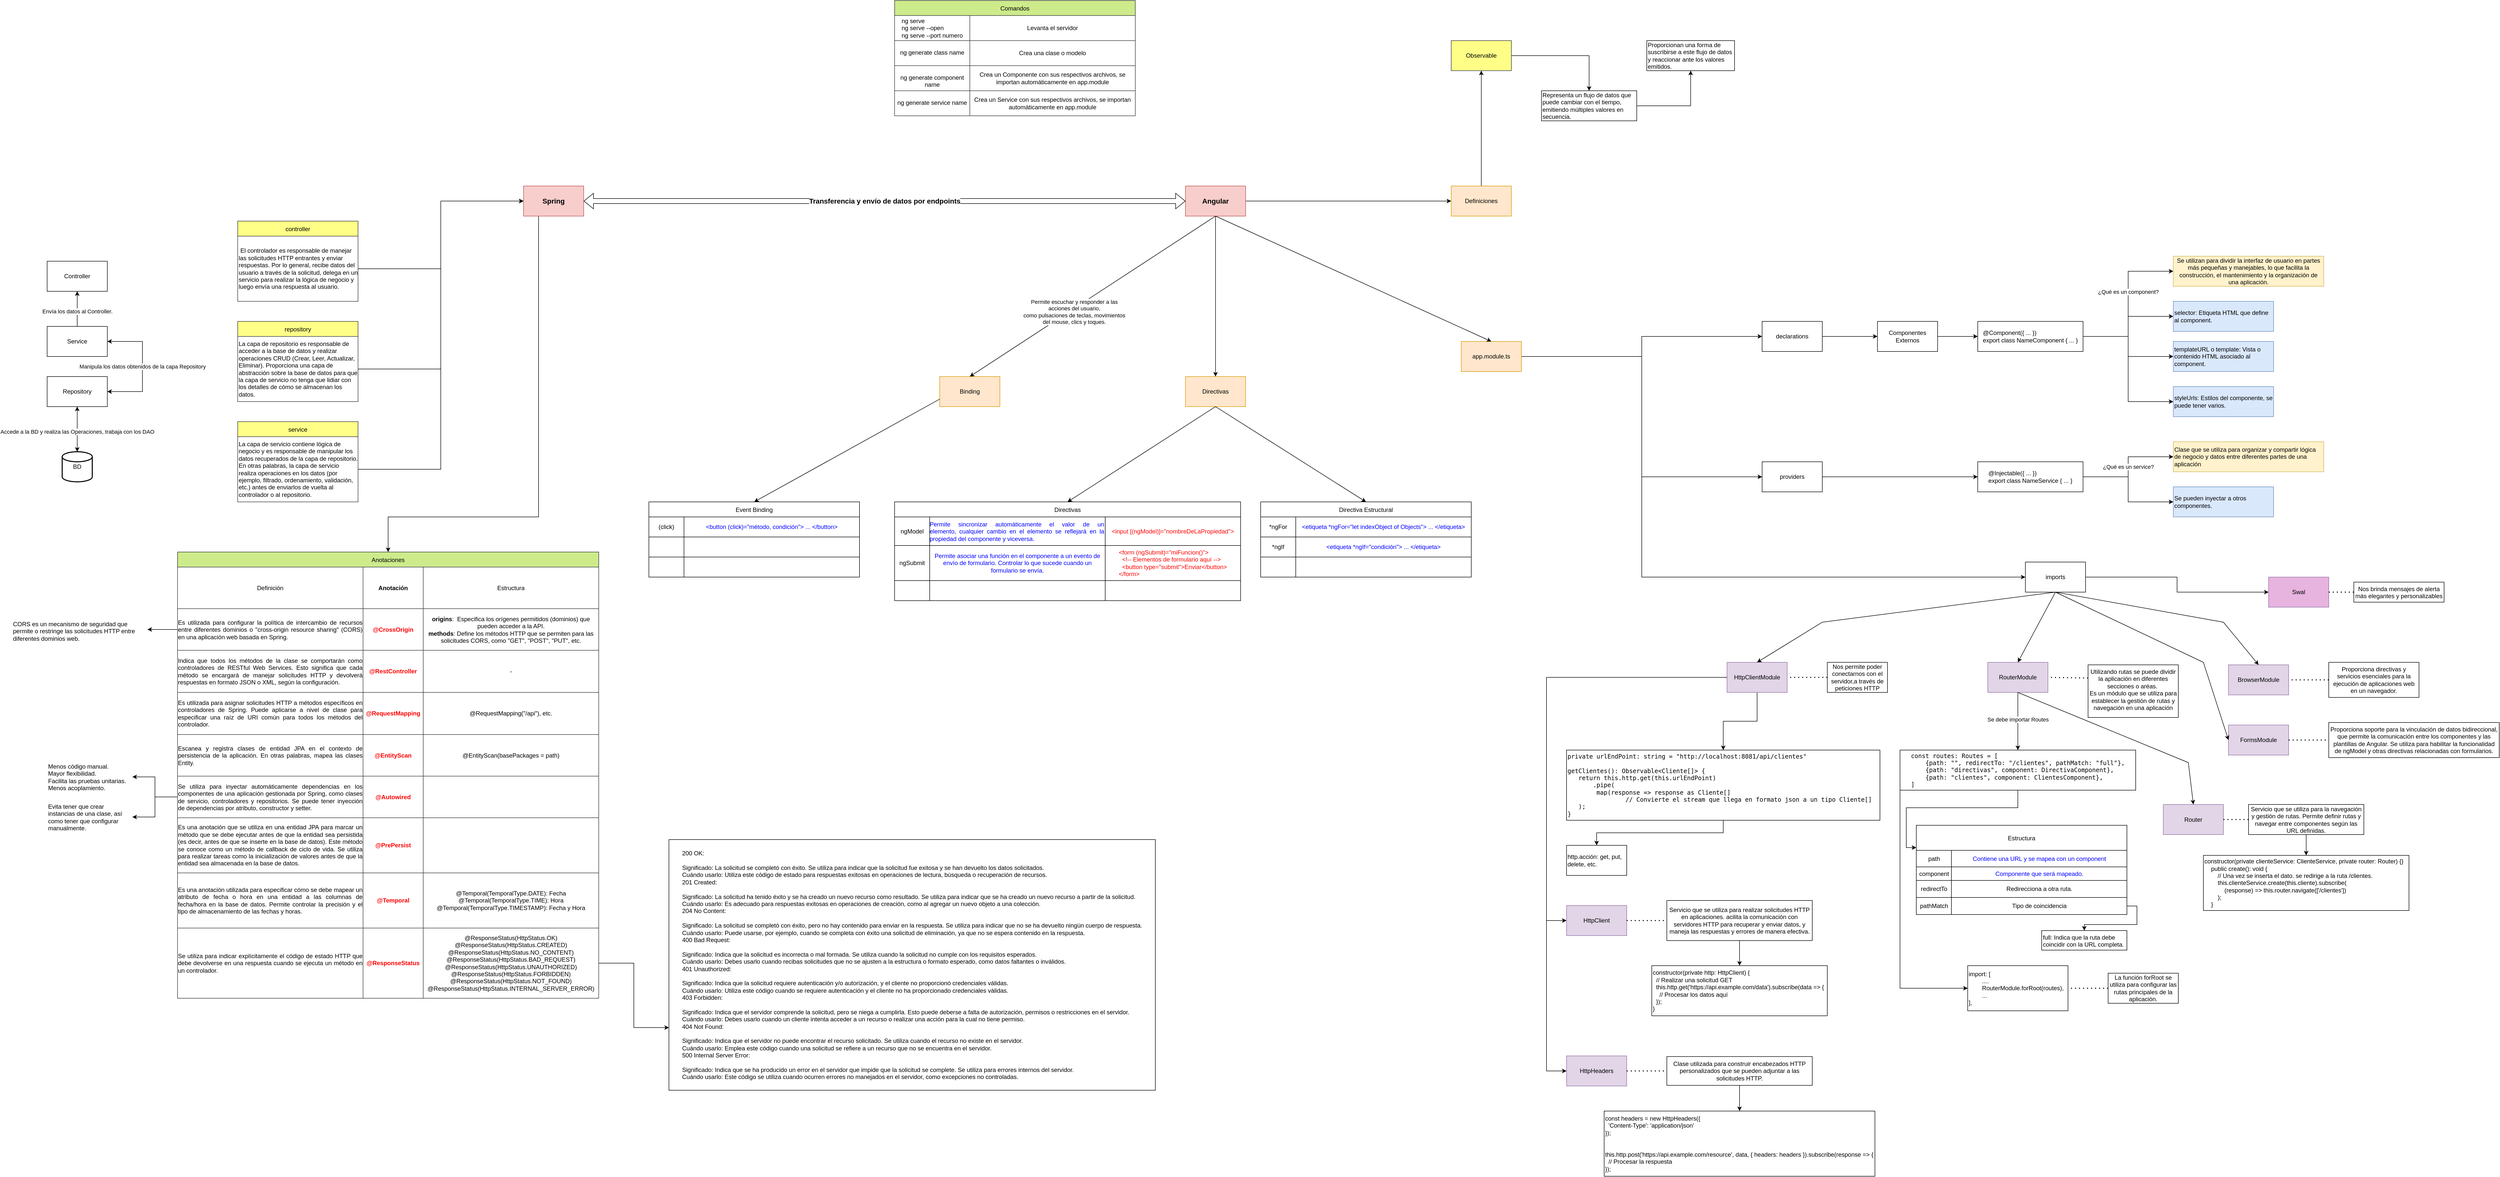 <mxfile version="22.0.3" type="device" pages="6">
  <diagram name="Angular-Spring" id="PBOai4PQ9v6ghPNq34oY">
    <mxGraphModel dx="3569" dy="2043" grid="1" gridSize="10" guides="1" tooltips="1" connect="1" arrows="1" fold="1" page="0" pageScale="1" pageWidth="827" pageHeight="1169" math="0" shadow="0">
      <root>
        <mxCell id="0" />
        <mxCell id="1" parent="0" />
        <mxCell id="E_4s96K-0CPUhSEiuMIe-9" style="edgeStyle=orthogonalEdgeStyle;rounded=0;orthogonalLoop=1;jettySize=auto;html=1;" parent="1" source="E_4s96K-0CPUhSEiuMIe-2" target="E_4s96K-0CPUhSEiuMIe-8" edge="1">
          <mxGeometry relative="1" as="geometry" />
        </mxCell>
        <mxCell id="E_4s96K-0CPUhSEiuMIe-2" value="declarations" style="whiteSpace=wrap;html=1;" parent="1" vertex="1">
          <mxGeometry x="1560" y="-120" width="120" height="60" as="geometry" />
        </mxCell>
        <mxCell id="E_4s96K-0CPUhSEiuMIe-361" style="edgeStyle=orthogonalEdgeStyle;rounded=0;orthogonalLoop=1;jettySize=auto;html=1;entryX=0;entryY=0.5;entryDx=0;entryDy=0;" parent="1" source="E_4s96K-0CPUhSEiuMIe-8" target="E_4s96K-0CPUhSEiuMIe-10" edge="1">
          <mxGeometry relative="1" as="geometry" />
        </mxCell>
        <mxCell id="E_4s96K-0CPUhSEiuMIe-8" value="Componentes Externos" style="whiteSpace=wrap;html=1;" parent="1" vertex="1">
          <mxGeometry x="1790" y="-120" width="120" height="60" as="geometry" />
        </mxCell>
        <mxCell id="E_4s96K-0CPUhSEiuMIe-18" style="edgeStyle=orthogonalEdgeStyle;rounded=0;orthogonalLoop=1;jettySize=auto;html=1;" parent="1" source="E_4s96K-0CPUhSEiuMIe-10" target="E_4s96K-0CPUhSEiuMIe-15" edge="1">
          <mxGeometry relative="1" as="geometry" />
        </mxCell>
        <mxCell id="E_4s96K-0CPUhSEiuMIe-19" style="edgeStyle=orthogonalEdgeStyle;rounded=0;orthogonalLoop=1;jettySize=auto;html=1;entryX=0;entryY=0.5;entryDx=0;entryDy=0;" parent="1" source="E_4s96K-0CPUhSEiuMIe-10" target="E_4s96K-0CPUhSEiuMIe-16" edge="1">
          <mxGeometry relative="1" as="geometry" />
        </mxCell>
        <mxCell id="E_4s96K-0CPUhSEiuMIe-20" value="" style="edgeStyle=orthogonalEdgeStyle;rounded=0;orthogonalLoop=1;jettySize=auto;html=1;entryX=0;entryY=0.5;entryDx=0;entryDy=0;" parent="1" source="E_4s96K-0CPUhSEiuMIe-10" target="E_4s96K-0CPUhSEiuMIe-14" edge="1">
          <mxGeometry x="-0.68" relative="1" as="geometry">
            <mxPoint as="offset" />
          </mxGeometry>
        </mxCell>
        <mxCell id="E_4s96K-0CPUhSEiuMIe-98" value="¿Qué es un component?" style="edgeStyle=orthogonalEdgeStyle;rounded=0;orthogonalLoop=1;jettySize=auto;html=1;entryX=0;entryY=0.5;entryDx=0;entryDy=0;" parent="1" source="E_4s96K-0CPUhSEiuMIe-10" target="E_4s96K-0CPUhSEiuMIe-96" edge="1">
          <mxGeometry x="0.156" relative="1" as="geometry">
            <mxPoint as="offset" />
          </mxGeometry>
        </mxCell>
        <mxCell id="E_4s96K-0CPUhSEiuMIe-10" value="&lt;div style=&quot;text-align: left;&quot;&gt;&lt;span style=&quot;background-color: initial;&quot;&gt;@Component({ ... })&lt;/span&gt;&lt;/div&gt;export class NameComponent { ... }" style="whiteSpace=wrap;html=1;align=center;" parent="1" vertex="1">
          <mxGeometry x="1990" y="-120" width="210" height="60" as="geometry" />
        </mxCell>
        <mxCell id="E_4s96K-0CPUhSEiuMIe-359" style="edgeStyle=orthogonalEdgeStyle;rounded=0;orthogonalLoop=1;jettySize=auto;html=1;entryX=0;entryY=0.5;entryDx=0;entryDy=0;" parent="1" source="E_4s96K-0CPUhSEiuMIe-12" target="E_4s96K-0CPUhSEiuMIe-2" edge="1">
          <mxGeometry relative="1" as="geometry" />
        </mxCell>
        <mxCell id="E_4s96K-0CPUhSEiuMIe-360" style="edgeStyle=orthogonalEdgeStyle;rounded=0;orthogonalLoop=1;jettySize=auto;html=1;entryX=0;entryY=0.5;entryDx=0;entryDy=0;" parent="1" source="E_4s96K-0CPUhSEiuMIe-12" target="E_4s96K-0CPUhSEiuMIe-129" edge="1">
          <mxGeometry relative="1" as="geometry" />
        </mxCell>
        <mxCell id="E_4s96K-0CPUhSEiuMIe-418" style="edgeStyle=orthogonalEdgeStyle;rounded=0;orthogonalLoop=1;jettySize=auto;html=1;entryX=0;entryY=0.5;entryDx=0;entryDy=0;" parent="1" source="E_4s96K-0CPUhSEiuMIe-12" target="E_4s96K-0CPUhSEiuMIe-364" edge="1">
          <mxGeometry relative="1" as="geometry">
            <Array as="points">
              <mxPoint x="1320" y="-50" />
              <mxPoint x="1320" y="390" />
            </Array>
          </mxGeometry>
        </mxCell>
        <mxCell id="E_4s96K-0CPUhSEiuMIe-12" value="&lt;span style=&quot;font-family: Helvetica; font-size: 12px; font-style: normal; font-variant-ligatures: normal; font-variant-caps: normal; font-weight: 400; letter-spacing: normal; orphans: 2; text-align: center; text-indent: 0px; text-transform: none; widows: 2; word-spacing: 0px; -webkit-text-stroke-width: 0px; text-decoration-thickness: initial; text-decoration-style: initial; text-decoration-color: initial; float: none; display: inline !important;&quot;&gt;app.module.ts&lt;/span&gt;" style="whiteSpace=wrap;html=1;fillColor=#ffe6cc;strokeColor=#d79b00;labelBackgroundColor=none;" parent="1" vertex="1">
          <mxGeometry x="960" y="-80" width="120" height="60" as="geometry" />
        </mxCell>
        <mxCell id="E_4s96K-0CPUhSEiuMIe-14" value="selector:&amp;nbsp;Etiqueta HTML que define al component." style="whiteSpace=wrap;html=1;fillColor=#dae8fc;strokeColor=#6c8ebf;align=left;" parent="1" vertex="1">
          <mxGeometry x="2380" y="-160" width="200" height="60" as="geometry" />
        </mxCell>
        <mxCell id="E_4s96K-0CPUhSEiuMIe-15" value="templateURL o template: Vista o contenido HTML asociado al component." style="whiteSpace=wrap;html=1;fillColor=#dae8fc;strokeColor=#6c8ebf;align=left;" parent="1" vertex="1">
          <mxGeometry x="2380" y="-80" width="200" height="60" as="geometry" />
        </mxCell>
        <mxCell id="E_4s96K-0CPUhSEiuMIe-16" value="styleUrls:&amp;nbsp;Estilos del componente, se puede tener varios." style="whiteSpace=wrap;html=1;align=left;fillColor=#dae8fc;strokeColor=#6c8ebf;" parent="1" vertex="1">
          <mxGeometry x="2380" y="10" width="200" height="60" as="geometry" />
        </mxCell>
        <mxCell id="E_4s96K-0CPUhSEiuMIe-357" style="edgeStyle=orthogonalEdgeStyle;rounded=0;orthogonalLoop=1;jettySize=auto;html=1;entryX=0;entryY=0.5;entryDx=0;entryDy=0;" parent="1" source="E_4s96K-0CPUhSEiuMIe-59" target="E_4s96K-0CPUhSEiuMIe-356" edge="1">
          <mxGeometry relative="1" as="geometry" />
        </mxCell>
        <mxCell id="E_4s96K-0CPUhSEiuMIe-59" value="Angular" style="whiteSpace=wrap;html=1;fillColor=#f8cecc;strokeColor=#b85450;labelBackgroundColor=none;fontStyle=1;fontSize=14;" parent="1" vertex="1">
          <mxGeometry x="410" y="-390" width="120" height="60" as="geometry" />
        </mxCell>
        <mxCell id="E_4s96K-0CPUhSEiuMIe-67" value="Directiva Estructural" style="shape=table;startSize=30;container=1;collapsible=0;childLayout=tableLayout;strokeColor=default;fontSize=12;" parent="1" vertex="1">
          <mxGeometry x="560" y="240" width="420" height="150" as="geometry" />
        </mxCell>
        <mxCell id="E_4s96K-0CPUhSEiuMIe-68" value="" style="shape=tableRow;horizontal=0;startSize=0;swimlaneHead=0;swimlaneBody=0;strokeColor=inherit;top=0;left=0;bottom=0;right=0;collapsible=0;dropTarget=0;fillColor=none;points=[[0,0.5],[1,0.5]];portConstraint=eastwest;fontSize=12;" parent="E_4s96K-0CPUhSEiuMIe-67" vertex="1">
          <mxGeometry y="30" width="420" height="40" as="geometry" />
        </mxCell>
        <mxCell id="E_4s96K-0CPUhSEiuMIe-69" value="*ngFor" style="shape=partialRectangle;html=1;whiteSpace=wrap;connectable=0;strokeColor=inherit;overflow=hidden;fillColor=none;top=0;left=0;bottom=0;right=0;pointerEvents=1;fontSize=12;" parent="E_4s96K-0CPUhSEiuMIe-68" vertex="1">
          <mxGeometry width="70" height="40" as="geometry">
            <mxRectangle width="70" height="40" as="alternateBounds" />
          </mxGeometry>
        </mxCell>
        <mxCell id="E_4s96K-0CPUhSEiuMIe-70" value="&amp;lt;etiqueta *ngFor=&quot;let indexObject of Objects&quot;&amp;gt; ... &amp;lt;/etiqueta&amp;gt;" style="shape=partialRectangle;html=1;whiteSpace=wrap;connectable=0;strokeColor=inherit;overflow=hidden;fillColor=none;top=0;left=0;bottom=0;right=0;pointerEvents=1;fontSize=12;fontColor=#0000FF;" parent="E_4s96K-0CPUhSEiuMIe-68" vertex="1">
          <mxGeometry x="70" width="350" height="40" as="geometry">
            <mxRectangle width="350" height="40" as="alternateBounds" />
          </mxGeometry>
        </mxCell>
        <mxCell id="E_4s96K-0CPUhSEiuMIe-72" value="" style="shape=tableRow;horizontal=0;startSize=0;swimlaneHead=0;swimlaneBody=0;strokeColor=inherit;top=0;left=0;bottom=0;right=0;collapsible=0;dropTarget=0;fillColor=none;points=[[0,0.5],[1,0.5]];portConstraint=eastwest;fontSize=12;" parent="E_4s96K-0CPUhSEiuMIe-67" vertex="1">
          <mxGeometry y="70" width="420" height="40" as="geometry" />
        </mxCell>
        <mxCell id="E_4s96K-0CPUhSEiuMIe-73" value="*ngIf" style="shape=partialRectangle;html=1;whiteSpace=wrap;connectable=0;strokeColor=inherit;overflow=hidden;fillColor=none;top=0;left=0;bottom=0;right=0;pointerEvents=1;fontSize=12;" parent="E_4s96K-0CPUhSEiuMIe-72" vertex="1">
          <mxGeometry width="70" height="40" as="geometry">
            <mxRectangle width="70" height="40" as="alternateBounds" />
          </mxGeometry>
        </mxCell>
        <mxCell id="E_4s96K-0CPUhSEiuMIe-74" value="&amp;lt;etiqueta *ngIf=&quot;condición&quot;&amp;gt; ... &amp;lt;/etiqueta&amp;gt;" style="shape=partialRectangle;html=1;whiteSpace=wrap;connectable=0;strokeColor=inherit;overflow=hidden;fillColor=none;top=0;left=0;bottom=0;right=0;pointerEvents=1;fontSize=12;fontColor=#0000FF;" parent="E_4s96K-0CPUhSEiuMIe-72" vertex="1">
          <mxGeometry x="70" width="350" height="40" as="geometry">
            <mxRectangle width="350" height="40" as="alternateBounds" />
          </mxGeometry>
        </mxCell>
        <mxCell id="E_4s96K-0CPUhSEiuMIe-76" value="" style="shape=tableRow;horizontal=0;startSize=0;swimlaneHead=0;swimlaneBody=0;strokeColor=inherit;top=0;left=0;bottom=0;right=0;collapsible=0;dropTarget=0;fillColor=none;points=[[0,0.5],[1,0.5]];portConstraint=eastwest;fontSize=12;" parent="E_4s96K-0CPUhSEiuMIe-67" vertex="1">
          <mxGeometry y="110" width="420" height="40" as="geometry" />
        </mxCell>
        <mxCell id="E_4s96K-0CPUhSEiuMIe-77" value="" style="shape=partialRectangle;html=1;whiteSpace=wrap;connectable=0;strokeColor=inherit;overflow=hidden;fillColor=none;top=0;left=0;bottom=0;right=0;pointerEvents=1;fontSize=12;" parent="E_4s96K-0CPUhSEiuMIe-76" vertex="1">
          <mxGeometry width="70" height="40" as="geometry">
            <mxRectangle width="70" height="40" as="alternateBounds" />
          </mxGeometry>
        </mxCell>
        <mxCell id="E_4s96K-0CPUhSEiuMIe-78" value="" style="shape=partialRectangle;html=1;whiteSpace=wrap;connectable=0;strokeColor=inherit;overflow=hidden;fillColor=none;top=0;left=0;bottom=0;right=0;pointerEvents=1;fontSize=12;" parent="E_4s96K-0CPUhSEiuMIe-76" vertex="1">
          <mxGeometry x="70" width="350" height="40" as="geometry">
            <mxRectangle width="350" height="40" as="alternateBounds" />
          </mxGeometry>
        </mxCell>
        <mxCell id="E_4s96K-0CPUhSEiuMIe-80" value="Event Binding" style="shape=table;startSize=30;container=1;collapsible=0;childLayout=tableLayout;strokeColor=default;fontSize=12;" parent="1" vertex="1">
          <mxGeometry x="-660" y="240" width="420" height="150" as="geometry" />
        </mxCell>
        <mxCell id="E_4s96K-0CPUhSEiuMIe-81" value="" style="shape=tableRow;horizontal=0;startSize=0;swimlaneHead=0;swimlaneBody=0;strokeColor=inherit;top=0;left=0;bottom=0;right=0;collapsible=0;dropTarget=0;fillColor=none;points=[[0,0.5],[1,0.5]];portConstraint=eastwest;fontSize=12;" parent="E_4s96K-0CPUhSEiuMIe-80" vertex="1">
          <mxGeometry y="30" width="420" height="40" as="geometry" />
        </mxCell>
        <mxCell id="E_4s96K-0CPUhSEiuMIe-82" value="(click)" style="shape=partialRectangle;html=1;whiteSpace=wrap;connectable=0;strokeColor=inherit;overflow=hidden;fillColor=none;top=0;left=0;bottom=0;right=0;pointerEvents=1;fontSize=12;" parent="E_4s96K-0CPUhSEiuMIe-81" vertex="1">
          <mxGeometry width="70" height="40" as="geometry">
            <mxRectangle width="70" height="40" as="alternateBounds" />
          </mxGeometry>
        </mxCell>
        <mxCell id="E_4s96K-0CPUhSEiuMIe-83" value="&amp;lt;button (click)=&quot;método, condición&quot;&amp;gt; ... &amp;lt;/button&amp;gt;" style="shape=partialRectangle;html=1;whiteSpace=wrap;connectable=0;strokeColor=inherit;overflow=hidden;fillColor=none;top=0;left=0;bottom=0;right=0;pointerEvents=1;fontSize=12;fontColor=#0000FF;" parent="E_4s96K-0CPUhSEiuMIe-81" vertex="1">
          <mxGeometry x="70" width="350" height="40" as="geometry">
            <mxRectangle width="350" height="40" as="alternateBounds" />
          </mxGeometry>
        </mxCell>
        <mxCell id="E_4s96K-0CPUhSEiuMIe-84" value="" style="shape=tableRow;horizontal=0;startSize=0;swimlaneHead=0;swimlaneBody=0;strokeColor=inherit;top=0;left=0;bottom=0;right=0;collapsible=0;dropTarget=0;fillColor=none;points=[[0,0.5],[1,0.5]];portConstraint=eastwest;fontSize=12;" parent="E_4s96K-0CPUhSEiuMIe-80" vertex="1">
          <mxGeometry y="70" width="420" height="40" as="geometry" />
        </mxCell>
        <mxCell id="E_4s96K-0CPUhSEiuMIe-85" value="" style="shape=partialRectangle;html=1;whiteSpace=wrap;connectable=0;strokeColor=inherit;overflow=hidden;fillColor=none;top=0;left=0;bottom=0;right=0;pointerEvents=1;fontSize=12;" parent="E_4s96K-0CPUhSEiuMIe-84" vertex="1">
          <mxGeometry width="70" height="40" as="geometry">
            <mxRectangle width="70" height="40" as="alternateBounds" />
          </mxGeometry>
        </mxCell>
        <mxCell id="E_4s96K-0CPUhSEiuMIe-86" value="" style="shape=partialRectangle;html=1;whiteSpace=wrap;connectable=0;strokeColor=inherit;overflow=hidden;fillColor=none;top=0;left=0;bottom=0;right=0;pointerEvents=1;fontSize=12;" parent="E_4s96K-0CPUhSEiuMIe-84" vertex="1">
          <mxGeometry x="70" width="350" height="40" as="geometry">
            <mxRectangle width="350" height="40" as="alternateBounds" />
          </mxGeometry>
        </mxCell>
        <mxCell id="E_4s96K-0CPUhSEiuMIe-87" value="" style="shape=tableRow;horizontal=0;startSize=0;swimlaneHead=0;swimlaneBody=0;strokeColor=inherit;top=0;left=0;bottom=0;right=0;collapsible=0;dropTarget=0;fillColor=none;points=[[0,0.5],[1,0.5]];portConstraint=eastwest;fontSize=12;" parent="E_4s96K-0CPUhSEiuMIe-80" vertex="1">
          <mxGeometry y="110" width="420" height="40" as="geometry" />
        </mxCell>
        <mxCell id="E_4s96K-0CPUhSEiuMIe-88" value="" style="shape=partialRectangle;html=1;whiteSpace=wrap;connectable=0;strokeColor=inherit;overflow=hidden;fillColor=none;top=0;left=0;bottom=0;right=0;pointerEvents=1;fontSize=12;" parent="E_4s96K-0CPUhSEiuMIe-87" vertex="1">
          <mxGeometry width="70" height="40" as="geometry">
            <mxRectangle width="70" height="40" as="alternateBounds" />
          </mxGeometry>
        </mxCell>
        <mxCell id="E_4s96K-0CPUhSEiuMIe-89" value="" style="shape=partialRectangle;html=1;whiteSpace=wrap;connectable=0;strokeColor=inherit;overflow=hidden;fillColor=none;top=0;left=0;bottom=0;right=0;pointerEvents=1;fontSize=12;" parent="E_4s96K-0CPUhSEiuMIe-87" vertex="1">
          <mxGeometry x="70" width="350" height="40" as="geometry">
            <mxRectangle width="350" height="40" as="alternateBounds" />
          </mxGeometry>
        </mxCell>
        <mxCell id="E_4s96K-0CPUhSEiuMIe-93" value="¿Qué es un service?" style="edgeStyle=orthogonalEdgeStyle;rounded=0;orthogonalLoop=1;jettySize=auto;html=1;entryX=0;entryY=0.5;entryDx=0;entryDy=0;exitX=1;exitY=0.5;exitDx=0;exitDy=0;" parent="1" source="E_4s96K-0CPUhSEiuMIe-94" target="E_4s96K-0CPUhSEiuMIe-92" edge="1">
          <mxGeometry relative="1" as="geometry" />
        </mxCell>
        <mxCell id="E_4s96K-0CPUhSEiuMIe-92" value=" Clase que se utiliza para organizar y compartir lógica de negocio y datos entre diferentes partes de una aplicación" style="whiteSpace=wrap;html=1;align=left;fillColor=#fff2cc;strokeColor=#d6b656;" parent="1" vertex="1">
          <mxGeometry x="2380" y="120" width="300" height="60" as="geometry" />
        </mxCell>
        <mxCell id="E_4s96K-0CPUhSEiuMIe-362" style="edgeStyle=orthogonalEdgeStyle;rounded=0;orthogonalLoop=1;jettySize=auto;html=1;entryX=0;entryY=0.5;entryDx=0;entryDy=0;" parent="1" source="E_4s96K-0CPUhSEiuMIe-94" target="E_4s96K-0CPUhSEiuMIe-125" edge="1">
          <mxGeometry relative="1" as="geometry" />
        </mxCell>
        <mxCell id="E_4s96K-0CPUhSEiuMIe-94" value="&lt;div style=&quot;text-align: left;&quot;&gt;&lt;span style=&quot;background-color: initial;&quot;&gt;@Injectable&lt;/span&gt;&lt;span style=&quot;background-color: initial;&quot;&gt;({ ... })&lt;/span&gt;&lt;/div&gt;export class NameService { ... }" style="whiteSpace=wrap;html=1;align=center;" parent="1" vertex="1">
          <mxGeometry x="1990" y="160" width="210" height="60" as="geometry" />
        </mxCell>
        <mxCell id="E_4s96K-0CPUhSEiuMIe-96" value="Se utilizan para dividir la interfaz de usuario en partes más pequeñas y manejables, lo que facilita la construcción, el mantenimiento y la organización de una aplicación." style="whiteSpace=wrap;html=1;fillColor=#fff2cc;strokeColor=#d6b656;" parent="1" vertex="1">
          <mxGeometry x="2380" y="-250" width="300" height="60" as="geometry" />
        </mxCell>
        <mxCell id="E_4s96K-0CPUhSEiuMIe-110" value="Comandos" style="shape=table;startSize=30;container=1;collapsible=0;childLayout=tableLayout;strokeColor=#36393d;fontSize=12;fillColor=#cdeb8b;" parent="1" vertex="1">
          <mxGeometry x="-170" y="-760" width="480" height="230.0" as="geometry" />
        </mxCell>
        <mxCell id="E_4s96K-0CPUhSEiuMIe-122" style="shape=tableRow;horizontal=0;startSize=0;swimlaneHead=0;swimlaneBody=0;strokeColor=inherit;top=0;left=0;bottom=0;right=0;collapsible=0;dropTarget=0;fillColor=none;points=[[0,0.5],[1,0.5]];portConstraint=eastwest;fontSize=12;" parent="E_4s96K-0CPUhSEiuMIe-110" vertex="1">
          <mxGeometry y="30" width="480" height="50" as="geometry" />
        </mxCell>
        <mxCell id="E_4s96K-0CPUhSEiuMIe-123" value="&lt;div style=&quot;text-align: justify; font-size: 12px;&quot;&gt;&lt;span style=&quot;background-color: initial; font-size: 12px;&quot;&gt;ng serve&lt;/span&gt;&lt;/div&gt;&lt;div style=&quot;text-align: justify; font-size: 12px;&quot;&gt;&lt;span style=&quot;background-color: initial; font-size: 12px;&quot;&gt;ng serve --open&lt;/span&gt;&lt;/div&gt;&lt;div style=&quot;text-align: justify; font-size: 12px;&quot;&gt;&lt;span style=&quot;background-color: initial; font-size: 12px;&quot;&gt;ng serve --port numero&lt;/span&gt;&lt;/div&gt;" style="shape=partialRectangle;html=1;whiteSpace=wrap;connectable=0;strokeColor=inherit;overflow=hidden;fillColor=none;top=0;left=0;bottom=0;right=0;pointerEvents=1;fontSize=12;align=center;" parent="E_4s96K-0CPUhSEiuMIe-122" vertex="1">
          <mxGeometry width="150" height="50" as="geometry">
            <mxRectangle width="150" height="50" as="alternateBounds" />
          </mxGeometry>
        </mxCell>
        <mxCell id="E_4s96K-0CPUhSEiuMIe-124" value="Levanta el servidor" style="shape=partialRectangle;html=1;whiteSpace=wrap;connectable=0;strokeColor=inherit;overflow=hidden;fillColor=none;top=0;left=0;bottom=0;right=0;pointerEvents=1;fontSize=12;fontColor=#000000;" parent="E_4s96K-0CPUhSEiuMIe-122" vertex="1">
          <mxGeometry x="150" width="330" height="50" as="geometry">
            <mxRectangle width="330" height="50" as="alternateBounds" />
          </mxGeometry>
        </mxCell>
        <mxCell id="E_4s96K-0CPUhSEiuMIe-111" value="" style="shape=tableRow;horizontal=0;startSize=0;swimlaneHead=0;swimlaneBody=0;strokeColor=inherit;top=0;left=0;bottom=0;right=0;collapsible=0;dropTarget=0;fillColor=none;points=[[0,0.5],[1,0.5]];portConstraint=eastwest;fontSize=12;" parent="E_4s96K-0CPUhSEiuMIe-110" vertex="1">
          <mxGeometry y="80" width="480" height="50" as="geometry" />
        </mxCell>
        <mxCell id="E_4s96K-0CPUhSEiuMIe-112" value="&#xa;&lt;span style=&quot;color: rgb(0, 0, 0); font-family: Helvetica; font-size: 12px; font-style: normal; font-variant-ligatures: normal; font-variant-caps: normal; font-weight: 400; letter-spacing: normal; orphans: 2; text-align: left; text-indent: 0px; text-transform: none; widows: 2; word-spacing: 0px; -webkit-text-stroke-width: 0px; background-color: rgb(255, 255, 255); text-decoration-thickness: initial; text-decoration-style: initial; text-decoration-color: initial; float: none; display: inline !important;&quot;&gt;ng generate class name&lt;/span&gt;&#xa;&#xa;" style="shape=partialRectangle;html=1;whiteSpace=wrap;connectable=0;strokeColor=inherit;overflow=hidden;fillColor=none;top=0;left=0;bottom=0;right=0;pointerEvents=1;fontSize=12;" parent="E_4s96K-0CPUhSEiuMIe-111" vertex="1">
          <mxGeometry width="150" height="50" as="geometry">
            <mxRectangle width="150" height="50" as="alternateBounds" />
          </mxGeometry>
        </mxCell>
        <mxCell id="E_4s96K-0CPUhSEiuMIe-113" value="Crea una clase o modelo" style="shape=partialRectangle;html=1;whiteSpace=wrap;connectable=0;strokeColor=inherit;overflow=hidden;fillColor=none;top=0;left=0;bottom=0;right=0;pointerEvents=1;fontSize=12;fontColor=#000000;" parent="E_4s96K-0CPUhSEiuMIe-111" vertex="1">
          <mxGeometry x="150" width="330" height="50" as="geometry">
            <mxRectangle width="330" height="50" as="alternateBounds" />
          </mxGeometry>
        </mxCell>
        <mxCell id="E_4s96K-0CPUhSEiuMIe-114" value="" style="shape=tableRow;horizontal=0;startSize=0;swimlaneHead=0;swimlaneBody=0;strokeColor=inherit;top=0;left=0;bottom=0;right=0;collapsible=0;dropTarget=0;fillColor=none;points=[[0,0.5],[1,0.5]];portConstraint=eastwest;fontSize=12;" parent="E_4s96K-0CPUhSEiuMIe-110" vertex="1">
          <mxGeometry y="130" width="480" height="50" as="geometry" />
        </mxCell>
        <mxCell id="E_4s96K-0CPUhSEiuMIe-115" value="&#xa;&lt;span style=&quot;color: rgb(0, 0, 0); font-family: Helvetica; font-size: 12px; font-style: normal; font-variant-ligatures: normal; font-variant-caps: normal; font-weight: 400; letter-spacing: normal; orphans: 2; text-align: left; text-indent: 0px; text-transform: none; widows: 2; word-spacing: 0px; -webkit-text-stroke-width: 0px; background-color: rgb(255, 255, 255); text-decoration-thickness: initial; text-decoration-style: initial; text-decoration-color: initial; float: none; display: inline !important;&quot;&gt;ng generate component name&lt;/span&gt;&#xa;&#xa;" style="shape=partialRectangle;html=1;whiteSpace=wrap;connectable=0;strokeColor=inherit;overflow=hidden;fillColor=none;top=0;left=0;bottom=0;right=0;pointerEvents=1;fontSize=12;" parent="E_4s96K-0CPUhSEiuMIe-114" vertex="1">
          <mxGeometry width="150" height="50" as="geometry">
            <mxRectangle width="150" height="50" as="alternateBounds" />
          </mxGeometry>
        </mxCell>
        <mxCell id="E_4s96K-0CPUhSEiuMIe-116" value="Crea un Componente con sus respectivos archivos, se importan automáticamente en app.module" style="shape=partialRectangle;html=1;whiteSpace=wrap;connectable=0;strokeColor=inherit;overflow=hidden;fillColor=none;top=0;left=0;bottom=0;right=0;pointerEvents=1;fontSize=12;fontColor=#000000;" parent="E_4s96K-0CPUhSEiuMIe-114" vertex="1">
          <mxGeometry x="150" width="330" height="50" as="geometry">
            <mxRectangle width="330" height="50" as="alternateBounds" />
          </mxGeometry>
        </mxCell>
        <mxCell id="E_4s96K-0CPUhSEiuMIe-117" value="" style="shape=tableRow;horizontal=0;startSize=0;swimlaneHead=0;swimlaneBody=0;strokeColor=inherit;top=0;left=0;bottom=0;right=0;collapsible=0;dropTarget=0;fillColor=none;points=[[0,0.5],[1,0.5]];portConstraint=eastwest;fontSize=12;" parent="E_4s96K-0CPUhSEiuMIe-110" vertex="1">
          <mxGeometry y="180" width="480" height="50" as="geometry" />
        </mxCell>
        <mxCell id="E_4s96K-0CPUhSEiuMIe-118" value="&#xa;&lt;span style=&quot;color: rgb(0, 0, 0); font-family: Helvetica; font-size: 12px; font-style: normal; font-variant-ligatures: normal; font-variant-caps: normal; font-weight: 400; letter-spacing: normal; orphans: 2; text-align: left; text-indent: 0px; text-transform: none; widows: 2; word-spacing: 0px; -webkit-text-stroke-width: 0px; background-color: rgb(255, 255, 255); text-decoration-thickness: initial; text-decoration-style: initial; text-decoration-color: initial; float: none; display: inline !important;&quot;&gt;ng generate service name&lt;/span&gt;&#xa;&#xa;" style="shape=partialRectangle;html=1;whiteSpace=wrap;connectable=0;strokeColor=inherit;overflow=hidden;fillColor=none;top=0;left=0;bottom=0;right=0;pointerEvents=1;fontSize=12;" parent="E_4s96K-0CPUhSEiuMIe-117" vertex="1">
          <mxGeometry width="150" height="50" as="geometry">
            <mxRectangle width="150" height="50" as="alternateBounds" />
          </mxGeometry>
        </mxCell>
        <mxCell id="E_4s96K-0CPUhSEiuMIe-119" value="Crea un Service con sus respectivos archivos, se importan automáticamente en app.module" style="shape=partialRectangle;html=1;whiteSpace=wrap;connectable=0;strokeColor=inherit;overflow=hidden;fillColor=none;top=0;left=0;bottom=0;right=0;pointerEvents=1;fontSize=12;fontColor=#000000;" parent="E_4s96K-0CPUhSEiuMIe-117" vertex="1">
          <mxGeometry x="150" width="330" height="50" as="geometry">
            <mxRectangle width="330" height="50" as="alternateBounds" />
          </mxGeometry>
        </mxCell>
        <mxCell id="E_4s96K-0CPUhSEiuMIe-125" value="Se pueden inyectar a otros componentes." style="whiteSpace=wrap;html=1;fillColor=#dae8fc;strokeColor=#6c8ebf;align=left;" parent="1" vertex="1">
          <mxGeometry x="2380" y="210" width="200" height="60" as="geometry" />
        </mxCell>
        <mxCell id="E_4s96K-0CPUhSEiuMIe-363" style="edgeStyle=orthogonalEdgeStyle;rounded=0;orthogonalLoop=1;jettySize=auto;html=1;entryX=0;entryY=0.5;entryDx=0;entryDy=0;" parent="1" source="E_4s96K-0CPUhSEiuMIe-129" target="E_4s96K-0CPUhSEiuMIe-94" edge="1">
          <mxGeometry relative="1" as="geometry" />
        </mxCell>
        <mxCell id="E_4s96K-0CPUhSEiuMIe-129" value="providers" style="whiteSpace=wrap;html=1;labelBackgroundColor=none;" parent="1" vertex="1">
          <mxGeometry x="1560" y="160" width="120" height="60" as="geometry" />
        </mxCell>
        <mxCell id="E_4s96K-0CPUhSEiuMIe-141" value="" style="edgeStyle=orthogonalEdgeStyle;rounded=0;orthogonalLoop=1;jettySize=auto;html=1;" parent="1" source="E_4s96K-0CPUhSEiuMIe-136" target="E_4s96K-0CPUhSEiuMIe-140" edge="1">
          <mxGeometry relative="1" as="geometry" />
        </mxCell>
        <mxCell id="E_4s96K-0CPUhSEiuMIe-136" value="Observable" style="whiteSpace=wrap;html=1;fillColor=#ffff88;strokeColor=#36393d;labelBackgroundColor=none;" parent="1" vertex="1">
          <mxGeometry x="940" y="-680" width="120" height="60" as="geometry" />
        </mxCell>
        <mxCell id="E_4s96K-0CPUhSEiuMIe-143" value="" style="edgeStyle=orthogonalEdgeStyle;rounded=0;orthogonalLoop=1;jettySize=auto;html=1;" parent="1" source="E_4s96K-0CPUhSEiuMIe-140" target="E_4s96K-0CPUhSEiuMIe-142" edge="1">
          <mxGeometry relative="1" as="geometry" />
        </mxCell>
        <mxCell id="E_4s96K-0CPUhSEiuMIe-140" value="Representa un flujo de datos que puede cambiar con el tiempo, emitiendo múltiples valores en secuencia." style="whiteSpace=wrap;html=1;labelBackgroundColor=none;align=left;" parent="1" vertex="1">
          <mxGeometry x="1120" y="-580" width="190" height="60" as="geometry" />
        </mxCell>
        <mxCell id="E_4s96K-0CPUhSEiuMIe-142" value="Proporcionan una forma de suscribirse a este flujo de datos y reaccionar ante los valores emitidos." style="whiteSpace=wrap;html=1;labelBackgroundColor=none;align=left;" parent="1" vertex="1">
          <mxGeometry x="1330" y="-680" width="175" height="60" as="geometry" />
        </mxCell>
        <mxCell id="E_4s96K-0CPUhSEiuMIe-153" value="Se debe importar Routes" style="edgeStyle=orthogonalEdgeStyle;rounded=0;orthogonalLoop=1;jettySize=auto;html=1;entryX=0.5;entryY=0;entryDx=0;entryDy=0;" parent="1" source="E_4s96K-0CPUhSEiuMIe-146" target="E_4s96K-0CPUhSEiuMIe-155" edge="1">
          <mxGeometry x="-0.067" relative="1" as="geometry">
            <mxPoint x="1985" y="975" as="targetPoint" />
            <mxPoint as="offset" />
          </mxGeometry>
        </mxCell>
        <mxCell id="E_4s96K-0CPUhSEiuMIe-146" value="RouterModule" style="whiteSpace=wrap;html=1;fillColor=#e1d5e7;strokeColor=#9673a6;" parent="1" vertex="1">
          <mxGeometry x="2010" y="560" width="120" height="60" as="geometry" />
        </mxCell>
        <mxCell id="E_4s96K-0CPUhSEiuMIe-149" value="&lt;div style=&quot;&quot;&gt;Utilizando rutas se puede dividir la aplicación en diferentes secciones o aréas.&amp;nbsp;&lt;/div&gt;Es un módulo que se utiliza para establecer la gestión de rutas y navegación en una aplicación" style="text;whiteSpace=wrap;html=1;align=center;fillColor=default;strokeColor=default;" parent="1" vertex="1">
          <mxGeometry x="2210" y="565" width="180" height="105" as="geometry" />
        </mxCell>
        <mxCell id="E_4s96K-0CPUhSEiuMIe-376" style="edgeStyle=orthogonalEdgeStyle;rounded=0;orthogonalLoop=1;jettySize=auto;html=1;entryX=0;entryY=0.25;entryDx=0;entryDy=0;" parent="1" source="E_4s96K-0CPUhSEiuMIe-155" target="E_4s96K-0CPUhSEiuMIe-158" edge="1">
          <mxGeometry relative="1" as="geometry" />
        </mxCell>
        <mxCell id="E_4s96K-0CPUhSEiuMIe-155" value="&lt;pre style=&quot;border-color: var(--border-color); font-size: 9pt; text-align: left; font-family: &amp;quot;FiraCode Nerd Font Mono&amp;quot;, monospace;&quot;&gt;const &lt;span style=&quot;border-color: var(--border-color);&quot;&gt;routes&lt;/span&gt;&lt;span style=&quot;border-color: var(--border-color);&quot;&gt;: &lt;/span&gt;&lt;span style=&quot;border-color: var(--border-color);&quot;&gt;Routes &lt;/span&gt;&lt;span style=&quot;border-color: var(--border-color);&quot;&gt;= &lt;/span&gt;&lt;span style=&quot;border-color: var(--border-color);&quot;&gt;[&lt;br style=&quot;border-color: var(--border-color);&quot;&gt;&lt;/span&gt;&lt;span style=&quot;border-color: var(--border-color);&quot;&gt;    {&lt;/span&gt;path&lt;span style=&quot;border-color: var(--border-color);&quot;&gt;: &lt;/span&gt;&lt;span style=&quot;border-color: var(--border-color);&quot;&gt;&quot;&quot;&lt;/span&gt;, redirectTo&lt;span style=&quot;border-color: var(--border-color);&quot;&gt;: &lt;/span&gt;&lt;span style=&quot;border-color: var(--border-color);&quot;&gt;&quot;/clientes&quot;&lt;/span&gt;, pathMatch&lt;span style=&quot;border-color: var(--border-color);&quot;&gt;: &lt;/span&gt;&lt;span style=&quot;border-color: var(--border-color);&quot;&gt;&quot;full&quot;&lt;/span&gt;&lt;span style=&quot;border-color: var(--border-color);&quot;&gt;}&lt;/span&gt;,&lt;br style=&quot;border-color: var(--border-color);&quot;&gt;    &lt;span style=&quot;border-color: var(--border-color);&quot;&gt;{&lt;/span&gt;path&lt;span style=&quot;border-color: var(--border-color);&quot;&gt;: &lt;/span&gt;&lt;span style=&quot;border-color: var(--border-color);&quot;&gt;&quot;directivas&quot;&lt;/span&gt;, component&lt;span style=&quot;border-color: var(--border-color);&quot;&gt;: &lt;/span&gt;&lt;span style=&quot;border-color: var(--border-color);&quot;&gt;DirectivaComponent&lt;/span&gt;&lt;span style=&quot;border-color: var(--border-color);&quot;&gt;}&lt;/span&gt;,&lt;br style=&quot;border-color: var(--border-color);&quot;&gt;    &lt;span style=&quot;border-color: var(--border-color);&quot;&gt;{&lt;/span&gt;path&lt;span style=&quot;border-color: var(--border-color);&quot;&gt;: &lt;/span&gt;&lt;span style=&quot;border-color: var(--border-color);&quot;&gt;&quot;clientes&quot;&lt;/span&gt;, component&lt;span style=&quot;border-color: var(--border-color);&quot;&gt;: &lt;/span&gt;&lt;span style=&quot;border-color: var(--border-color);&quot;&gt;ClientesComponent&lt;/span&gt;&lt;span style=&quot;border-color: var(--border-color);&quot;&gt;}&lt;/span&gt;,&lt;br style=&quot;border-color: var(--border-color);&quot;&gt;&lt;span style=&quot;border-color: var(--border-color);&quot;&gt;]&lt;/span&gt;&lt;/pre&gt;" style="whiteSpace=wrap;html=1;" parent="1" vertex="1">
          <mxGeometry x="1835" y="735" width="470" height="80" as="geometry" />
        </mxCell>
        <mxCell id="E_4s96K-0CPUhSEiuMIe-176" value="" style="edgeStyle=orthogonalEdgeStyle;rounded=0;orthogonalLoop=1;jettySize=auto;html=1;exitX=1;exitY=0.5;exitDx=0;exitDy=0;" parent="1" source="E_4s96K-0CPUhSEiuMIe-171" target="E_4s96K-0CPUhSEiuMIe-175" edge="1">
          <mxGeometry relative="1" as="geometry" />
        </mxCell>
        <mxCell id="E_4s96K-0CPUhSEiuMIe-405" style="edgeStyle=orthogonalEdgeStyle;rounded=0;orthogonalLoop=1;jettySize=auto;html=1;entryX=0;entryY=0.5;entryDx=0;entryDy=0;exitX=0;exitY=0.75;exitDx=0;exitDy=0;" parent="1" source="E_4s96K-0CPUhSEiuMIe-155" target="E_4s96K-0CPUhSEiuMIe-403" edge="1">
          <mxGeometry relative="1" as="geometry">
            <Array as="points">
              <mxPoint x="1835" y="1210" />
            </Array>
          </mxGeometry>
        </mxCell>
        <mxCell id="E_4s96K-0CPUhSEiuMIe-158" value="Estructura" style="shape=table;startSize=50;container=1;collapsible=0;childLayout=tableLayout;strokeColor=default;fontSize=12;" parent="1" vertex="1">
          <mxGeometry x="1867.5" y="885" width="420" height="178" as="geometry" />
        </mxCell>
        <mxCell id="E_4s96K-0CPUhSEiuMIe-168" style="shape=tableRow;horizontal=0;startSize=0;swimlaneHead=0;swimlaneBody=0;strokeColor=inherit;top=0;left=0;bottom=0;right=0;collapsible=0;dropTarget=0;fillColor=none;points=[[0,0.5],[1,0.5]];portConstraint=eastwest;fontSize=12;" parent="E_4s96K-0CPUhSEiuMIe-158" vertex="1">
          <mxGeometry y="50" width="420" height="33" as="geometry" />
        </mxCell>
        <mxCell id="E_4s96K-0CPUhSEiuMIe-169" value="path" style="shape=partialRectangle;html=1;whiteSpace=wrap;connectable=0;strokeColor=inherit;overflow=hidden;fillColor=none;top=0;left=0;bottom=0;right=0;pointerEvents=1;fontSize=12;" parent="E_4s96K-0CPUhSEiuMIe-168" vertex="1">
          <mxGeometry width="70" height="33" as="geometry">
            <mxRectangle width="70" height="33" as="alternateBounds" />
          </mxGeometry>
        </mxCell>
        <mxCell id="E_4s96K-0CPUhSEiuMIe-170" value="Contiene una URL y se mapea con un component" style="shape=partialRectangle;html=1;whiteSpace=wrap;connectable=0;strokeColor=inherit;overflow=hidden;fillColor=none;top=0;left=0;bottom=0;right=0;pointerEvents=1;fontSize=12;fontColor=#0000FF;" parent="E_4s96K-0CPUhSEiuMIe-168" vertex="1">
          <mxGeometry x="70" width="350" height="33" as="geometry">
            <mxRectangle width="350" height="33" as="alternateBounds" />
          </mxGeometry>
        </mxCell>
        <mxCell id="E_4s96K-0CPUhSEiuMIe-159" value="" style="shape=tableRow;horizontal=0;startSize=0;swimlaneHead=0;swimlaneBody=0;strokeColor=inherit;top=0;left=0;bottom=0;right=0;collapsible=0;dropTarget=0;fillColor=none;points=[[0,0.5],[1,0.5]];portConstraint=eastwest;fontSize=12;" parent="E_4s96K-0CPUhSEiuMIe-158" vertex="1">
          <mxGeometry y="83" width="420" height="27" as="geometry" />
        </mxCell>
        <mxCell id="E_4s96K-0CPUhSEiuMIe-160" value="component" style="shape=partialRectangle;html=1;whiteSpace=wrap;connectable=0;strokeColor=inherit;overflow=hidden;fillColor=none;top=0;left=0;bottom=0;right=0;pointerEvents=1;fontSize=12;" parent="E_4s96K-0CPUhSEiuMIe-159" vertex="1">
          <mxGeometry width="70" height="27" as="geometry">
            <mxRectangle width="70" height="27" as="alternateBounds" />
          </mxGeometry>
        </mxCell>
        <mxCell id="E_4s96K-0CPUhSEiuMIe-161" value="Componente que será mapeado." style="shape=partialRectangle;html=1;whiteSpace=wrap;connectable=0;strokeColor=inherit;overflow=hidden;fillColor=none;top=0;left=0;bottom=0;right=0;pointerEvents=1;fontSize=12;fontColor=#0000FF;" parent="E_4s96K-0CPUhSEiuMIe-159" vertex="1">
          <mxGeometry x="70" width="350" height="27" as="geometry">
            <mxRectangle width="350" height="27" as="alternateBounds" />
          </mxGeometry>
        </mxCell>
        <mxCell id="E_4s96K-0CPUhSEiuMIe-162" value="" style="shape=tableRow;horizontal=0;startSize=0;swimlaneHead=0;swimlaneBody=0;strokeColor=inherit;top=0;left=0;bottom=0;right=0;collapsible=0;dropTarget=0;fillColor=none;points=[[0,0.5],[1,0.5]];portConstraint=eastwest;fontSize=12;" parent="E_4s96K-0CPUhSEiuMIe-158" vertex="1">
          <mxGeometry y="110" width="420" height="34" as="geometry" />
        </mxCell>
        <mxCell id="E_4s96K-0CPUhSEiuMIe-163" value="redirectTo" style="shape=partialRectangle;html=1;whiteSpace=wrap;connectable=0;strokeColor=inherit;overflow=hidden;fillColor=none;top=0;left=0;bottom=0;right=0;pointerEvents=1;fontSize=12;" parent="E_4s96K-0CPUhSEiuMIe-162" vertex="1">
          <mxGeometry width="70" height="34" as="geometry">
            <mxRectangle width="70" height="34" as="alternateBounds" />
          </mxGeometry>
        </mxCell>
        <mxCell id="E_4s96K-0CPUhSEiuMIe-164" value="Redirecciona a otra ruta." style="shape=partialRectangle;html=1;whiteSpace=wrap;connectable=0;strokeColor=inherit;overflow=hidden;fillColor=none;top=0;left=0;bottom=0;right=0;pointerEvents=1;fontSize=12;" parent="E_4s96K-0CPUhSEiuMIe-162" vertex="1">
          <mxGeometry x="70" width="350" height="34" as="geometry">
            <mxRectangle width="350" height="34" as="alternateBounds" />
          </mxGeometry>
        </mxCell>
        <mxCell id="E_4s96K-0CPUhSEiuMIe-171" style="shape=tableRow;horizontal=0;startSize=0;swimlaneHead=0;swimlaneBody=0;strokeColor=inherit;top=0;left=0;bottom=0;right=0;collapsible=0;dropTarget=0;fillColor=none;points=[[0,0.5],[1,0.5]];portConstraint=eastwest;fontSize=12;" parent="E_4s96K-0CPUhSEiuMIe-158" vertex="1">
          <mxGeometry y="144" width="420" height="34" as="geometry" />
        </mxCell>
        <mxCell id="E_4s96K-0CPUhSEiuMIe-172" value="pathMatch" style="shape=partialRectangle;html=1;whiteSpace=wrap;connectable=0;strokeColor=inherit;overflow=hidden;fillColor=none;top=0;left=0;bottom=0;right=0;pointerEvents=1;fontSize=12;" parent="E_4s96K-0CPUhSEiuMIe-171" vertex="1">
          <mxGeometry width="70" height="34" as="geometry">
            <mxRectangle width="70" height="34" as="alternateBounds" />
          </mxGeometry>
        </mxCell>
        <mxCell id="E_4s96K-0CPUhSEiuMIe-173" value="Tipo de coincidencia" style="shape=partialRectangle;html=1;whiteSpace=wrap;connectable=0;strokeColor=inherit;overflow=hidden;fillColor=none;top=0;left=0;bottom=0;right=0;pointerEvents=1;fontSize=12;" parent="E_4s96K-0CPUhSEiuMIe-171" vertex="1">
          <mxGeometry x="70" width="350" height="34" as="geometry">
            <mxRectangle width="350" height="34" as="alternateBounds" />
          </mxGeometry>
        </mxCell>
        <mxCell id="E_4s96K-0CPUhSEiuMIe-175" value="full: Indica que la ruta debe coincidir con la URL completa." style="whiteSpace=wrap;html=1;startSize=50;align=left;verticalAlign=top;horizontal=1;" parent="1" vertex="1">
          <mxGeometry x="2117.5" y="1095" width="170" height="39" as="geometry" />
        </mxCell>
        <mxCell id="E_4s96K-0CPUhSEiuMIe-205" style="edgeStyle=orthogonalEdgeStyle;rounded=0;orthogonalLoop=1;jettySize=auto;html=1;entryX=0.5;entryY=0;entryDx=0;entryDy=0;exitX=0.25;exitY=1;exitDx=0;exitDy=0;" parent="1" source="E_4s96K-0CPUhSEiuMIe-177" target="E_4s96K-0CPUhSEiuMIe-206" edge="1">
          <mxGeometry relative="1" as="geometry">
            <mxPoint x="-880" y="350" as="targetPoint" />
            <Array as="points">
              <mxPoint x="-880" y="270" />
              <mxPoint x="-1180" y="270" />
            </Array>
          </mxGeometry>
        </mxCell>
        <mxCell id="E_4s96K-0CPUhSEiuMIe-177" value="Spring" style="whiteSpace=wrap;html=1;fillColor=#f8cecc;strokeColor=#b85450;labelBackgroundColor=none;fontStyle=1;fontSize=14;" parent="1" vertex="1">
          <mxGeometry x="-910" y="-390" width="120" height="60" as="geometry" />
        </mxCell>
        <mxCell id="E_4s96K-0CPUhSEiuMIe-206" value="Anotaciones" style="shape=table;startSize=30;container=1;collapsible=0;childLayout=tableLayout;fontSize=12;fillColor=#cdeb8b;strokeColor=#36393d;" parent="1" vertex="1">
          <mxGeometry x="-1600" y="340" width="840" height="890" as="geometry" />
        </mxCell>
        <mxCell id="E_4s96K-0CPUhSEiuMIe-222" style="shape=tableRow;horizontal=0;startSize=0;swimlaneHead=0;swimlaneBody=0;strokeColor=inherit;top=0;left=0;bottom=0;right=0;collapsible=0;dropTarget=0;fillColor=none;points=[[0,0.5],[1,0.5]];portConstraint=eastwest;fontSize=12;" parent="E_4s96K-0CPUhSEiuMIe-206" vertex="1">
          <mxGeometry y="30" width="840" height="83" as="geometry" />
        </mxCell>
        <mxCell id="E_4s96K-0CPUhSEiuMIe-223" value="Definición" style="shape=partialRectangle;html=1;whiteSpace=wrap;connectable=0;overflow=hidden;top=0;left=0;bottom=0;right=0;pointerEvents=1;fontSize=12;strokeWidth=1;fillColor=none;" parent="E_4s96K-0CPUhSEiuMIe-222" vertex="1">
          <mxGeometry width="370" height="83" as="geometry">
            <mxRectangle width="370" height="83" as="alternateBounds" />
          </mxGeometry>
        </mxCell>
        <mxCell id="E_4s96K-0CPUhSEiuMIe-224" value="Anotación" style="shape=partialRectangle;html=1;whiteSpace=wrap;connectable=0;overflow=hidden;top=0;left=0;bottom=0;right=0;pointerEvents=1;fontSize=12;align=center;fontStyle=1;strokeWidth=1;fillColor=none;" parent="E_4s96K-0CPUhSEiuMIe-222" vertex="1">
          <mxGeometry x="370" width="120" height="83" as="geometry">
            <mxRectangle width="120" height="83" as="alternateBounds" />
          </mxGeometry>
        </mxCell>
        <mxCell id="E_4s96K-0CPUhSEiuMIe-225" value="Estructura" style="shape=partialRectangle;html=1;whiteSpace=wrap;connectable=0;overflow=hidden;top=0;left=0;bottom=0;right=0;pointerEvents=1;fontSize=12;align=center;strokeWidth=1;fillColor=none;" parent="E_4s96K-0CPUhSEiuMIe-222" vertex="1">
          <mxGeometry x="490" width="350" height="83" as="geometry">
            <mxRectangle width="350" height="83" as="alternateBounds" />
          </mxGeometry>
        </mxCell>
        <mxCell id="E_4s96K-0CPUhSEiuMIe-207" value="" style="shape=tableRow;horizontal=0;startSize=0;swimlaneHead=0;swimlaneBody=0;strokeColor=inherit;top=0;left=0;bottom=0;right=0;collapsible=0;dropTarget=0;fillColor=none;points=[[0,0.5],[1,0.5]];portConstraint=eastwest;fontSize=12;" parent="E_4s96K-0CPUhSEiuMIe-206" vertex="1">
          <mxGeometry y="113" width="840" height="83" as="geometry" />
        </mxCell>
        <mxCell id="E_4s96K-0CPUhSEiuMIe-208" value="&lt;div style=&quot;text-align: justify; font-size: 12px;&quot;&gt;&lt;span style=&quot;background-color: initial; font-size: 12px;&quot;&gt;Es utilizada para configurar la política de intercambio de recursos entre diferentes dominios o &quot;cross-origin resource sharing&quot; (CORS) en una aplicación web basada en Spring.&lt;/span&gt;&lt;/div&gt;" style="shape=partialRectangle;html=1;whiteSpace=wrap;connectable=0;strokeColor=inherit;overflow=hidden;fillColor=none;top=0;left=0;bottom=0;right=0;pointerEvents=1;fontSize=12;" parent="E_4s96K-0CPUhSEiuMIe-207" vertex="1">
          <mxGeometry width="370" height="83" as="geometry">
            <mxRectangle width="370" height="83" as="alternateBounds" />
          </mxGeometry>
        </mxCell>
        <mxCell id="E_4s96K-0CPUhSEiuMIe-209" value="&lt;div style=&quot;font-size: 12px;&quot;&gt;@CrossOrigin&lt;/div&gt;" style="shape=partialRectangle;html=1;whiteSpace=wrap;connectable=0;strokeColor=inherit;overflow=hidden;fillColor=none;top=0;left=0;bottom=0;right=0;pointerEvents=1;fontSize=12;fontColor=#FF0000;align=center;fontStyle=1" parent="E_4s96K-0CPUhSEiuMIe-207" vertex="1">
          <mxGeometry x="370" width="120" height="83" as="geometry">
            <mxRectangle width="120" height="83" as="alternateBounds" />
          </mxGeometry>
        </mxCell>
        <mxCell id="E_4s96K-0CPUhSEiuMIe-219" value="&lt;div style=&quot;font-size: 12px;&quot;&gt;&lt;span style=&quot;background-color: initial; font-size: 12px;&quot;&gt;&lt;b&gt;origins&lt;/b&gt;:&amp;nbsp; Especifica los orígenes permitidos (dominios) que pueden acceder a la API.&lt;/span&gt;&lt;/div&gt;&lt;div style=&quot;font-size: 12px;&quot;&gt;&lt;span style=&quot;background-color: initial; font-size: 12px;&quot;&gt;&lt;b&gt;methods&lt;/b&gt;:&amp;nbsp;Define los métodos HTTP que se permiten para las solicitudes CORS, como &quot;GET&quot;, &quot;POST&quot;, &quot;PUT&quot;, etc.&lt;/span&gt;&lt;/div&gt;" style="shape=partialRectangle;html=1;whiteSpace=wrap;connectable=0;strokeColor=inherit;overflow=hidden;fillColor=none;top=0;left=0;bottom=0;right=0;pointerEvents=1;fontSize=12;fontColor=#000000;align=center;" parent="E_4s96K-0CPUhSEiuMIe-207" vertex="1">
          <mxGeometry x="490" width="350" height="83" as="geometry">
            <mxRectangle width="350" height="83" as="alternateBounds" />
          </mxGeometry>
        </mxCell>
        <mxCell id="E_4s96K-0CPUhSEiuMIe-210" value="" style="shape=tableRow;horizontal=0;startSize=0;swimlaneHead=0;swimlaneBody=0;strokeColor=inherit;top=0;left=0;bottom=0;right=0;collapsible=0;dropTarget=0;fillColor=none;points=[[0,0.5],[1,0.5]];portConstraint=eastwest;fontSize=12;" parent="E_4s96K-0CPUhSEiuMIe-206" vertex="1">
          <mxGeometry y="196" width="840" height="84" as="geometry" />
        </mxCell>
        <mxCell id="E_4s96K-0CPUhSEiuMIe-211" value="&lt;div style=&quot;text-align: justify;&quot;&gt;&lt;span style=&quot;background-color: initial;&quot;&gt;Indica que todos los métodos de la clase se comportarán como controladores de RESTful Web Services. Esto significa que cada método se encargará de manejar solicitudes HTTP y devolverá respuestas en formato JSON o XML, según la configuración.&lt;/span&gt;&lt;/div&gt;" style="shape=partialRectangle;html=1;whiteSpace=wrap;connectable=0;strokeColor=inherit;overflow=hidden;fillColor=none;top=0;left=0;bottom=0;right=0;pointerEvents=1;fontSize=12;" parent="E_4s96K-0CPUhSEiuMIe-210" vertex="1">
          <mxGeometry width="370" height="84" as="geometry">
            <mxRectangle width="370" height="84" as="alternateBounds" />
          </mxGeometry>
        </mxCell>
        <mxCell id="E_4s96K-0CPUhSEiuMIe-212" value="@RestController" style="shape=partialRectangle;html=1;whiteSpace=wrap;connectable=0;strokeColor=inherit;overflow=hidden;fillColor=none;top=0;left=0;bottom=0;right=0;pointerEvents=1;fontSize=12;fontColor=#FF0000;fontStyle=1" parent="E_4s96K-0CPUhSEiuMIe-210" vertex="1">
          <mxGeometry x="370" width="120" height="84" as="geometry">
            <mxRectangle width="120" height="84" as="alternateBounds" />
          </mxGeometry>
        </mxCell>
        <mxCell id="E_4s96K-0CPUhSEiuMIe-220" value="-" style="shape=partialRectangle;html=1;whiteSpace=wrap;connectable=0;strokeColor=inherit;overflow=hidden;fillColor=none;top=0;left=0;bottom=0;right=0;pointerEvents=1;fontSize=12;fontColor=#000000;" parent="E_4s96K-0CPUhSEiuMIe-210" vertex="1">
          <mxGeometry x="490" width="350" height="84" as="geometry">
            <mxRectangle width="350" height="84" as="alternateBounds" />
          </mxGeometry>
        </mxCell>
        <mxCell id="E_4s96K-0CPUhSEiuMIe-226" value="" style="shape=tableRow;horizontal=0;startSize=0;swimlaneHead=0;swimlaneBody=0;strokeColor=inherit;top=0;left=0;bottom=0;right=0;collapsible=0;dropTarget=0;fillColor=none;points=[[0,0.5],[1,0.5]];portConstraint=eastwest;fontSize=12;" parent="E_4s96K-0CPUhSEiuMIe-206" vertex="1">
          <mxGeometry y="280" width="840" height="84" as="geometry" />
        </mxCell>
        <mxCell id="E_4s96K-0CPUhSEiuMIe-227" value="&lt;div style=&quot;text-align: justify;&quot;&gt;&lt;span style=&quot;background-color: initial;&quot;&gt;Es utilizada para asignar solicitudes HTTP a métodos específicos en controladores de Spring. Puede aplicarse a nivel de clase para especificar una raíz de URI común para todos los métodos del controlador.&lt;/span&gt;&lt;/div&gt;" style="shape=partialRectangle;html=1;whiteSpace=wrap;connectable=0;strokeColor=inherit;overflow=hidden;fillColor=none;top=0;left=0;bottom=0;right=0;pointerEvents=1;fontSize=12;" parent="E_4s96K-0CPUhSEiuMIe-226" vertex="1">
          <mxGeometry width="370" height="84" as="geometry">
            <mxRectangle width="370" height="84" as="alternateBounds" />
          </mxGeometry>
        </mxCell>
        <mxCell id="E_4s96K-0CPUhSEiuMIe-228" value="@RequestMapping" style="shape=partialRectangle;html=1;whiteSpace=wrap;connectable=0;strokeColor=inherit;overflow=hidden;fillColor=none;top=0;left=0;bottom=0;right=0;pointerEvents=1;fontSize=12;fontColor=#FF0000;fontStyle=1" parent="E_4s96K-0CPUhSEiuMIe-226" vertex="1">
          <mxGeometry x="370" width="120" height="84" as="geometry">
            <mxRectangle width="120" height="84" as="alternateBounds" />
          </mxGeometry>
        </mxCell>
        <mxCell id="E_4s96K-0CPUhSEiuMIe-229" value="@RequestMapping(&quot;/api&quot;), etc." style="shape=partialRectangle;html=1;whiteSpace=wrap;connectable=0;strokeColor=inherit;overflow=hidden;fillColor=none;top=0;left=0;bottom=0;right=0;pointerEvents=1;fontSize=12;fontColor=#000000;" parent="E_4s96K-0CPUhSEiuMIe-226" vertex="1">
          <mxGeometry x="490" width="350" height="84" as="geometry">
            <mxRectangle width="350" height="84" as="alternateBounds" />
          </mxGeometry>
        </mxCell>
        <mxCell id="E_4s96K-0CPUhSEiuMIe-213" value="" style="shape=tableRow;horizontal=0;startSize=0;swimlaneHead=0;swimlaneBody=0;strokeColor=inherit;top=0;left=0;bottom=0;right=0;collapsible=0;dropTarget=0;fillColor=none;points=[[0,0.5],[1,0.5]];portConstraint=eastwest;fontSize=12;" parent="E_4s96K-0CPUhSEiuMIe-206" vertex="1">
          <mxGeometry y="364" width="840" height="83" as="geometry" />
        </mxCell>
        <mxCell id="E_4s96K-0CPUhSEiuMIe-214" value="&lt;div style=&quot;text-align: justify;&quot;&gt;&lt;span style=&quot;background-color: initial;&quot;&gt;Escanea y registra clases de entidad JPA en el contexto de persistencia de la aplicación. En otras palabras, mapea las clases Entity.&lt;/span&gt;&lt;/div&gt;" style="shape=partialRectangle;html=1;whiteSpace=wrap;connectable=0;strokeColor=inherit;overflow=hidden;fillColor=none;top=0;left=0;bottom=0;right=0;pointerEvents=1;fontSize=12;" parent="E_4s96K-0CPUhSEiuMIe-213" vertex="1">
          <mxGeometry width="370" height="83" as="geometry">
            <mxRectangle width="370" height="83" as="alternateBounds" />
          </mxGeometry>
        </mxCell>
        <mxCell id="E_4s96K-0CPUhSEiuMIe-215" value="@EntityScan" style="shape=partialRectangle;html=1;whiteSpace=wrap;connectable=0;strokeColor=inherit;overflow=hidden;fillColor=none;top=0;left=0;bottom=0;right=0;pointerEvents=1;fontSize=12;fontColor=#FF0000;fontStyle=1" parent="E_4s96K-0CPUhSEiuMIe-213" vertex="1">
          <mxGeometry x="370" width="120" height="83" as="geometry">
            <mxRectangle width="120" height="83" as="alternateBounds" />
          </mxGeometry>
        </mxCell>
        <mxCell id="E_4s96K-0CPUhSEiuMIe-221" value="@EntityScan(basePackages = path)" style="shape=partialRectangle;html=1;whiteSpace=wrap;connectable=0;strokeColor=inherit;overflow=hidden;fillColor=none;top=0;left=0;bottom=0;right=0;pointerEvents=1;fontSize=12;fontColor=#000000;" parent="E_4s96K-0CPUhSEiuMIe-213" vertex="1">
          <mxGeometry x="490" width="350" height="83" as="geometry">
            <mxRectangle width="350" height="83" as="alternateBounds" />
          </mxGeometry>
        </mxCell>
        <mxCell id="E_4s96K-0CPUhSEiuMIe-277" style="shape=tableRow;horizontal=0;startSize=0;swimlaneHead=0;swimlaneBody=0;strokeColor=inherit;top=0;left=0;bottom=0;right=0;collapsible=0;dropTarget=0;fillColor=none;points=[[0,0.5],[1,0.5]];portConstraint=eastwest;fontSize=12;" parent="E_4s96K-0CPUhSEiuMIe-206" vertex="1">
          <mxGeometry y="447" width="840" height="83" as="geometry" />
        </mxCell>
        <mxCell id="E_4s96K-0CPUhSEiuMIe-278" value="&lt;div style=&quot;text-align: justify;&quot;&gt;&lt;span style=&quot;background-color: initial;&quot;&gt;Se utiliza para inyectar automáticamente dependencias en los componentes de una aplicación gestionada por Spring, como clases de servicio, controladores y repositorios. Se puede tener inyección de dependencias por atributo, constructor y setter.&lt;/span&gt;&lt;/div&gt;" style="shape=partialRectangle;html=1;whiteSpace=wrap;connectable=0;strokeColor=inherit;overflow=hidden;fillColor=none;top=0;left=0;bottom=0;right=0;pointerEvents=1;fontSize=12;" parent="E_4s96K-0CPUhSEiuMIe-277" vertex="1">
          <mxGeometry width="370" height="83" as="geometry">
            <mxRectangle width="370" height="83" as="alternateBounds" />
          </mxGeometry>
        </mxCell>
        <mxCell id="E_4s96K-0CPUhSEiuMIe-279" value="@Autowired" style="shape=partialRectangle;html=1;whiteSpace=wrap;connectable=0;strokeColor=inherit;overflow=hidden;fillColor=none;top=0;left=0;bottom=0;right=0;pointerEvents=1;fontSize=12;fontColor=#FF0000;fontStyle=1" parent="E_4s96K-0CPUhSEiuMIe-277" vertex="1">
          <mxGeometry x="370" width="120" height="83" as="geometry">
            <mxRectangle width="120" height="83" as="alternateBounds" />
          </mxGeometry>
        </mxCell>
        <mxCell id="E_4s96K-0CPUhSEiuMIe-280" style="shape=partialRectangle;html=1;whiteSpace=wrap;connectable=0;strokeColor=inherit;overflow=hidden;fillColor=none;top=0;left=0;bottom=0;right=0;pointerEvents=1;fontSize=12;fontColor=#000000;" parent="E_4s96K-0CPUhSEiuMIe-277" vertex="1">
          <mxGeometry x="490" width="350" height="83" as="geometry">
            <mxRectangle width="350" height="83" as="alternateBounds" />
          </mxGeometry>
        </mxCell>
        <mxCell id="E_4s96K-0CPUhSEiuMIe-293" style="shape=tableRow;horizontal=0;startSize=0;swimlaneHead=0;swimlaneBody=0;strokeColor=inherit;top=0;left=0;bottom=0;right=0;collapsible=0;dropTarget=0;fillColor=none;points=[[0,0.5],[1,0.5]];portConstraint=eastwest;fontSize=12;" parent="E_4s96K-0CPUhSEiuMIe-206" vertex="1">
          <mxGeometry y="530" width="840" height="110" as="geometry" />
        </mxCell>
        <mxCell id="E_4s96K-0CPUhSEiuMIe-294" value="&lt;div style=&quot;text-align: justify;&quot;&gt;&lt;span style=&quot;background-color: initial;&quot;&gt;Es una anotación que se utiliza en una entidad JPA para marcar un método que se debe ejecutar antes de que la entidad sea persistida (es decir, antes de que se inserte en la base de datos). Este método se conoce como un método de callback de ciclo de vida. Se utiliza para&amp;nbsp;&lt;/span&gt;&lt;span style=&quot;background-color: initial;&quot;&gt;realizar tareas como la inicialización de valores antes de que la entidad sea almacenada en la base de datos.&lt;/span&gt;&lt;/div&gt;" style="shape=partialRectangle;html=1;whiteSpace=wrap;connectable=0;strokeColor=inherit;overflow=hidden;fillColor=none;top=0;left=0;bottom=0;right=0;pointerEvents=1;fontSize=12;" parent="E_4s96K-0CPUhSEiuMIe-293" vertex="1">
          <mxGeometry width="370" height="110" as="geometry">
            <mxRectangle width="370" height="110" as="alternateBounds" />
          </mxGeometry>
        </mxCell>
        <mxCell id="E_4s96K-0CPUhSEiuMIe-295" value="@PrePersist" style="shape=partialRectangle;html=1;whiteSpace=wrap;connectable=0;strokeColor=inherit;overflow=hidden;fillColor=none;top=0;left=0;bottom=0;right=0;pointerEvents=1;fontSize=12;fontColor=#FF0000;fontStyle=1" parent="E_4s96K-0CPUhSEiuMIe-293" vertex="1">
          <mxGeometry x="370" width="120" height="110" as="geometry">
            <mxRectangle width="120" height="110" as="alternateBounds" />
          </mxGeometry>
        </mxCell>
        <mxCell id="E_4s96K-0CPUhSEiuMIe-296" style="shape=partialRectangle;html=1;whiteSpace=wrap;connectable=0;strokeColor=inherit;overflow=hidden;fillColor=none;top=0;left=0;bottom=0;right=0;pointerEvents=1;fontSize=12;fontColor=#000000;" parent="E_4s96K-0CPUhSEiuMIe-293" vertex="1">
          <mxGeometry x="490" width="350" height="110" as="geometry">
            <mxRectangle width="350" height="110" as="alternateBounds" />
          </mxGeometry>
        </mxCell>
        <mxCell id="E_4s96K-0CPUhSEiuMIe-297" style="shape=tableRow;horizontal=0;startSize=0;swimlaneHead=0;swimlaneBody=0;strokeColor=inherit;top=0;left=0;bottom=0;right=0;collapsible=0;dropTarget=0;fillColor=none;points=[[0,0.5],[1,0.5]];portConstraint=eastwest;fontSize=12;" parent="E_4s96K-0CPUhSEiuMIe-206" vertex="1">
          <mxGeometry y="640" width="840" height="110" as="geometry" />
        </mxCell>
        <mxCell id="E_4s96K-0CPUhSEiuMIe-298" value="&lt;div style=&quot;text-align: justify;&quot;&gt;&lt;span style=&quot;background-color: initial;&quot;&gt;Es una anotación utilizada para especificar cómo se debe mapear un atributo de fecha o hora en una entidad a las columnas de fecha/hora en la base de datos. Permite controlar la precisión y el tipo de almacenamiento de las fechas y horas.&lt;/span&gt;&lt;/div&gt;" style="shape=partialRectangle;html=1;whiteSpace=wrap;connectable=0;strokeColor=inherit;overflow=hidden;fillColor=none;top=0;left=0;bottom=0;right=0;pointerEvents=1;fontSize=12;" parent="E_4s96K-0CPUhSEiuMIe-297" vertex="1">
          <mxGeometry width="370" height="110" as="geometry">
            <mxRectangle width="370" height="110" as="alternateBounds" />
          </mxGeometry>
        </mxCell>
        <mxCell id="E_4s96K-0CPUhSEiuMIe-299" value="@Temporal" style="shape=partialRectangle;html=1;whiteSpace=wrap;connectable=0;strokeColor=inherit;overflow=hidden;fillColor=none;top=0;left=0;bottom=0;right=0;pointerEvents=1;fontSize=12;fontColor=#FF0000;fontStyle=1" parent="E_4s96K-0CPUhSEiuMIe-297" vertex="1">
          <mxGeometry x="370" width="120" height="110" as="geometry">
            <mxRectangle width="120" height="110" as="alternateBounds" />
          </mxGeometry>
        </mxCell>
        <mxCell id="E_4s96K-0CPUhSEiuMIe-300" value="&lt;div style=&quot;&quot;&gt;&lt;span style=&quot;background-color: initial;&quot;&gt;@Temporal(TemporalType.DATE): Fecha&lt;/span&gt;&lt;/div&gt;&lt;div style=&quot;&quot;&gt;&lt;span style=&quot;background-color: initial;&quot;&gt;@Temporal(TemporalType.TIME): Hora&lt;/span&gt;&lt;/div&gt;&lt;div style=&quot;&quot;&gt;&lt;span style=&quot;background-color: initial;&quot;&gt;@Temporal(TemporalType.TIMESTAMP): Fecha y Hora&lt;/span&gt;&lt;/div&gt;" style="shape=partialRectangle;html=1;whiteSpace=wrap;connectable=0;strokeColor=inherit;overflow=hidden;fillColor=none;top=0;left=0;bottom=0;right=0;pointerEvents=1;fontSize=12;fontColor=#000000;align=center;" parent="E_4s96K-0CPUhSEiuMIe-297" vertex="1">
          <mxGeometry x="490" width="350" height="110" as="geometry">
            <mxRectangle width="350" height="110" as="alternateBounds" />
          </mxGeometry>
        </mxCell>
        <mxCell id="E_4s96K-0CPUhSEiuMIe-301" style="shape=tableRow;horizontal=0;startSize=0;swimlaneHead=0;swimlaneBody=0;strokeColor=inherit;top=0;left=0;bottom=0;right=0;collapsible=0;dropTarget=0;fillColor=none;points=[[0,0.5],[1,0.5]];portConstraint=eastwest;fontSize=12;" parent="E_4s96K-0CPUhSEiuMIe-206" vertex="1">
          <mxGeometry y="750" width="840" height="140" as="geometry" />
        </mxCell>
        <mxCell id="E_4s96K-0CPUhSEiuMIe-302" value="&lt;div style=&quot;text-align: justify;&quot;&gt;&lt;span style=&quot;background-color: initial;&quot;&gt;Se utiliza para indicar explícitamente el código de estado HTTP que debe devolverse en una respuesta cuando se ejecuta un método en un controlador.&lt;/span&gt;&lt;/div&gt;" style="shape=partialRectangle;html=1;whiteSpace=wrap;connectable=0;strokeColor=inherit;overflow=hidden;fillColor=none;top=0;left=0;bottom=0;right=0;pointerEvents=1;fontSize=12;" parent="E_4s96K-0CPUhSEiuMIe-301" vertex="1">
          <mxGeometry width="370" height="140" as="geometry">
            <mxRectangle width="370" height="140" as="alternateBounds" />
          </mxGeometry>
        </mxCell>
        <mxCell id="E_4s96K-0CPUhSEiuMIe-303" value="@ResponseStatus" style="shape=partialRectangle;html=1;whiteSpace=wrap;connectable=0;strokeColor=inherit;overflow=hidden;fillColor=none;top=0;left=0;bottom=0;right=0;pointerEvents=1;fontSize=12;fontColor=#FF0000;fontStyle=1" parent="E_4s96K-0CPUhSEiuMIe-301" vertex="1">
          <mxGeometry x="370" width="120" height="140" as="geometry">
            <mxRectangle width="120" height="140" as="alternateBounds" />
          </mxGeometry>
        </mxCell>
        <mxCell id="E_4s96K-0CPUhSEiuMIe-304" value="@ResponseStatus(HttpStatus.OK)&lt;br&gt;@ResponseStatus(HttpStatus.CREATED)&lt;br&gt;@ResponseStatus(HttpStatus.NO_CONTENT)&lt;br&gt;@ResponseStatus(HttpStatus.BAD_REQUEST)&lt;br&gt;@ResponseStatus(HttpStatus.UNAUTHORIZED)&lt;br&gt;@ResponseStatus(HttpStatus.FORBIDDEN)&lt;br&gt;@ResponseStatus(HttpStatus.NOT_FOUND)&lt;br&gt;&lt;span style=&quot;background-color: initial;&quot;&gt;@ResponseStatus(HttpStatus.INTERNAL_SERVER_ERROR)&lt;br&gt;&lt;/span&gt;" style="shape=partialRectangle;html=1;whiteSpace=wrap;connectable=0;strokeColor=inherit;overflow=hidden;fillColor=none;top=0;left=0;bottom=0;right=0;pointerEvents=1;fontSize=12;fontColor=#000000;align=center;" parent="E_4s96K-0CPUhSEiuMIe-301" vertex="1">
          <mxGeometry x="490" width="350" height="140" as="geometry">
            <mxRectangle width="350" height="140" as="alternateBounds" />
          </mxGeometry>
        </mxCell>
        <mxCell id="E_4s96K-0CPUhSEiuMIe-217" value="CORS es un mecanismo de seguridad que permite o restringe las solicitudes HTTP entre diferentes dominios web." style="text;whiteSpace=wrap;" parent="1" vertex="1">
          <mxGeometry x="-1930" y="469.5" width="270" height="50" as="geometry" />
        </mxCell>
        <mxCell id="E_4s96K-0CPUhSEiuMIe-218" style="edgeStyle=orthogonalEdgeStyle;rounded=0;orthogonalLoop=1;jettySize=auto;html=1;entryX=1;entryY=0.5;entryDx=0;entryDy=0;" parent="1" source="E_4s96K-0CPUhSEiuMIe-207" target="E_4s96K-0CPUhSEiuMIe-217" edge="1">
          <mxGeometry relative="1" as="geometry" />
        </mxCell>
        <mxCell id="E_4s96K-0CPUhSEiuMIe-236" value="service" style="shape=table;startSize=30;container=1;collapsible=0;childLayout=tableLayout;strokeColor=#36393d;fontSize=12;align=center;fillColor=#ffff88;" parent="1" vertex="1">
          <mxGeometry x="-1480" y="80" width="240" height="160" as="geometry" />
        </mxCell>
        <mxCell id="E_4s96K-0CPUhSEiuMIe-237" value="" style="shape=tableRow;horizontal=0;startSize=0;swimlaneHead=0;swimlaneBody=0;strokeColor=inherit;top=0;left=0;bottom=0;right=0;collapsible=0;dropTarget=0;fillColor=none;points=[[0,0.5],[1,0.5]];portConstraint=eastwest;fontSize=12;align=left;" parent="E_4s96K-0CPUhSEiuMIe-236" vertex="1">
          <mxGeometry y="30" width="240" height="130" as="geometry" />
        </mxCell>
        <mxCell id="E_4s96K-0CPUhSEiuMIe-238" value="La capa de servicio contiene lógica de negocio y es responsable de manipular los datos recuperados de la capa de repositorio. En otras palabras, la capa de servicio realiza operaciones en los datos (por ejemplo, filtrado, ordenamiento, validación, etc.) antes de enviarlos de vuelta al controlador o al repositorio." style="shape=partialRectangle;html=1;whiteSpace=wrap;connectable=0;strokeColor=inherit;overflow=hidden;fillColor=none;top=0;left=0;bottom=0;right=0;pointerEvents=1;fontSize=12;align=left;" parent="E_4s96K-0CPUhSEiuMIe-237" vertex="1">
          <mxGeometry width="240" height="130" as="geometry">
            <mxRectangle width="240" height="130" as="alternateBounds" />
          </mxGeometry>
        </mxCell>
        <mxCell id="E_4s96K-0CPUhSEiuMIe-253" value="repository" style="shape=table;startSize=30;container=1;collapsible=0;childLayout=tableLayout;strokeColor=#36393d;fontSize=12;align=center;fillColor=#ffff88;" parent="1" vertex="1">
          <mxGeometry x="-1480" y="-120" width="240" height="160" as="geometry" />
        </mxCell>
        <mxCell id="E_4s96K-0CPUhSEiuMIe-254" value="" style="shape=tableRow;horizontal=0;startSize=0;swimlaneHead=0;swimlaneBody=0;strokeColor=inherit;top=0;left=0;bottom=0;right=0;collapsible=0;dropTarget=0;fillColor=none;points=[[0,0.5],[1,0.5]];portConstraint=eastwest;fontSize=12;align=left;" parent="E_4s96K-0CPUhSEiuMIe-253" vertex="1">
          <mxGeometry y="30" width="240" height="130" as="geometry" />
        </mxCell>
        <mxCell id="E_4s96K-0CPUhSEiuMIe-255" value="La capa de repositorio es responsable de acceder a la base de datos y realizar operaciones CRUD (Crear, Leer, Actualizar, Eliminar). Proporciona una capa de abstracción sobre la base de datos para que la capa de servicio no tenga que lidiar con los detalles de cómo se almacenan los datos." style="shape=partialRectangle;html=1;whiteSpace=wrap;connectable=0;strokeColor=inherit;overflow=hidden;fillColor=none;top=0;left=0;bottom=0;right=0;pointerEvents=1;fontSize=12;align=left;" parent="E_4s96K-0CPUhSEiuMIe-254" vertex="1">
          <mxGeometry width="240" height="130" as="geometry">
            <mxRectangle width="240" height="130" as="alternateBounds" />
          </mxGeometry>
        </mxCell>
        <mxCell id="E_4s96K-0CPUhSEiuMIe-256" style="edgeStyle=orthogonalEdgeStyle;rounded=0;orthogonalLoop=1;jettySize=auto;html=1;entryX=0;entryY=0.5;entryDx=0;entryDy=0;" parent="1" source="E_4s96K-0CPUhSEiuMIe-254" target="E_4s96K-0CPUhSEiuMIe-177" edge="1">
          <mxGeometry relative="1" as="geometry" />
        </mxCell>
        <mxCell id="E_4s96K-0CPUhSEiuMIe-257" style="edgeStyle=orthogonalEdgeStyle;rounded=0;orthogonalLoop=1;jettySize=auto;html=1;entryX=0;entryY=0.5;entryDx=0;entryDy=0;" parent="1" source="E_4s96K-0CPUhSEiuMIe-237" target="E_4s96K-0CPUhSEiuMIe-177" edge="1">
          <mxGeometry relative="1" as="geometry" />
        </mxCell>
        <mxCell id="E_4s96K-0CPUhSEiuMIe-258" value="controller" style="shape=table;startSize=30;container=1;collapsible=0;childLayout=tableLayout;strokeColor=#36393d;fontSize=12;align=center;fillColor=#ffff88;" parent="1" vertex="1">
          <mxGeometry x="-1480" y="-320" width="240" height="160" as="geometry" />
        </mxCell>
        <mxCell id="E_4s96K-0CPUhSEiuMIe-259" value="" style="shape=tableRow;horizontal=0;startSize=0;swimlaneHead=0;swimlaneBody=0;strokeColor=inherit;top=0;left=0;bottom=0;right=0;collapsible=0;dropTarget=0;fillColor=none;points=[[0,0.5],[1,0.5]];portConstraint=eastwest;fontSize=12;align=left;" parent="E_4s96K-0CPUhSEiuMIe-258" vertex="1">
          <mxGeometry y="30" width="240" height="130" as="geometry" />
        </mxCell>
        <mxCell id="E_4s96K-0CPUhSEiuMIe-260" value="&amp;nbsp;El controlador es responsable de manejar las solicitudes HTTP entrantes y enviar respuestas. Por lo general, recibe datos del usuario a través de la solicitud, delega en un servicio para realizar la lógica de negocio y luego envía una respuesta al usuario." style="shape=partialRectangle;html=1;whiteSpace=wrap;connectable=0;strokeColor=inherit;overflow=hidden;fillColor=none;top=0;left=0;bottom=0;right=0;pointerEvents=1;fontSize=12;align=left;" parent="E_4s96K-0CPUhSEiuMIe-259" vertex="1">
          <mxGeometry width="240" height="130" as="geometry">
            <mxRectangle width="240" height="130" as="alternateBounds" />
          </mxGeometry>
        </mxCell>
        <mxCell id="E_4s96K-0CPUhSEiuMIe-261" style="edgeStyle=orthogonalEdgeStyle;rounded=0;orthogonalLoop=1;jettySize=auto;html=1;entryX=0;entryY=0.5;entryDx=0;entryDy=0;" parent="1" source="E_4s96K-0CPUhSEiuMIe-259" target="E_4s96K-0CPUhSEiuMIe-177" edge="1">
          <mxGeometry relative="1" as="geometry" />
        </mxCell>
        <mxCell id="E_4s96K-0CPUhSEiuMIe-262" value="Controller" style="rounded=0;whiteSpace=wrap;html=1;" parent="1" vertex="1">
          <mxGeometry x="-1860" y="-240" width="120" height="60" as="geometry" />
        </mxCell>
        <mxCell id="E_4s96K-0CPUhSEiuMIe-263" value="Repository" style="rounded=0;whiteSpace=wrap;html=1;" parent="1" vertex="1">
          <mxGeometry x="-1860" y="-10" width="120" height="60" as="geometry" />
        </mxCell>
        <mxCell id="E_4s96K-0CPUhSEiuMIe-266" value="Envía los datos al Controller." style="edgeStyle=orthogonalEdgeStyle;rounded=0;orthogonalLoop=1;jettySize=auto;html=1;entryX=0.5;entryY=1;entryDx=0;entryDy=0;" parent="1" source="E_4s96K-0CPUhSEiuMIe-264" target="E_4s96K-0CPUhSEiuMIe-262" edge="1">
          <mxGeometry x="-0.143" relative="1" as="geometry">
            <mxPoint as="offset" />
          </mxGeometry>
        </mxCell>
        <mxCell id="E_4s96K-0CPUhSEiuMIe-264" value="Service" style="rounded=0;whiteSpace=wrap;html=1;" parent="1" vertex="1">
          <mxGeometry x="-1860" y="-110" width="120" height="60" as="geometry" />
        </mxCell>
        <mxCell id="E_4s96K-0CPUhSEiuMIe-268" value="BD" style="strokeWidth=2;html=1;shape=mxgraph.flowchart.database;whiteSpace=wrap;" parent="1" vertex="1">
          <mxGeometry x="-1830" y="140" width="60" height="60" as="geometry" />
        </mxCell>
        <mxCell id="E_4s96K-0CPUhSEiuMIe-269" value="Accede a la BD y realiza las Operaciones, trabaja con los DAO" style="endArrow=classic;startArrow=classic;html=1;rounded=0;exitX=0.5;exitY=0;exitDx=0;exitDy=0;exitPerimeter=0;entryX=0.5;entryY=1;entryDx=0;entryDy=0;" parent="1" source="E_4s96K-0CPUhSEiuMIe-268" target="E_4s96K-0CPUhSEiuMIe-263" edge="1">
          <mxGeometry x="-0.111" width="50" height="50" relative="1" as="geometry">
            <mxPoint x="-1760" y="40" as="sourcePoint" />
            <mxPoint x="-1710" y="-10" as="targetPoint" />
            <mxPoint as="offset" />
          </mxGeometry>
        </mxCell>
        <mxCell id="E_4s96K-0CPUhSEiuMIe-270" value="Manipula los datos obtenidos de la capa Repository" style="endArrow=classic;startArrow=classic;html=1;rounded=0;entryX=1;entryY=0.5;entryDx=0;entryDy=0;exitX=1;exitY=0.5;exitDx=0;exitDy=0;" parent="1" source="E_4s96K-0CPUhSEiuMIe-263" target="E_4s96K-0CPUhSEiuMIe-264" edge="1">
          <mxGeometry width="50" height="50" relative="1" as="geometry">
            <mxPoint x="-1760" y="40" as="sourcePoint" />
            <mxPoint x="-1710" y="-10" as="targetPoint" />
            <Array as="points">
              <mxPoint x="-1670" y="20" />
              <mxPoint x="-1670" y="-80" />
            </Array>
            <mxPoint as="offset" />
          </mxGeometry>
        </mxCell>
        <mxCell id="E_4s96K-0CPUhSEiuMIe-281" value="Menos código manual.&#xa;Mayor flexibilidad.&#xa;Facilita las pruebas unitarias.&#xa;Menos acoplamiento." style="text;whiteSpace=wrap;" parent="1" vertex="1">
          <mxGeometry x="-1860" y="753.5" width="170" height="70" as="geometry" />
        </mxCell>
        <mxCell id="E_4s96K-0CPUhSEiuMIe-282" style="edgeStyle=orthogonalEdgeStyle;rounded=0;orthogonalLoop=1;jettySize=auto;html=1;entryX=1;entryY=0.5;entryDx=0;entryDy=0;" parent="1" source="E_4s96K-0CPUhSEiuMIe-277" target="E_4s96K-0CPUhSEiuMIe-281" edge="1">
          <mxGeometry relative="1" as="geometry" />
        </mxCell>
        <mxCell id="E_4s96K-0CPUhSEiuMIe-283" value="Evita tener que crear instancias de una clase, así como tener que configurar manualmente." style="text;whiteSpace=wrap;" parent="1" vertex="1">
          <mxGeometry x="-1860" y="833.5" width="170" height="70" as="geometry" />
        </mxCell>
        <mxCell id="E_4s96K-0CPUhSEiuMIe-284" style="edgeStyle=orthogonalEdgeStyle;rounded=0;orthogonalLoop=1;jettySize=auto;html=1;entryX=1;entryY=0.5;entryDx=0;entryDy=0;" parent="1" source="E_4s96K-0CPUhSEiuMIe-277" target="E_4s96K-0CPUhSEiuMIe-283" edge="1">
          <mxGeometry relative="1" as="geometry" />
        </mxCell>
        <mxCell id="E_4s96K-0CPUhSEiuMIe-378" style="edgeStyle=orthogonalEdgeStyle;rounded=0;orthogonalLoop=1;jettySize=auto;html=1;entryX=0.5;entryY=0;entryDx=0;entryDy=0;" parent="1" source="E_4s96K-0CPUhSEiuMIe-285" target="E_4s96K-0CPUhSEiuMIe-289" edge="1">
          <mxGeometry relative="1" as="geometry" />
        </mxCell>
        <mxCell id="E_4s96K-0CPUhSEiuMIe-285" value="HttpClientModule" style="whiteSpace=wrap;html=1;fillColor=#e1d5e7;strokeColor=#9673a6;" parent="1" vertex="1">
          <mxGeometry x="1490" y="560" width="120" height="60" as="geometry" />
        </mxCell>
        <mxCell id="E_4s96K-0CPUhSEiuMIe-286" value="Nos permite poder conectarnos con el servidor,a través de peticiones HTTP" style="whiteSpace=wrap;html=1;" parent="1" vertex="1">
          <mxGeometry x="1690" y="560" width="120" height="60" as="geometry" />
        </mxCell>
        <mxCell id="E_4s96K-0CPUhSEiuMIe-379" style="edgeStyle=orthogonalEdgeStyle;rounded=0;orthogonalLoop=1;jettySize=auto;html=1;entryX=0.5;entryY=0;entryDx=0;entryDy=0;" parent="1" source="E_4s96K-0CPUhSEiuMIe-289" target="E_4s96K-0CPUhSEiuMIe-291" edge="1">
          <mxGeometry relative="1" as="geometry" />
        </mxCell>
        <mxCell id="E_4s96K-0CPUhSEiuMIe-289" value="&lt;pre style=&quot;border-color: var(--border-color);&quot;&gt;&lt;div style=&quot;&quot;&gt;&lt;span style=&quot;font-family: &amp;quot;FiraCode Nerd Font Mono&amp;quot;, monospace; background-color: initial; white-space: normal;&quot;&gt;private urlEndPoint: string = &quot;http://localhost:8081/api/clientes&quot;&lt;/span&gt;&lt;/div&gt;&lt;font face=&quot;FiraCode Nerd Font Mono, monospace&quot;&gt;&lt;div style=&quot;&quot;&gt;&lt;span style=&quot;background-color: initial; white-space: normal;&quot;&gt;&lt;br&gt;&lt;/span&gt;&lt;/div&gt;&lt;div style=&quot;&quot;&gt;&lt;span style=&quot;background-color: initial; white-space: normal;&quot;&gt;getClientes(): Observable&amp;lt;Cliente[]&amp;gt; {&lt;/span&gt;&lt;br&gt;&lt;/div&gt;&lt;div style=&quot;&quot;&gt;&lt;span style=&quot;background-color: initial; white-space: normal;&quot;&gt;&amp;nbsp; &amp;nbsp;return this.http.get(this.urlEndPoint)&lt;/span&gt;&lt;/div&gt;&lt;div style=&quot;&quot;&gt;&lt;span style=&quot;background-color: initial; white-space: normal;&quot;&gt;&amp;nbsp; &amp;nbsp; &amp;nbsp; &amp;nbsp;.pipe(&lt;/span&gt;&lt;/div&gt;&lt;div style=&quot;&quot;&gt;&lt;span style=&quot;background-color: initial; white-space: normal;&quot;&gt;&amp;nbsp; &amp;nbsp; &amp;nbsp; &amp;nbsp;&amp;nbsp;&lt;/span&gt;&lt;span style=&quot;background-color: initial; white-space: normal;&quot;&gt;map(response =&amp;gt; response as Cliente[]&amp;nbsp;&lt;/span&gt;&lt;/div&gt;&lt;div style=&quot;&quot;&gt;&lt;span style=&quot;background-color: initial; white-space: normal;&quot;&gt;&lt;span style=&quot;white-space: pre;&quot;&gt;&#x9;&lt;/span&gt;&lt;span style=&quot;white-space: pre;&quot;&gt;&#x9;&lt;/span&gt;// Convierte el stream que llega en formato json a un tipo Cliente[]&lt;/span&gt;&lt;/div&gt;&lt;div style=&quot;&quot;&gt;&lt;span style=&quot;background-color: initial; white-space: normal;&quot;&gt;&amp;nbsp; &amp;nbsp;)&lt;/span&gt;&lt;span style=&quot;background-color: initial; white-space: normal;&quot;&gt;;&lt;/span&gt;&lt;/div&gt;&lt;div style=&quot;&quot;&gt;&lt;span style=&quot;background-color: initial; white-space: normal;&quot;&gt;}&lt;/span&gt;&lt;/div&gt;&lt;/font&gt;&lt;/pre&gt;" style="whiteSpace=wrap;html=1;align=left;" parent="1" vertex="1">
          <mxGeometry x="1170" y="735" width="625" height="140" as="geometry" />
        </mxCell>
        <mxCell id="E_4s96K-0CPUhSEiuMIe-291" value="http.acción: get, put, delete, etc." style="whiteSpace=wrap;html=1;align=left;" parent="1" vertex="1">
          <mxGeometry x="1170" y="925" width="120" height="60" as="geometry" />
        </mxCell>
        <mxCell id="E_4s96K-0CPUhSEiuMIe-305" value="&lt;div style=&quot;text-align: justify;&quot;&gt;200 OK:&lt;/div&gt;&lt;div style=&quot;text-align: justify;&quot;&gt;&lt;br&gt;&lt;/div&gt;&lt;div style=&quot;text-align: justify;&quot;&gt;Significado: La solicitud se completó con éxito. Se utiliza para indicar que la solicitud fue exitosa y se han devuelto los datos solicitados.&lt;/div&gt;&lt;div style=&quot;text-align: justify;&quot;&gt;Cuándo usarlo: Utiliza este código de estado para respuestas exitosas en operaciones de lectura, búsqueda o recuperación de recursos.&lt;/div&gt;&lt;div style=&quot;text-align: justify;&quot;&gt;201 Created:&lt;/div&gt;&lt;div style=&quot;text-align: justify;&quot;&gt;&lt;br&gt;&lt;/div&gt;&lt;div style=&quot;text-align: justify;&quot;&gt;Significado: La solicitud ha tenido éxito y se ha creado un nuevo recurso como resultado. Se utiliza para indicar que se ha creado un nuevo recurso a partir de la solicitud.&lt;/div&gt;&lt;div style=&quot;text-align: justify;&quot;&gt;Cuándo usarlo: Es adecuado para respuestas exitosas en operaciones de creación, como al agregar un nuevo objeto a una colección.&lt;/div&gt;&lt;div style=&quot;text-align: justify;&quot;&gt;204 No Content:&lt;/div&gt;&lt;div style=&quot;text-align: justify;&quot;&gt;&lt;br&gt;&lt;/div&gt;&lt;div style=&quot;text-align: justify;&quot;&gt;Significado: La solicitud se completó con éxito, pero no hay contenido para enviar en la respuesta. Se utiliza para indicar que no se ha devuelto ningún cuerpo de respuesta.&lt;/div&gt;&lt;div style=&quot;text-align: justify;&quot;&gt;Cuándo usarlo: Puede usarse, por ejemplo, cuando se completa con éxito una solicitud de eliminación, ya que no se espera contenido en la respuesta.&lt;/div&gt;&lt;div style=&quot;text-align: justify;&quot;&gt;400 Bad Request:&lt;/div&gt;&lt;div style=&quot;text-align: justify;&quot;&gt;&lt;br&gt;&lt;/div&gt;&lt;div style=&quot;text-align: justify;&quot;&gt;Significado: Indica que la solicitud es incorrecta o mal formada. Se utiliza cuando la solicitud no cumple con los requisitos esperados.&lt;/div&gt;&lt;div style=&quot;text-align: justify;&quot;&gt;Cuándo usarlo: Debes usarlo cuando recibas solicitudes que no se ajusten a la estructura o formato esperado, como datos faltantes o inválidos.&lt;/div&gt;&lt;div style=&quot;text-align: justify;&quot;&gt;401 Unauthorized:&lt;/div&gt;&lt;div style=&quot;text-align: justify;&quot;&gt;&lt;br&gt;&lt;/div&gt;&lt;div style=&quot;text-align: justify;&quot;&gt;Significado: Indica que la solicitud requiere autenticación y/o autorización, y el cliente no proporcionó credenciales válidas.&lt;/div&gt;&lt;div style=&quot;text-align: justify;&quot;&gt;Cuándo usarlo: Utiliza este código cuando se requiere autenticación y el cliente no ha proporcionado credenciales válidas.&lt;/div&gt;&lt;div style=&quot;text-align: justify;&quot;&gt;403 Forbidden:&lt;/div&gt;&lt;div style=&quot;text-align: justify;&quot;&gt;&lt;br&gt;&lt;/div&gt;&lt;div style=&quot;text-align: justify;&quot;&gt;Significado: Indica que el servidor comprende la solicitud, pero se niega a cumplirla. Esto puede deberse a falta de autorización, permisos o restricciones en el servidor.&lt;/div&gt;&lt;div style=&quot;text-align: justify;&quot;&gt;Cuándo usarlo: Debes usarlo cuando un cliente intenta acceder a un recurso o realizar una acción para la cual no tiene permiso.&lt;/div&gt;&lt;div style=&quot;text-align: justify;&quot;&gt;404 Not Found:&lt;/div&gt;&lt;div style=&quot;text-align: justify;&quot;&gt;&lt;br&gt;&lt;/div&gt;&lt;div style=&quot;text-align: justify;&quot;&gt;Significado: Indica que el servidor no puede encontrar el recurso solicitado. Se utiliza cuando el recurso no existe en el servidor.&lt;/div&gt;&lt;div style=&quot;text-align: justify;&quot;&gt;Cuándo usarlo: Emplea este código cuando una solicitud se refiere a un recurso que no se encuentra en el servidor.&lt;/div&gt;&lt;div style=&quot;text-align: justify;&quot;&gt;500 Internal Server Error:&lt;/div&gt;&lt;div style=&quot;text-align: justify;&quot;&gt;&lt;br&gt;&lt;/div&gt;&lt;div style=&quot;text-align: justify;&quot;&gt;Significado: Indica que se ha producido un error en el servidor que impide que la solicitud se complete. Se utiliza para errores internos del servidor.&lt;/div&gt;&lt;div style=&quot;text-align: justify;&quot;&gt;Cuándo usarlo: Este código se utiliza cuando ocurren errores no manejados en el servidor, como excepciones no controladas.&lt;/div&gt;" style="whiteSpace=wrap;html=1;" parent="1" vertex="1">
          <mxGeometry x="-620" y="913.5" width="970" height="500" as="geometry" />
        </mxCell>
        <mxCell id="E_4s96K-0CPUhSEiuMIe-306" style="edgeStyle=orthogonalEdgeStyle;rounded=0;orthogonalLoop=1;jettySize=auto;html=1;entryX=0;entryY=0.75;entryDx=0;entryDy=0;" parent="1" source="E_4s96K-0CPUhSEiuMIe-301" target="E_4s96K-0CPUhSEiuMIe-305" edge="1">
          <mxGeometry relative="1" as="geometry" />
        </mxCell>
        <mxCell id="E_4s96K-0CPUhSEiuMIe-324" value="Directivas" style="shape=table;startSize=30;container=1;collapsible=0;childLayout=tableLayout;strokeColor=default;fontSize=12;" parent="1" vertex="1">
          <mxGeometry x="-170" y="240" width="690" height="197.0" as="geometry" />
        </mxCell>
        <mxCell id="E_4s96K-0CPUhSEiuMIe-325" value="" style="shape=tableRow;horizontal=0;startSize=0;swimlaneHead=0;swimlaneBody=0;strokeColor=inherit;top=0;left=0;bottom=0;right=0;collapsible=0;dropTarget=0;fillColor=none;points=[[0,0.5],[1,0.5]];portConstraint=eastwest;fontSize=12;" parent="E_4s96K-0CPUhSEiuMIe-324" vertex="1">
          <mxGeometry y="30" width="690" height="57" as="geometry" />
        </mxCell>
        <mxCell id="E_4s96K-0CPUhSEiuMIe-326" value="ngModel" style="shape=partialRectangle;html=1;whiteSpace=wrap;connectable=0;strokeColor=inherit;overflow=hidden;fillColor=none;top=0;left=0;bottom=0;right=0;pointerEvents=1;fontSize=12;" parent="E_4s96K-0CPUhSEiuMIe-325" vertex="1">
          <mxGeometry width="70" height="57" as="geometry">
            <mxRectangle width="70" height="57" as="alternateBounds" />
          </mxGeometry>
        </mxCell>
        <mxCell id="E_4s96K-0CPUhSEiuMIe-327" value="&lt;div style=&quot;text-align: justify;&quot;&gt;&lt;span style=&quot;background-color: initial;&quot;&gt;Permite sincronizar automáticamente el valor de un elemento,&amp;nbsp;cualquier cambio en el elemento se reflejará en la propiedad del componente y viceversa.&lt;/span&gt;&lt;/div&gt;" style="shape=partialRectangle;html=1;whiteSpace=wrap;connectable=0;strokeColor=inherit;overflow=hidden;fillColor=none;top=0;left=0;bottom=0;right=0;pointerEvents=1;fontSize=12;fontColor=#0000FF;align=right;" parent="E_4s96K-0CPUhSEiuMIe-325" vertex="1">
          <mxGeometry x="70" width="350" height="57" as="geometry">
            <mxRectangle width="350" height="57" as="alternateBounds" />
          </mxGeometry>
        </mxCell>
        <mxCell id="E_4s96K-0CPUhSEiuMIe-335" value="&lt;font color=&quot;#ff0000&quot;&gt;&amp;lt;input [(ngModel)]=&quot;nombreDeLaPropiedad&quot;&amp;gt;&lt;/font&gt;" style="shape=partialRectangle;html=1;whiteSpace=wrap;connectable=0;strokeColor=inherit;overflow=hidden;fillColor=none;top=0;left=0;bottom=0;right=0;pointerEvents=1;fontSize=12;fontColor=#0000FF;align=center;" parent="E_4s96K-0CPUhSEiuMIe-325" vertex="1">
          <mxGeometry x="420" width="270" height="57" as="geometry">
            <mxRectangle width="270" height="57" as="alternateBounds" />
          </mxGeometry>
        </mxCell>
        <mxCell id="E_4s96K-0CPUhSEiuMIe-328" value="" style="shape=tableRow;horizontal=0;startSize=0;swimlaneHead=0;swimlaneBody=0;strokeColor=inherit;top=0;left=0;bottom=0;right=0;collapsible=0;dropTarget=0;fillColor=none;points=[[0,0.5],[1,0.5]];portConstraint=eastwest;fontSize=12;" parent="E_4s96K-0CPUhSEiuMIe-324" vertex="1">
          <mxGeometry y="87" width="690" height="70" as="geometry" />
        </mxCell>
        <mxCell id="E_4s96K-0CPUhSEiuMIe-329" value="ngSubmit" style="shape=partialRectangle;html=1;whiteSpace=wrap;connectable=0;strokeColor=inherit;overflow=hidden;fillColor=none;top=0;left=0;bottom=0;right=0;pointerEvents=1;fontSize=12;" parent="E_4s96K-0CPUhSEiuMIe-328" vertex="1">
          <mxGeometry width="70" height="70" as="geometry">
            <mxRectangle width="70" height="70" as="alternateBounds" />
          </mxGeometry>
        </mxCell>
        <mxCell id="E_4s96K-0CPUhSEiuMIe-330" value="Permite asociar una función en el componente a un evento de envío de formulario.&amp;nbsp;Controlar lo que sucede cuando un formulario se envía." style="shape=partialRectangle;html=1;whiteSpace=wrap;connectable=0;strokeColor=inherit;overflow=hidden;fillColor=none;top=0;left=0;bottom=0;right=0;pointerEvents=1;fontSize=12;fontColor=#0000FF;" parent="E_4s96K-0CPUhSEiuMIe-328" vertex="1">
          <mxGeometry x="70" width="350" height="70" as="geometry">
            <mxRectangle width="350" height="70" as="alternateBounds" />
          </mxGeometry>
        </mxCell>
        <mxCell id="E_4s96K-0CPUhSEiuMIe-336" value="&lt;div style=&quot;border-color: var(--border-color); text-align: left;&quot;&gt;&lt;font color=&quot;#ff0000&quot;&gt;&amp;lt;form (ngSubmit)=&quot;miFuncion()&quot;&amp;gt;&lt;/font&gt;&lt;/div&gt;&lt;div style=&quot;border-color: var(--border-color); text-align: left;&quot;&gt;&lt;font color=&quot;#ff0000&quot;&gt;&amp;nbsp; &amp;lt;!-- Elementos de formulario aquí --&amp;gt;&lt;/font&gt;&lt;/div&gt;&lt;div style=&quot;border-color: var(--border-color); text-align: left;&quot;&gt;&lt;font color=&quot;#ff0000&quot;&gt;&amp;nbsp; &amp;lt;button type=&quot;submit&quot;&amp;gt;Enviar&amp;lt;/button&amp;gt;&lt;/font&gt;&lt;/div&gt;&lt;div style=&quot;border-color: var(--border-color); text-align: left;&quot;&gt;&lt;font color=&quot;#ff0000&quot;&gt;&amp;lt;/form&amp;gt;&lt;/font&gt;&lt;/div&gt;" style="shape=partialRectangle;html=1;whiteSpace=wrap;connectable=0;strokeColor=inherit;overflow=hidden;fillColor=none;top=0;left=0;bottom=0;right=0;pointerEvents=1;fontSize=12;fontColor=#0000FF;" parent="E_4s96K-0CPUhSEiuMIe-328" vertex="1">
          <mxGeometry x="420" width="270" height="70" as="geometry">
            <mxRectangle width="270" height="70" as="alternateBounds" />
          </mxGeometry>
        </mxCell>
        <mxCell id="E_4s96K-0CPUhSEiuMIe-331" value="" style="shape=tableRow;horizontal=0;startSize=0;swimlaneHead=0;swimlaneBody=0;strokeColor=inherit;top=0;left=0;bottom=0;right=0;collapsible=0;dropTarget=0;fillColor=none;points=[[0,0.5],[1,0.5]];portConstraint=eastwest;fontSize=12;" parent="E_4s96K-0CPUhSEiuMIe-324" vertex="1">
          <mxGeometry y="157" width="690" height="40" as="geometry" />
        </mxCell>
        <mxCell id="E_4s96K-0CPUhSEiuMIe-332" value="" style="shape=partialRectangle;html=1;whiteSpace=wrap;connectable=0;strokeColor=inherit;overflow=hidden;fillColor=none;top=0;left=0;bottom=0;right=0;pointerEvents=1;fontSize=12;" parent="E_4s96K-0CPUhSEiuMIe-331" vertex="1">
          <mxGeometry width="70" height="40" as="geometry">
            <mxRectangle width="70" height="40" as="alternateBounds" />
          </mxGeometry>
        </mxCell>
        <mxCell id="E_4s96K-0CPUhSEiuMIe-333" value="" style="shape=partialRectangle;html=1;whiteSpace=wrap;connectable=0;strokeColor=inherit;overflow=hidden;fillColor=none;top=0;left=0;bottom=0;right=0;pointerEvents=1;fontSize=12;" parent="E_4s96K-0CPUhSEiuMIe-331" vertex="1">
          <mxGeometry x="70" width="350" height="40" as="geometry">
            <mxRectangle width="350" height="40" as="alternateBounds" />
          </mxGeometry>
        </mxCell>
        <mxCell id="E_4s96K-0CPUhSEiuMIe-337" style="shape=partialRectangle;html=1;whiteSpace=wrap;connectable=0;strokeColor=inherit;overflow=hidden;fillColor=none;top=0;left=0;bottom=0;right=0;pointerEvents=1;fontSize=12;" parent="E_4s96K-0CPUhSEiuMIe-331" vertex="1">
          <mxGeometry x="420" width="270" height="40" as="geometry">
            <mxRectangle width="270" height="40" as="alternateBounds" />
          </mxGeometry>
        </mxCell>
        <mxCell id="E_4s96K-0CPUhSEiuMIe-341" value="&lt;span style=&quot;font-family: Helvetica; font-size: 12px; font-style: normal; font-variant-ligatures: normal; font-variant-caps: normal; font-weight: 400; letter-spacing: normal; orphans: 2; text-align: center; text-indent: 0px; text-transform: none; widows: 2; word-spacing: 0px; -webkit-text-stroke-width: 0px; text-decoration-thickness: initial; text-decoration-style: initial; text-decoration-color: initial; float: none; display: inline !important;&quot;&gt;Directivas&lt;/span&gt;" style="whiteSpace=wrap;html=1;fillColor=#ffe6cc;strokeColor=#d79b00;labelBackgroundColor=none;" parent="1" vertex="1">
          <mxGeometry x="410" y="-10" width="120" height="60" as="geometry" />
        </mxCell>
        <mxCell id="E_4s96K-0CPUhSEiuMIe-344" value="&lt;span style=&quot;font-family: Helvetica; font-size: 12px; font-style: normal; font-variant-ligatures: normal; font-variant-caps: normal; font-weight: 400; letter-spacing: normal; orphans: 2; text-align: center; text-indent: 0px; text-transform: none; widows: 2; word-spacing: 0px; -webkit-text-stroke-width: 0px; text-decoration-thickness: initial; text-decoration-style: initial; text-decoration-color: initial; float: none; display: inline !important;&quot;&gt;Binding&lt;/span&gt;" style="whiteSpace=wrap;html=1;fillColor=#ffe6cc;strokeColor=#d79b00;labelBackgroundColor=none;" parent="1" vertex="1">
          <mxGeometry x="-80" y="-10" width="120" height="60" as="geometry" />
        </mxCell>
        <mxCell id="E_4s96K-0CPUhSEiuMIe-347" value="" style="endArrow=classic;html=1;rounded=0;exitX=0.5;exitY=1;exitDx=0;exitDy=0;entryX=0.5;entryY=0;entryDx=0;entryDy=0;" parent="1" source="E_4s96K-0CPUhSEiuMIe-341" target="E_4s96K-0CPUhSEiuMIe-324" edge="1">
          <mxGeometry width="50" height="50" relative="1" as="geometry">
            <mxPoint x="400" y="260" as="sourcePoint" />
            <mxPoint x="450" y="210" as="targetPoint" />
          </mxGeometry>
        </mxCell>
        <mxCell id="E_4s96K-0CPUhSEiuMIe-348" value="" style="endArrow=classic;html=1;rounded=0;exitX=0.5;exitY=1;exitDx=0;exitDy=0;entryX=0.5;entryY=0;entryDx=0;entryDy=0;" parent="1" source="E_4s96K-0CPUhSEiuMIe-341" target="E_4s96K-0CPUhSEiuMIe-67" edge="1">
          <mxGeometry width="50" height="50" relative="1" as="geometry">
            <mxPoint x="400" y="260" as="sourcePoint" />
            <mxPoint x="450" y="210" as="targetPoint" />
          </mxGeometry>
        </mxCell>
        <mxCell id="E_4s96K-0CPUhSEiuMIe-351" value="" style="endArrow=classic;html=1;rounded=0;exitX=0.5;exitY=1;exitDx=0;exitDy=0;entryX=0.5;entryY=0;entryDx=0;entryDy=0;" parent="1" source="E_4s96K-0CPUhSEiuMIe-59" target="E_4s96K-0CPUhSEiuMIe-341" edge="1">
          <mxGeometry width="50" height="50" relative="1" as="geometry">
            <mxPoint x="230" y="120" as="sourcePoint" />
            <mxPoint x="280" y="70" as="targetPoint" />
          </mxGeometry>
        </mxCell>
        <mxCell id="E_4s96K-0CPUhSEiuMIe-352" value="" style="endArrow=classic;html=1;rounded=0;exitX=0.5;exitY=1;exitDx=0;exitDy=0;entryX=0.5;entryY=0;entryDx=0;entryDy=0;" parent="1" source="E_4s96K-0CPUhSEiuMIe-59" target="E_4s96K-0CPUhSEiuMIe-12" edge="1">
          <mxGeometry width="50" height="50" relative="1" as="geometry">
            <mxPoint x="450" y="-70" as="sourcePoint" />
            <mxPoint x="500" y="-120" as="targetPoint" />
          </mxGeometry>
        </mxCell>
        <mxCell id="E_4s96K-0CPUhSEiuMIe-353" value="" style="endArrow=classic;html=1;rounded=0;exitX=0.5;exitY=1;exitDx=0;exitDy=0;entryX=0.5;entryY=0;entryDx=0;entryDy=0;" parent="1" source="E_4s96K-0CPUhSEiuMIe-59" target="E_4s96K-0CPUhSEiuMIe-344" edge="1">
          <mxGeometry width="50" height="50" relative="1" as="geometry">
            <mxPoint x="10" y="100" as="sourcePoint" />
            <mxPoint x="180" y="-50" as="targetPoint" />
          </mxGeometry>
        </mxCell>
        <mxCell id="E_4s96K-0CPUhSEiuMIe-354" value="Permite escuchar y responder a las&lt;br style=&quot;border-color: var(--border-color);&quot;&gt;acciones del usuario,&lt;br style=&quot;border-color: var(--border-color);&quot;&gt;como pulsaciones de teclas, movimientos&lt;br style=&quot;border-color: var(--border-color);&quot;&gt;del mouse, clics y toques." style="edgeLabel;html=1;align=center;verticalAlign=middle;resizable=0;points=[];" parent="E_4s96K-0CPUhSEiuMIe-353" connectable="0" vertex="1">
          <mxGeometry x="0.164" y="6" relative="1" as="geometry">
            <mxPoint as="offset" />
          </mxGeometry>
        </mxCell>
        <mxCell id="E_4s96K-0CPUhSEiuMIe-355" value="" style="endArrow=classic;html=1;rounded=0;exitX=0;exitY=0.75;exitDx=0;exitDy=0;entryX=0.5;entryY=0;entryDx=0;entryDy=0;" parent="1" source="E_4s96K-0CPUhSEiuMIe-344" target="E_4s96K-0CPUhSEiuMIe-80" edge="1">
          <mxGeometry width="50" height="50" relative="1" as="geometry">
            <mxPoint x="-200" y="110" as="sourcePoint" />
            <mxPoint x="-150" y="60" as="targetPoint" />
          </mxGeometry>
        </mxCell>
        <mxCell id="E_4s96K-0CPUhSEiuMIe-358" style="edgeStyle=orthogonalEdgeStyle;rounded=0;orthogonalLoop=1;jettySize=auto;html=1;entryX=0.5;entryY=1;entryDx=0;entryDy=0;" parent="1" source="E_4s96K-0CPUhSEiuMIe-356" target="E_4s96K-0CPUhSEiuMIe-136" edge="1">
          <mxGeometry relative="1" as="geometry" />
        </mxCell>
        <mxCell id="E_4s96K-0CPUhSEiuMIe-356" value="&lt;span style=&quot;font-family: Helvetica; font-size: 12px; font-style: normal; font-variant-ligatures: normal; font-variant-caps: normal; font-weight: 400; letter-spacing: normal; orphans: 2; text-align: center; text-indent: 0px; text-transform: none; widows: 2; word-spacing: 0px; -webkit-text-stroke-width: 0px; text-decoration-thickness: initial; text-decoration-style: initial; text-decoration-color: initial; float: none; display: inline !important;&quot;&gt;Definiciones&lt;/span&gt;" style="whiteSpace=wrap;html=1;fillColor=#ffe6cc;strokeColor=#d79b00;labelBackgroundColor=none;" parent="1" vertex="1">
          <mxGeometry x="940" y="-390" width="120" height="60" as="geometry" />
        </mxCell>
        <mxCell id="E_4s96K-0CPUhSEiuMIe-435" style="edgeStyle=orthogonalEdgeStyle;rounded=0;orthogonalLoop=1;jettySize=auto;html=1;entryX=0;entryY=0.5;entryDx=0;entryDy=0;" parent="1" source="E_4s96K-0CPUhSEiuMIe-364" target="E_4s96K-0CPUhSEiuMIe-431" edge="1">
          <mxGeometry relative="1" as="geometry" />
        </mxCell>
        <mxCell id="E_4s96K-0CPUhSEiuMIe-364" value="imports" style="whiteSpace=wrap;html=1;" parent="1" vertex="1">
          <mxGeometry x="2085" y="360" width="120" height="60" as="geometry" />
        </mxCell>
        <mxCell id="E_4s96K-0CPUhSEiuMIe-370" value="" style="endArrow=classic;html=1;rounded=0;entryX=0.5;entryY=0;entryDx=0;entryDy=0;exitX=0.5;exitY=1;exitDx=0;exitDy=0;" parent="1" source="E_4s96K-0CPUhSEiuMIe-364" target="E_4s96K-0CPUhSEiuMIe-146" edge="1">
          <mxGeometry width="50" height="50" relative="1" as="geometry">
            <mxPoint x="1710" y="770" as="sourcePoint" />
            <mxPoint x="1760" y="720" as="targetPoint" />
          </mxGeometry>
        </mxCell>
        <mxCell id="E_4s96K-0CPUhSEiuMIe-371" value="" style="endArrow=classic;html=1;rounded=0;exitX=0.5;exitY=1;exitDx=0;exitDy=0;entryX=0.5;entryY=0;entryDx=0;entryDy=0;" parent="1" source="E_4s96K-0CPUhSEiuMIe-364" target="E_4s96K-0CPUhSEiuMIe-285" edge="1">
          <mxGeometry width="50" height="50" relative="1" as="geometry">
            <mxPoint x="1710" y="770" as="sourcePoint" />
            <mxPoint x="1760" y="720" as="targetPoint" />
            <Array as="points">
              <mxPoint x="1680" y="480" />
            </Array>
          </mxGeometry>
        </mxCell>
        <mxCell id="E_4s96K-0CPUhSEiuMIe-377" value="" style="endArrow=none;dashed=1;html=1;dashPattern=1 3;strokeWidth=2;rounded=0;exitX=0;exitY=0.5;exitDx=0;exitDy=0;entryX=1;entryY=0.5;entryDx=0;entryDy=0;" parent="1" source="E_4s96K-0CPUhSEiuMIe-286" target="E_4s96K-0CPUhSEiuMIe-285" edge="1">
          <mxGeometry width="50" height="50" relative="1" as="geometry">
            <mxPoint x="1570" y="865" as="sourcePoint" />
            <mxPoint x="1620" y="815" as="targetPoint" />
          </mxGeometry>
        </mxCell>
        <mxCell id="E_4s96K-0CPUhSEiuMIe-382" value="&lt;span style=&quot;color: rgb(0, 0, 0); font-family: Helvetica; font-style: normal; font-variant-ligatures: normal; font-variant-caps: normal; letter-spacing: normal; orphans: 2; text-align: center; text-indent: 0px; text-transform: none; widows: 2; word-spacing: 0px; -webkit-text-stroke-width: 0px; background-color: rgb(255, 255, 255); text-decoration-thickness: initial; text-decoration-style: initial; text-decoration-color: initial; float: none; display: inline !important;&quot;&gt;&lt;font style=&quot;font-size: 14px;&quot;&gt;&lt;b&gt;Transferencia y envío de datos por endpoints&lt;/b&gt;&lt;/font&gt;&lt;/span&gt;" style="shape=flexArrow;endArrow=classic;startArrow=classic;html=1;rounded=0;exitX=1;exitY=0.5;exitDx=0;exitDy=0;entryX=0;entryY=0.5;entryDx=0;entryDy=0;" parent="1" source="E_4s96K-0CPUhSEiuMIe-177" target="E_4s96K-0CPUhSEiuMIe-59" edge="1">
          <mxGeometry width="100" height="100" relative="1" as="geometry">
            <mxPoint x="-430" y="-160" as="sourcePoint" />
            <mxPoint x="-330" y="-260" as="targetPoint" />
          </mxGeometry>
        </mxCell>
        <mxCell id="E_4s96K-0CPUhSEiuMIe-383" value="BrowserModule" style="whiteSpace=wrap;html=1;fillColor=#e1d5e7;strokeColor=#9673a6;" parent="1" vertex="1">
          <mxGeometry x="2490" y="565" width="120" height="60" as="geometry" />
        </mxCell>
        <mxCell id="E_4s96K-0CPUhSEiuMIe-384" value="" style="endArrow=classic;html=1;rounded=0;exitX=0.5;exitY=1;exitDx=0;exitDy=0;entryX=0.5;entryY=0;entryDx=0;entryDy=0;" parent="1" source="E_4s96K-0CPUhSEiuMIe-364" target="E_4s96K-0CPUhSEiuMIe-383" edge="1">
          <mxGeometry width="50" height="50" relative="1" as="geometry">
            <mxPoint x="2320" y="500" as="sourcePoint" />
            <mxPoint x="2220" y="560" as="targetPoint" />
            <Array as="points">
              <mxPoint x="2480" y="480" />
            </Array>
          </mxGeometry>
        </mxCell>
        <mxCell id="E_4s96K-0CPUhSEiuMIe-386" value="&lt;div style=&quot;&quot;&gt;Proporciona directivas y servicios esenciales para la ejecución de aplicaciones web en un navegador.&lt;/div&gt;" style="text;whiteSpace=wrap;html=1;align=center;fillColor=default;strokeColor=default;" parent="1" vertex="1">
          <mxGeometry x="2690" y="560" width="180" height="70" as="geometry" />
        </mxCell>
        <mxCell id="E_4s96K-0CPUhSEiuMIe-387" value="" style="endArrow=none;dashed=1;html=1;dashPattern=1 3;strokeWidth=2;rounded=0;entryX=1;entryY=0.5;entryDx=0;entryDy=0;exitX=0;exitY=0.5;exitDx=0;exitDy=0;" parent="1" source="E_4s96K-0CPUhSEiuMIe-386" target="E_4s96K-0CPUhSEiuMIe-383" edge="1">
          <mxGeometry width="50" height="50" relative="1" as="geometry">
            <mxPoint x="2680" y="758.5" as="sourcePoint" />
            <mxPoint x="2540" y="758.5" as="targetPoint" />
          </mxGeometry>
        </mxCell>
        <mxCell id="E_4s96K-0CPUhSEiuMIe-391" value="FormsModule" style="whiteSpace=wrap;html=1;fillColor=#e1d5e7;strokeColor=#9673a6;" parent="1" vertex="1">
          <mxGeometry x="2490" y="685" width="120" height="60" as="geometry" />
        </mxCell>
        <mxCell id="E_4s96K-0CPUhSEiuMIe-392" value="" style="endArrow=classic;html=1;rounded=0;exitX=0.5;exitY=1;exitDx=0;exitDy=0;entryX=0;entryY=0.5;entryDx=0;entryDy=0;" parent="1" source="E_4s96K-0CPUhSEiuMIe-364" target="E_4s96K-0CPUhSEiuMIe-391" edge="1">
          <mxGeometry width="50" height="50" relative="1" as="geometry">
            <mxPoint x="2155" y="430" as="sourcePoint" />
            <mxPoint x="2350" y="570" as="targetPoint" />
            <Array as="points">
              <mxPoint x="2440" y="560" />
            </Array>
          </mxGeometry>
        </mxCell>
        <mxCell id="E_4s96K-0CPUhSEiuMIe-398" value="Proporciona soporte para la vinculación de datos bidireccional, que permite la comunicación entre los componentes y las plantillas de Angular. Se utiliza para habilitar la funcionalidad de ngModel y otras directivas relacionadas con formularios." style="whiteSpace=wrap;html=1;" parent="1" vertex="1">
          <mxGeometry x="2690" y="680" width="340" height="70" as="geometry" />
        </mxCell>
        <mxCell id="E_4s96K-0CPUhSEiuMIe-399" value="" style="endArrow=none;dashed=1;html=1;dashPattern=1 3;strokeWidth=2;rounded=0;exitX=1;exitY=0.5;exitDx=0;exitDy=0;entryX=0;entryY=0.5;entryDx=0;entryDy=0;" parent="1" source="E_4s96K-0CPUhSEiuMIe-391" target="E_4s96K-0CPUhSEiuMIe-398" edge="1">
          <mxGeometry width="50" height="50" relative="1" as="geometry">
            <mxPoint x="2810" y="735" as="sourcePoint" />
            <mxPoint x="2860" y="685" as="targetPoint" />
          </mxGeometry>
        </mxCell>
        <mxCell id="E_4s96K-0CPUhSEiuMIe-400" value="" style="endArrow=none;dashed=1;html=1;dashPattern=1 3;strokeWidth=2;rounded=0;entryX=1;entryY=0.5;entryDx=0;entryDy=0;exitX=0;exitY=0.25;exitDx=0;exitDy=0;" parent="1" source="E_4s96K-0CPUhSEiuMIe-149" target="E_4s96K-0CPUhSEiuMIe-146" edge="1">
          <mxGeometry width="50" height="50" relative="1" as="geometry">
            <mxPoint x="2120" y="765" as="sourcePoint" />
            <mxPoint x="2170" y="715" as="targetPoint" />
          </mxGeometry>
        </mxCell>
        <mxCell id="E_4s96K-0CPUhSEiuMIe-401" value="La función forRoot se utiliza para configurar las rutas principales de la aplicación." style="whiteSpace=wrap;html=1;" parent="1" vertex="1">
          <mxGeometry x="2250" y="1180" width="140" height="60" as="geometry" />
        </mxCell>
        <mxCell id="E_4s96K-0CPUhSEiuMIe-403" value="&lt;div style=&quot;&quot;&gt;&lt;span style=&quot;background-color: initial;&quot;&gt;import: [&lt;/span&gt;&lt;/div&gt;&lt;div style=&quot;&quot;&gt;&lt;span style=&quot;white-space: pre;&quot;&gt;&#x9;&lt;/span&gt;....&lt;/div&gt;&lt;div style=&quot;&quot;&gt;&lt;span style=&quot;background-color: initial;&quot;&gt;&lt;span style=&quot;white-space: pre;&quot;&gt;&#x9;&lt;/span&gt;RouterModule.forRoot(routes),&lt;/span&gt;&lt;/div&gt;&lt;div style=&quot;&quot;&gt;&lt;span style=&quot;white-space: pre;&quot;&gt;&#x9;&lt;/span&gt;...&lt;br&gt;&lt;/div&gt;&lt;div style=&quot;&quot;&gt;&lt;span style=&quot;background-color: initial;&quot;&gt;],&lt;/span&gt;&lt;/div&gt;" style="whiteSpace=wrap;html=1;align=left;" parent="1" vertex="1">
          <mxGeometry x="1970" y="1165" width="200" height="90" as="geometry" />
        </mxCell>
        <mxCell id="E_4s96K-0CPUhSEiuMIe-406" value="" style="endArrow=none;dashed=1;html=1;dashPattern=1 3;strokeWidth=2;rounded=0;entryX=1;entryY=0.5;entryDx=0;entryDy=0;exitX=0;exitY=0.5;exitDx=0;exitDy=0;" parent="1" source="E_4s96K-0CPUhSEiuMIe-401" target="E_4s96K-0CPUhSEiuMIe-403" edge="1">
          <mxGeometry width="50" height="50" relative="1" as="geometry">
            <mxPoint x="2220" y="601" as="sourcePoint" />
            <mxPoint x="2140" y="600" as="targetPoint" />
          </mxGeometry>
        </mxCell>
        <mxCell id="E_4s96K-0CPUhSEiuMIe-407" value="HttpClient" style="whiteSpace=wrap;html=1;fillColor=#e1d5e7;strokeColor=#9673a6;" parent="1" vertex="1">
          <mxGeometry x="1170" y="1045" width="120" height="60" as="geometry" />
        </mxCell>
        <mxCell id="E_4s96K-0CPUhSEiuMIe-408" value="" style="endArrow=classic;html=1;rounded=0;exitX=0;exitY=0.5;exitDx=0;exitDy=0;entryX=0;entryY=0.5;entryDx=0;entryDy=0;" parent="1" source="E_4s96K-0CPUhSEiuMIe-285" target="E_4s96K-0CPUhSEiuMIe-407" edge="1">
          <mxGeometry width="50" height="50" relative="1" as="geometry">
            <mxPoint x="1100" y="845" as="sourcePoint" />
            <mxPoint x="1150" y="795" as="targetPoint" />
            <Array as="points">
              <mxPoint x="1130" y="590" />
              <mxPoint x="1130" y="1075" />
            </Array>
          </mxGeometry>
        </mxCell>
        <mxCell id="E_4s96K-0CPUhSEiuMIe-420" style="edgeStyle=orthogonalEdgeStyle;rounded=0;orthogonalLoop=1;jettySize=auto;html=1;entryX=0.5;entryY=0;entryDx=0;entryDy=0;" parent="1" source="E_4s96K-0CPUhSEiuMIe-410" target="E_4s96K-0CPUhSEiuMIe-419" edge="1">
          <mxGeometry relative="1" as="geometry" />
        </mxCell>
        <mxCell id="E_4s96K-0CPUhSEiuMIe-410" value="Servicio que se utiliza para realizar solicitudes HTTP en aplicaciones.&amp;nbsp;acilita la comunicación con servidores HTTP para recuperar y enviar datos, y maneja las respuestas y errores de manera efectiva." style="whiteSpace=wrap;html=1;" parent="1" vertex="1">
          <mxGeometry x="1370" y="1035" width="290" height="80" as="geometry" />
        </mxCell>
        <mxCell id="E_4s96K-0CPUhSEiuMIe-411" value="" style="endArrow=none;dashed=1;html=1;dashPattern=1 3;strokeWidth=2;rounded=0;exitX=1;exitY=0.5;exitDx=0;exitDy=0;entryX=0;entryY=0.5;entryDx=0;entryDy=0;" parent="1" source="E_4s96K-0CPUhSEiuMIe-407" target="E_4s96K-0CPUhSEiuMIe-410" edge="1">
          <mxGeometry width="50" height="50" relative="1" as="geometry">
            <mxPoint x="1400" y="1015" as="sourcePoint" />
            <mxPoint x="1450" y="965" as="targetPoint" />
          </mxGeometry>
        </mxCell>
        <mxCell id="E_4s96K-0CPUhSEiuMIe-412" value="HttpHeaders" style="whiteSpace=wrap;html=1;fillColor=#e1d5e7;strokeColor=#9673a6;" parent="1" vertex="1">
          <mxGeometry x="1170" y="1345" width="120" height="60" as="geometry" />
        </mxCell>
        <mxCell id="E_4s96K-0CPUhSEiuMIe-423" style="edgeStyle=orthogonalEdgeStyle;rounded=0;orthogonalLoop=1;jettySize=auto;html=1;" parent="1" source="E_4s96K-0CPUhSEiuMIe-413" target="E_4s96K-0CPUhSEiuMIe-422" edge="1">
          <mxGeometry relative="1" as="geometry" />
        </mxCell>
        <mxCell id="E_4s96K-0CPUhSEiuMIe-413" value="Clase utilizada para construir encabezados HTTP personalizados que se pueden adjuntar a las solicitudes HTTP. " style="whiteSpace=wrap;html=1;" parent="1" vertex="1">
          <mxGeometry x="1370" y="1346.25" width="290" height="57.5" as="geometry" />
        </mxCell>
        <mxCell id="E_4s96K-0CPUhSEiuMIe-414" value="Router" style="whiteSpace=wrap;html=1;fillColor=#e1d5e7;strokeColor=#9673a6;" parent="1" vertex="1">
          <mxGeometry x="2360" y="843.5" width="120" height="60" as="geometry" />
        </mxCell>
        <mxCell id="E_4s96K-0CPUhSEiuMIe-427" style="edgeStyle=orthogonalEdgeStyle;rounded=0;orthogonalLoop=1;jettySize=auto;html=1;entryX=0.5;entryY=0;entryDx=0;entryDy=0;" parent="1" source="E_4s96K-0CPUhSEiuMIe-415" target="E_4s96K-0CPUhSEiuMIe-426" edge="1">
          <mxGeometry relative="1" as="geometry" />
        </mxCell>
        <mxCell id="E_4s96K-0CPUhSEiuMIe-415" value="Servicio que se utiliza para la navegación y gestión de rutas. Permite definir rutas y navegar entre componentes según las URL definidas." style="whiteSpace=wrap;html=1;" parent="1" vertex="1">
          <mxGeometry x="2530" y="843.5" width="230" height="60" as="geometry" />
        </mxCell>
        <mxCell id="E_4s96K-0CPUhSEiuMIe-419" value="constructor(private http: HttpClient) {&#xa;&amp;nbsp; // Realizar una solicitud GET&#xa;&amp;nbsp; this.http.get(&#39;https://api.example.com/data&#39;).subscribe(data =&amp;gt; {&#xa;&amp;nbsp; &amp;nbsp; // Procesar los datos aquí&#xa;&amp;nbsp; });&#xa;}" style="whiteSpace=wrap;html=1;align=left;" parent="1" vertex="1">
          <mxGeometry x="1340" y="1165" width="350" height="100" as="geometry" />
        </mxCell>
        <mxCell id="E_4s96K-0CPUhSEiuMIe-422" value="const headers = new HttpHeaders({&lt;br&gt;&amp;nbsp; &#39;Content-Type&#39;: &#39;application/json&#39;&lt;br&gt;});&lt;br&gt;&lt;br&gt;&lt;br&gt;this.http.post(&#39;https://api.example.com/resource&#39;, data, { headers: headers }).subscribe(response =&amp;gt; {&lt;br&gt;&amp;nbsp; // Procesar la respuesta&lt;br&gt;});" style="whiteSpace=wrap;html=1;align=left;" parent="1" vertex="1">
          <mxGeometry x="1245" y="1455" width="540" height="130" as="geometry" />
        </mxCell>
        <mxCell id="E_4s96K-0CPUhSEiuMIe-424" value="" style="endArrow=classic;html=1;rounded=0;exitX=0;exitY=0.5;exitDx=0;exitDy=0;entryX=0;entryY=0.5;entryDx=0;entryDy=0;" parent="1" source="E_4s96K-0CPUhSEiuMIe-285" target="E_4s96K-0CPUhSEiuMIe-412" edge="1">
          <mxGeometry width="50" height="50" relative="1" as="geometry">
            <mxPoint x="1270" y="945" as="sourcePoint" />
            <mxPoint x="1320" y="895" as="targetPoint" />
            <Array as="points">
              <mxPoint x="1130" y="590" />
              <mxPoint x="1130" y="1375" />
            </Array>
          </mxGeometry>
        </mxCell>
        <mxCell id="E_4s96K-0CPUhSEiuMIe-425" value="" style="endArrow=none;dashed=1;html=1;dashPattern=1 3;strokeWidth=2;rounded=0;exitX=1;exitY=0.5;exitDx=0;exitDy=0;entryX=0;entryY=0.5;entryDx=0;entryDy=0;" parent="1" source="E_4s96K-0CPUhSEiuMIe-412" target="E_4s96K-0CPUhSEiuMIe-413" edge="1">
          <mxGeometry width="50" height="50" relative="1" as="geometry">
            <mxPoint x="1300" y="1085" as="sourcePoint" />
            <mxPoint x="1380" y="1085" as="targetPoint" />
          </mxGeometry>
        </mxCell>
        <mxCell id="E_4s96K-0CPUhSEiuMIe-426" value="constructor(private clienteService: ClienteService, private router: Router) {}&#xa;&amp;nbsp; &amp;nbsp; public create(): void {&#xa;&amp;nbsp; &amp;nbsp; &amp;nbsp; &amp;nbsp; // Una vez se inserta el dato. se redirige a la ruta /clientes.&#xa;&amp;nbsp; &amp;nbsp; &amp;nbsp; &amp;nbsp; this.clienteService.create(this.cliente).subscribe(&#xa;&amp;nbsp; &amp;nbsp; &amp;nbsp; &amp;nbsp; &amp;nbsp; &amp;nbsp; (response) =&amp;gt; this.router.navigate([&#39;/clientes&#39;])&#xa;&amp;nbsp; &amp;nbsp; &amp;nbsp; &amp;nbsp; );&#xa;&amp;nbsp; &amp;nbsp; }" style="whiteSpace=wrap;html=1;align=left;" parent="1" vertex="1">
          <mxGeometry x="2440" y="945" width="410" height="110" as="geometry" />
        </mxCell>
        <mxCell id="E_4s96K-0CPUhSEiuMIe-428" value="" style="endArrow=none;dashed=1;html=1;dashPattern=1 3;strokeWidth=2;rounded=0;exitX=1;exitY=0.5;exitDx=0;exitDy=0;entryX=0;entryY=0.5;entryDx=0;entryDy=0;" parent="1" source="E_4s96K-0CPUhSEiuMIe-414" target="E_4s96K-0CPUhSEiuMIe-415" edge="1">
          <mxGeometry width="50" height="50" relative="1" as="geometry">
            <mxPoint x="2620" y="725" as="sourcePoint" />
            <mxPoint x="2700" y="725" as="targetPoint" />
          </mxGeometry>
        </mxCell>
        <mxCell id="E_4s96K-0CPUhSEiuMIe-429" value="" style="endArrow=classic;html=1;rounded=0;exitX=0.5;exitY=1;exitDx=0;exitDy=0;entryX=0.5;entryY=0;entryDx=0;entryDy=0;" parent="1" source="E_4s96K-0CPUhSEiuMIe-146" target="E_4s96K-0CPUhSEiuMIe-414" edge="1">
          <mxGeometry width="50" height="50" relative="1" as="geometry">
            <mxPoint x="2150" y="740" as="sourcePoint" />
            <mxPoint x="2200" y="690" as="targetPoint" />
            <Array as="points">
              <mxPoint x="2410" y="760" />
            </Array>
          </mxGeometry>
        </mxCell>
        <mxCell id="E_4s96K-0CPUhSEiuMIe-431" value="Swal" style="whiteSpace=wrap;html=1;fillColor=#E7B4E0;strokeColor=#9673a6;" parent="1" vertex="1">
          <mxGeometry x="2570" y="390" width="120" height="60" as="geometry" />
        </mxCell>
        <mxCell id="E_4s96K-0CPUhSEiuMIe-432" value="&lt;div style=&quot;&quot;&gt;Nos brinda mensajes de alerta más elegantes y personalizables&lt;/div&gt;" style="text;whiteSpace=wrap;html=1;align=center;fillColor=default;strokeColor=default;" parent="1" vertex="1">
          <mxGeometry x="2740" y="400" width="180" height="40" as="geometry" />
        </mxCell>
        <mxCell id="E_4s96K-0CPUhSEiuMIe-436" value="" style="endArrow=none;dashed=1;html=1;dashPattern=1 3;strokeWidth=2;rounded=0;entryX=1;entryY=0.5;entryDx=0;entryDy=0;exitX=0;exitY=0.5;exitDx=0;exitDy=0;" parent="1" source="E_4s96K-0CPUhSEiuMIe-432" target="E_4s96K-0CPUhSEiuMIe-431" edge="1">
          <mxGeometry width="50" height="50" relative="1" as="geometry">
            <mxPoint x="2820" y="510" as="sourcePoint" />
            <mxPoint x="2740" y="510" as="targetPoint" />
          </mxGeometry>
        </mxCell>
      </root>
    </mxGraphModel>
  </diagram>
  <diagram id="5F3l4rwcR3vIJA9INUoT" name="Spring">
    <mxGraphModel dx="1098" dy="870" grid="0" gridSize="10" guides="1" tooltips="1" connect="1" arrows="1" fold="1" page="0" pageScale="1" pageWidth="850" pageHeight="1100" math="0" shadow="0">
      <root>
        <mxCell id="0" />
        <mxCell id="1" parent="0" />
      </root>
    </mxGraphModel>
  </diagram>
  <diagram id="FT7bcWAsLE6bzH0KLUWc" name="Abstract Factory">
    <mxGraphModel dx="2993" dy="1908" grid="1" gridSize="10" guides="1" tooltips="1" connect="1" arrows="1" fold="1" page="0" pageScale="1" pageWidth="850" pageHeight="1100" background="none" math="0" shadow="1">
      <root>
        <mxCell id="0" />
        <mxCell id="1" parent="0" />
        <mxCell id="rhg1batBM6KZQCyXyK2U-2" value="Producto Abstracto" style="whiteSpace=wrap;html=1;fontSize=16;" vertex="1" parent="1">
          <mxGeometry x="-960" y="-420" width="120" height="40" as="geometry" />
        </mxCell>
        <mxCell id="rhg1batBM6KZQCyXyK2U-7" style="edgeStyle=none;curved=1;rounded=0;orthogonalLoop=1;jettySize=auto;html=1;entryX=0.5;entryY=0;entryDx=0;entryDy=0;fontSize=12;startSize=8;endSize=8;" edge="1" parent="1" source="rhg1batBM6KZQCyXyK2U-3" target="rhg1batBM6KZQCyXyK2U-4">
          <mxGeometry relative="1" as="geometry" />
        </mxCell>
        <mxCell id="rhg1batBM6KZQCyXyK2U-8" style="edgeStyle=none;curved=1;rounded=0;orthogonalLoop=1;jettySize=auto;html=1;fontSize=12;startSize=8;endSize=8;" edge="1" parent="1" source="rhg1batBM6KZQCyXyK2U-3" target="rhg1batBM6KZQCyXyK2U-5">
          <mxGeometry relative="1" as="geometry" />
        </mxCell>
        <mxCell id="rhg1batBM6KZQCyXyK2U-9" style="edgeStyle=none;curved=1;rounded=0;orthogonalLoop=1;jettySize=auto;html=1;entryX=0.5;entryY=0;entryDx=0;entryDy=0;fontSize=12;startSize=8;endSize=8;" edge="1" parent="1" source="rhg1batBM6KZQCyXyK2U-3" target="rhg1batBM6KZQCyXyK2U-6">
          <mxGeometry relative="1" as="geometry" />
        </mxCell>
        <mxCell id="rhg1batBM6KZQCyXyK2U-40" style="edgeStyle=none;curved=1;rounded=0;orthogonalLoop=1;jettySize=auto;html=1;entryX=0.5;entryY=0;entryDx=0;entryDy=0;fontSize=12;startSize=8;endSize=8;" edge="1" parent="1" source="rhg1batBM6KZQCyXyK2U-3" target="rhg1batBM6KZQCyXyK2U-28">
          <mxGeometry relative="1" as="geometry" />
        </mxCell>
        <mxCell id="rhg1batBM6KZQCyXyK2U-41" style="edgeStyle=none;curved=1;rounded=0;orthogonalLoop=1;jettySize=auto;html=1;entryX=0.5;entryY=0;entryDx=0;entryDy=0;fontSize=12;startSize=8;endSize=8;" edge="1" parent="1" source="rhg1batBM6KZQCyXyK2U-3" target="rhg1batBM6KZQCyXyK2U-29">
          <mxGeometry relative="1" as="geometry" />
        </mxCell>
        <mxCell id="rhg1batBM6KZQCyXyK2U-42" style="edgeStyle=none;curved=1;rounded=0;orthogonalLoop=1;jettySize=auto;html=1;entryX=0.5;entryY=0;entryDx=0;entryDy=0;fontSize=12;startSize=8;endSize=8;" edge="1" parent="1" source="rhg1batBM6KZQCyXyK2U-3" target="rhg1batBM6KZQCyXyK2U-30">
          <mxGeometry relative="1" as="geometry" />
        </mxCell>
        <mxCell id="rhg1batBM6KZQCyXyK2U-3" value="Pizza" style="whiteSpace=wrap;html=1;fontSize=16;" vertex="1" parent="1">
          <mxGeometry x="-240" y="-420" width="120" height="40" as="geometry" />
        </mxCell>
        <mxCell id="rhg1batBM6KZQCyXyK2U-4" value="Pizza Pepperoni" style="whiteSpace=wrap;html=1;fontSize=16;" vertex="1" parent="1">
          <mxGeometry x="-760" y="-260" width="150" height="40" as="geometry" />
        </mxCell>
        <mxCell id="rhg1batBM6KZQCyXyK2U-5" value="Pizza York" style="whiteSpace=wrap;html=1;fontSize=16;" vertex="1" parent="1">
          <mxGeometry x="-560" y="-260" width="150" height="40" as="geometry" />
        </mxCell>
        <mxCell id="rhg1batBM6KZQCyXyK2U-6" value="Pizza Hawaiana" style="whiteSpace=wrap;html=1;fontSize=16;" vertex="1" parent="1">
          <mxGeometry x="-360" y="-260" width="150" height="40" as="geometry" />
        </mxCell>
        <mxCell id="rhg1batBM6KZQCyXyK2U-15" value="&lt;p style=&quot;margin:0px;margin-top:4px;text-align:center;&quot;&gt;&lt;b&gt;PizzaPepperoni&lt;br&gt;&lt;/b&gt;&lt;/p&gt;&lt;hr size=&quot;1&quot;&gt;&lt;p style=&quot;margin:0px;margin-left:4px;&quot;&gt;&lt;b&gt;...&lt;/b&gt;&lt;/p&gt;&lt;hr size=&quot;1&quot;&gt;&lt;p style=&quot;margin:0px;margin-left:4px;&quot;&gt;+ tiempoCocción()&lt;br style=&quot;border-color: var(--border-color);&quot;&gt;+ empaquetado()&lt;br&gt;&lt;/p&gt;" style="verticalAlign=top;align=left;overflow=fill;fontSize=12;fontFamily=Helvetica;html=1;whiteSpace=wrap;" vertex="1" parent="1">
          <mxGeometry x="600" y="-115" width="160" height="90" as="geometry" />
        </mxCell>
        <mxCell id="rhg1batBM6KZQCyXyK2U-16" value="&lt;p style=&quot;margin:0px;margin-top:4px;text-align:center;&quot;&gt;&lt;b&gt;PizzaHawaiana&lt;br&gt;&lt;/b&gt;&lt;/p&gt;&lt;hr size=&quot;1&quot;&gt;&lt;p style=&quot;margin:0px;margin-left:4px;&quot;&gt;&lt;b&gt;...&lt;/b&gt;&lt;/p&gt;&lt;hr size=&quot;1&quot;&gt;&lt;p style=&quot;margin:0px;margin-left:4px;&quot;&gt;+ tiempoCocción()&lt;br style=&quot;border-color: var(--border-color);&quot;&gt;+ empaquetado()&lt;br&gt;&lt;/p&gt;" style="verticalAlign=top;align=left;overflow=fill;fontSize=12;fontFamily=Helvetica;html=1;whiteSpace=wrap;" vertex="1" parent="1">
          <mxGeometry x="800" y="-115" width="160" height="90" as="geometry" />
        </mxCell>
        <mxCell id="rhg1batBM6KZQCyXyK2U-17" value="&lt;p style=&quot;margin:0px;margin-top:4px;text-align:center;&quot;&gt;&lt;b&gt;PizzaYork&lt;br&gt;&lt;/b&gt;&lt;/p&gt;&lt;hr size=&quot;1&quot;&gt;&lt;p style=&quot;margin:0px;margin-left:4px;&quot;&gt;&lt;b&gt;...&lt;/b&gt;&lt;/p&gt;&lt;hr size=&quot;1&quot;&gt;&lt;p style=&quot;margin:0px;margin-left:4px;&quot;&gt;+ tiempoCocción()&lt;br style=&quot;border-color: var(--border-color);&quot;&gt;+ empaquetado()&lt;br&gt;&lt;/p&gt;" style="verticalAlign=top;align=left;overflow=fill;fontSize=12;fontFamily=Helvetica;html=1;whiteSpace=wrap;" vertex="1" parent="1">
          <mxGeometry x="1000" y="-115" width="160" height="90" as="geometry" />
        </mxCell>
        <mxCell id="rhg1batBM6KZQCyXyK2U-22" value="Implementa" style="endArrow=block;dashed=1;endFill=0;endSize=12;html=1;rounded=0;fontSize=12;entryX=0.25;entryY=1;entryDx=0;entryDy=0;exitX=0.5;exitY=0;exitDx=0;exitDy=0;" edge="1" parent="1" source="rhg1batBM6KZQCyXyK2U-15" target="M2ba5TL8PiH17agRflMk-1">
          <mxGeometry x="0.522" y="1" width="160" relative="1" as="geometry">
            <mxPoint x="690" y="-125" as="sourcePoint" />
            <mxPoint x="832.5" y="-205" as="targetPoint" />
            <Array as="points">
              <mxPoint x="800" y="-145" />
            </Array>
            <mxPoint as="offset" />
          </mxGeometry>
        </mxCell>
        <mxCell id="rhg1batBM6KZQCyXyK2U-23" value="Implementa" style="endArrow=block;dashed=1;endFill=0;endSize=12;html=1;rounded=0;fontSize=12;entryX=0.75;entryY=1;entryDx=0;entryDy=0;exitX=0.5;exitY=0;exitDx=0;exitDy=0;" edge="1" parent="1" source="rhg1batBM6KZQCyXyK2U-17" target="M2ba5TL8PiH17agRflMk-1">
          <mxGeometry x="0.522" y="-1" width="160" relative="1" as="geometry">
            <mxPoint x="690" y="-105" as="sourcePoint" />
            <mxPoint x="927.5" y="-205" as="targetPoint" />
            <Array as="points">
              <mxPoint x="960" y="-145" />
            </Array>
            <mxPoint as="offset" />
          </mxGeometry>
        </mxCell>
        <mxCell id="rhg1batBM6KZQCyXyK2U-24" value="Implementa" style="endArrow=block;dashed=1;endFill=0;endSize=12;html=1;rounded=0;fontSize=12;curved=1;entryX=0.5;entryY=1;entryDx=0;entryDy=0;exitX=0.5;exitY=0;exitDx=0;exitDy=0;" edge="1" parent="1" source="rhg1batBM6KZQCyXyK2U-16" target="M2ba5TL8PiH17agRflMk-1">
          <mxGeometry x="-0.333" width="160" relative="1" as="geometry">
            <mxPoint x="690" y="-125" as="sourcePoint" />
            <mxPoint x="880" y="-205" as="targetPoint" />
            <mxPoint as="offset" />
          </mxGeometry>
        </mxCell>
        <mxCell id="rhg1batBM6KZQCyXyK2U-25" value="Producto Concreto" style="whiteSpace=wrap;html=1;fontSize=16;" vertex="1" parent="1">
          <mxGeometry x="-960" y="-260" width="120" height="40" as="geometry" />
        </mxCell>
        <mxCell id="rhg1batBM6KZQCyXyK2U-26" value="" style="endArrow=none;dashed=1;html=1;dashPattern=1 3;strokeWidth=2;rounded=0;fontSize=12;startSize=8;endSize=8;curved=1;exitX=1;exitY=0.5;exitDx=0;exitDy=0;entryX=0;entryY=0.5;entryDx=0;entryDy=0;" edge="1" parent="1" source="rhg1batBM6KZQCyXyK2U-2" target="rhg1batBM6KZQCyXyK2U-3">
          <mxGeometry width="50" height="50" relative="1" as="geometry">
            <mxPoint x="-580" y="-300" as="sourcePoint" />
            <mxPoint x="-630" y="-370" as="targetPoint" />
          </mxGeometry>
        </mxCell>
        <mxCell id="rhg1batBM6KZQCyXyK2U-27" value="" style="endArrow=none;dashed=1;html=1;dashPattern=1 3;strokeWidth=2;rounded=0;fontSize=12;startSize=8;endSize=8;curved=1;entryX=0;entryY=0.5;entryDx=0;entryDy=0;exitX=1;exitY=0.5;exitDx=0;exitDy=0;" edge="1" parent="1" source="rhg1batBM6KZQCyXyK2U-25" target="rhg1batBM6KZQCyXyK2U-4">
          <mxGeometry width="50" height="50" relative="1" as="geometry">
            <mxPoint x="-580" y="-300" as="sourcePoint" />
            <mxPoint x="-530" y="-350" as="targetPoint" />
          </mxGeometry>
        </mxCell>
        <mxCell id="rhg1batBM6KZQCyXyK2U-28" value="Pizza de Salchicha Huachana" style="whiteSpace=wrap;html=1;fontSize=16;" vertex="1" parent="1">
          <mxGeometry x="-160" y="-260" width="150" height="60" as="geometry" />
        </mxCell>
        <mxCell id="rhg1batBM6KZQCyXyK2U-29" value="Pizza de Lomo Saltado" style="whiteSpace=wrap;html=1;fontSize=16;" vertex="1" parent="1">
          <mxGeometry x="240" y="-260" width="150" height="60" as="geometry" />
        </mxCell>
        <mxCell id="rhg1batBM6KZQCyXyK2U-30" value="Pizza de Rocoto Relleno" style="whiteSpace=wrap;html=1;fontSize=16;" vertex="1" parent="1">
          <mxGeometry x="40" y="-260" width="150" height="60" as="geometry" />
        </mxCell>
        <mxCell id="rhg1batBM6KZQCyXyK2U-31" value="Pizza Peruanas Factory" style="whiteSpace=wrap;html=1;fontSize=16;" vertex="1" parent="1">
          <mxGeometry x="-360" y="60" width="150" height="60" as="geometry" />
        </mxCell>
        <mxCell id="rhg1batBM6KZQCyXyK2U-32" value="Pizza Estado Unidenses Factory" style="whiteSpace=wrap;html=1;fontSize=16;" vertex="1" parent="1">
          <mxGeometry x="-760" y="60" width="150" height="60" as="geometry" />
        </mxCell>
        <mxCell id="rhg1batBM6KZQCyXyK2U-33" value="Factory Abstracto" style="whiteSpace=wrap;html=1;fontSize=16;" vertex="1" parent="1">
          <mxGeometry x="-960" y="-100" width="120" height="40" as="geometry" />
        </mxCell>
        <mxCell id="rhg1batBM6KZQCyXyK2U-34" value="Factory Concreto" style="whiteSpace=wrap;html=1;fontSize=16;" vertex="1" parent="1">
          <mxGeometry x="-960" y="70" width="120" height="40" as="geometry" />
        </mxCell>
        <mxCell id="rhg1batBM6KZQCyXyK2U-36" style="edgeStyle=none;curved=1;rounded=0;orthogonalLoop=1;jettySize=auto;html=1;entryX=0.5;entryY=0;entryDx=0;entryDy=0;fontSize=12;startSize=8;endSize=8;" edge="1" parent="1" source="rhg1batBM6KZQCyXyK2U-35" target="rhg1batBM6KZQCyXyK2U-32">
          <mxGeometry relative="1" as="geometry" />
        </mxCell>
        <mxCell id="rhg1batBM6KZQCyXyK2U-35" value="Pizzas Factory" style="whiteSpace=wrap;html=1;fontSize=16;" vertex="1" parent="1">
          <mxGeometry x="-540" y="-100" width="120" height="40" as="geometry" />
        </mxCell>
        <mxCell id="rhg1batBM6KZQCyXyK2U-37" style="edgeStyle=none;curved=1;rounded=0;orthogonalLoop=1;jettySize=auto;html=1;entryX=0.55;entryY=0.022;entryDx=0;entryDy=0;entryPerimeter=0;fontSize=12;startSize=8;endSize=8;" edge="1" parent="1" source="rhg1batBM6KZQCyXyK2U-35" target="rhg1batBM6KZQCyXyK2U-31">
          <mxGeometry relative="1" as="geometry" />
        </mxCell>
        <mxCell id="rhg1batBM6KZQCyXyK2U-38" value="" style="endArrow=none;dashed=1;html=1;dashPattern=1 3;strokeWidth=2;rounded=0;fontSize=12;startSize=8;endSize=8;curved=1;exitX=1;exitY=0.5;exitDx=0;exitDy=0;entryX=0;entryY=0.5;entryDx=0;entryDy=0;" edge="1" parent="1" source="rhg1batBM6KZQCyXyK2U-34" target="rhg1batBM6KZQCyXyK2U-32">
          <mxGeometry width="50" height="50" relative="1" as="geometry">
            <mxPoint x="-830" y="-230" as="sourcePoint" />
            <mxPoint x="-780" y="120" as="targetPoint" />
          </mxGeometry>
        </mxCell>
        <mxCell id="rhg1batBM6KZQCyXyK2U-39" value="" style="endArrow=none;dashed=1;html=1;dashPattern=1 3;strokeWidth=2;rounded=0;fontSize=12;startSize=8;endSize=8;curved=1;exitX=1;exitY=0.5;exitDx=0;exitDy=0;entryX=0;entryY=0.5;entryDx=0;entryDy=0;" edge="1" parent="1" source="rhg1batBM6KZQCyXyK2U-33" target="rhg1batBM6KZQCyXyK2U-35">
          <mxGeometry width="50" height="50" relative="1" as="geometry">
            <mxPoint x="-820" y="-220" as="sourcePoint" />
            <mxPoint x="-610" y="-30" as="targetPoint" />
          </mxGeometry>
        </mxCell>
        <mxCell id="rhg1batBM6KZQCyXyK2U-43" value="&lt;p style=&quot;margin:0px;margin-top:4px;text-align:center;&quot;&gt;&lt;i style=&quot;border-color: var(--border-color);&quot;&gt;&amp;lt;&amp;lt;Interface&amp;gt;&amp;gt; o &amp;lt;&amp;lt;Abstract&amp;gt;&amp;gt;&lt;/i&gt;&lt;br&gt;&lt;b&gt;PizzasFactory&lt;/b&gt;&lt;br&gt;&lt;/p&gt;&lt;hr size=&quot;1&quot;&gt;&lt;p style=&quot;margin:0px;margin-left:4px;&quot;&gt;+ createPizza()&lt;/p&gt;&lt;p style=&quot;margin:0px;margin-left:4px;&quot;&gt;+ ordenarPizza()&lt;br&gt;&lt;/p&gt;&lt;p style=&quot;margin:0px;margin-left:4px;&quot;&gt;+ createLasaña()&lt;/p&gt;&lt;p style=&quot;margin:0px;margin-left:4px;&quot;&gt;+ createPasta()&lt;/p&gt;" style="verticalAlign=top;align=left;overflow=fill;fontSize=12;fontFamily=Helvetica;html=1;whiteSpace=wrap;" vertex="1" parent="1">
          <mxGeometry x="1250" y="-290" width="190" height="110" as="geometry" />
        </mxCell>
        <mxCell id="rhg1batBM6KZQCyXyK2U-45" value="&lt;p style=&quot;margin:0px;margin-top:4px;text-align:center;&quot;&gt;&lt;b&gt;Pizza Estado Unidense Factory&lt;br&gt;&lt;/b&gt;&lt;/p&gt;&lt;hr size=&quot;1&quot;&gt;&lt;p style=&quot;margin:0px;margin-left:4px;&quot;&gt;&lt;b&gt;...&lt;/b&gt;&lt;/p&gt;&lt;hr size=&quot;1&quot;&gt;&lt;p style=&quot;border-color: var(--border-color); margin: 0px 0px 0px 4px;&quot;&gt;+ createPizza()&lt;/p&gt;&lt;p style=&quot;border-color: var(--border-color); margin: 0px 0px 0px 4px;&quot;&gt;+ createLasaña()&lt;/p&gt;&lt;p style=&quot;border-color: var(--border-color); margin: 0px 0px 0px 4px;&quot;&gt;+ createPasta()&lt;/p&gt;" style="verticalAlign=top;align=left;overflow=fill;fontSize=12;fontFamily=Helvetica;html=1;whiteSpace=wrap;" vertex="1" parent="1">
          <mxGeometry x="1250" y="-130" width="190" height="110" as="geometry" />
        </mxCell>
        <mxCell id="rhg1batBM6KZQCyXyK2U-46" value="Implementa" style="endArrow=block;dashed=1;endFill=0;endSize=12;html=1;rounded=0;fontSize=12;curved=1;entryX=0.5;entryY=1;entryDx=0;entryDy=0;exitX=0.5;exitY=0;exitDx=0;exitDy=0;" edge="1" parent="1" source="rhg1batBM6KZQCyXyK2U-45" target="rhg1batBM6KZQCyXyK2U-43">
          <mxGeometry x="-0.429" width="160" relative="1" as="geometry">
            <mxPoint x="1030" y="-280" as="sourcePoint" />
            <mxPoint x="1190" y="-280" as="targetPoint" />
            <mxPoint as="offset" />
          </mxGeometry>
        </mxCell>
        <mxCell id="rhg1batBM6KZQCyXyK2U-47" value="&lt;p style=&quot;margin:0px;margin-top:4px;text-align:center;&quot;&gt;&lt;b&gt;PizzaSalchichaHuachana&lt;br&gt;&lt;/b&gt;&lt;/p&gt;&lt;hr size=&quot;1&quot;&gt;&lt;p style=&quot;margin:0px;margin-left:4px;&quot;&gt;&lt;b&gt;...&lt;/b&gt;&lt;/p&gt;&lt;hr size=&quot;1&quot;&gt;&lt;p style=&quot;margin:0px;margin-left:4px;&quot;&gt;+ tiempoCocción()&lt;br style=&quot;border-color: var(--border-color);&quot;&gt;+ empaquetado()&lt;br&gt;&lt;/p&gt;" style="verticalAlign=top;align=left;overflow=fill;fontSize=12;fontFamily=Helvetica;html=1;whiteSpace=wrap;" vertex="1" parent="1">
          <mxGeometry x="600" y="-465" width="160" height="90" as="geometry" />
        </mxCell>
        <mxCell id="rhg1batBM6KZQCyXyK2U-48" value="&lt;p style=&quot;margin:0px;margin-top:4px;text-align:center;&quot;&gt;&lt;b&gt;PizzaRocotoRelleno&lt;br&gt;&lt;/b&gt;&lt;/p&gt;&lt;hr size=&quot;1&quot;&gt;&lt;p style=&quot;margin:0px;margin-left:4px;&quot;&gt;&lt;b&gt;...&lt;/b&gt;&lt;/p&gt;&lt;hr size=&quot;1&quot;&gt;&lt;p style=&quot;margin:0px;margin-left:4px;&quot;&gt;+ tiempoCocción()&lt;br style=&quot;border-color: var(--border-color);&quot;&gt;+ empaquetado()&lt;br&gt;&lt;/p&gt;" style="verticalAlign=top;align=left;overflow=fill;fontSize=12;fontFamily=Helvetica;html=1;whiteSpace=wrap;" vertex="1" parent="1">
          <mxGeometry x="800" y="-465" width="160" height="90" as="geometry" />
        </mxCell>
        <mxCell id="rhg1batBM6KZQCyXyK2U-49" value="&lt;p style=&quot;margin:0px;margin-top:4px;text-align:center;&quot;&gt;&lt;b&gt;PizzaLomoSaltado&lt;br&gt;&lt;/b&gt;&lt;/p&gt;&lt;hr size=&quot;1&quot;&gt;&lt;p style=&quot;margin:0px;margin-left:4px;&quot;&gt;&lt;b&gt;...&lt;/b&gt;&lt;/p&gt;&lt;hr size=&quot;1&quot;&gt;&lt;p style=&quot;margin:0px;margin-left:4px;&quot;&gt;+ tiempoCocción()&lt;br style=&quot;border-color: var(--border-color);&quot;&gt;+ empaquetado()&lt;br&gt;&lt;/p&gt;" style="verticalAlign=top;align=left;overflow=fill;fontSize=12;fontFamily=Helvetica;html=1;whiteSpace=wrap;" vertex="1" parent="1">
          <mxGeometry x="1000" y="-465" width="160" height="90" as="geometry" />
        </mxCell>
        <mxCell id="rhg1batBM6KZQCyXyK2U-50" value="Implementa" style="endArrow=block;dashed=1;endFill=0;endSize=12;html=1;rounded=0;fontSize=12;entryX=0.25;entryY=0;entryDx=0;entryDy=0;exitX=0.5;exitY=1;exitDx=0;exitDy=0;" edge="1" parent="1" source="rhg1batBM6KZQCyXyK2U-47" target="M2ba5TL8PiH17agRflMk-1">
          <mxGeometry x="0.465" y="2" width="160" relative="1" as="geometry">
            <mxPoint x="815" y="-265" as="sourcePoint" />
            <mxPoint x="832.5" y="-295" as="targetPoint" />
            <Array as="points">
              <mxPoint x="795" y="-345" />
            </Array>
            <mxPoint as="offset" />
          </mxGeometry>
        </mxCell>
        <mxCell id="rhg1batBM6KZQCyXyK2U-51" value="&lt;span style=&quot;color: rgb(0, 0, 0); font-family: Helvetica; font-style: normal; font-variant-ligatures: normal; font-variant-caps: normal; font-weight: 400; letter-spacing: normal; orphans: 2; text-align: center; text-indent: 0px; text-transform: none; widows: 2; word-spacing: 0px; -webkit-text-stroke-width: 0px; background-color: rgb(255, 255, 255); text-decoration-thickness: initial; text-decoration-style: initial; text-decoration-color: initial; float: none; display: inline !important;&quot;&gt;&lt;font style=&quot;font-size: 12px;&quot;&gt;Implementa&lt;/font&gt;&lt;/span&gt;" style="endArrow=block;dashed=1;endFill=0;endSize=12;html=1;rounded=0;fontSize=12;entryX=0.5;entryY=0;entryDx=0;entryDy=0;exitX=0.5;exitY=1;exitDx=0;exitDy=0;" edge="1" parent="1" source="rhg1batBM6KZQCyXyK2U-48" target="M2ba5TL8PiH17agRflMk-1">
          <mxGeometry x="-0.5" width="160" relative="1" as="geometry">
            <mxPoint x="690" y="-365" as="sourcePoint" />
            <mxPoint x="880" y="-295" as="targetPoint" />
            <mxPoint as="offset" />
          </mxGeometry>
        </mxCell>
        <mxCell id="rhg1batBM6KZQCyXyK2U-52" value="&lt;span style=&quot;color: rgb(0, 0, 0); font-family: Helvetica; font-style: normal; font-variant-ligatures: normal; font-variant-caps: normal; font-weight: 400; letter-spacing: normal; orphans: 2; text-align: center; text-indent: 0px; text-transform: none; widows: 2; word-spacing: 0px; -webkit-text-stroke-width: 0px; background-color: rgb(255, 255, 255); text-decoration-thickness: initial; text-decoration-style: initial; text-decoration-color: initial; float: none; display: inline !important;&quot;&gt;&lt;font style=&quot;font-size: 12px;&quot;&gt;Implementa&lt;/font&gt;&lt;/span&gt;" style="endArrow=block;dashed=1;endFill=0;endSize=12;html=1;rounded=0;fontSize=12;entryX=0.75;entryY=0;entryDx=0;entryDy=0;exitX=0.5;exitY=1;exitDx=0;exitDy=0;" edge="1" parent="1" source="rhg1batBM6KZQCyXyK2U-49" target="M2ba5TL8PiH17agRflMk-1">
          <mxGeometry x="0.385" width="160" relative="1" as="geometry">
            <mxPoint x="700" y="-355" as="sourcePoint" />
            <mxPoint x="927.5" y="-295" as="targetPoint" />
            <Array as="points">
              <mxPoint x="975" y="-345" />
            </Array>
            <mxPoint as="offset" />
          </mxGeometry>
        </mxCell>
        <mxCell id="rhg1batBM6KZQCyXyK2U-54" value="&lt;p style=&quot;margin:0px;margin-top:4px;text-align:center;&quot;&gt;&lt;b&gt;Pizza Estado Unidense Factory&lt;br&gt;&lt;/b&gt;&lt;/p&gt;&lt;hr size=&quot;1&quot;&gt;&lt;p style=&quot;margin:0px;margin-left:4px;&quot;&gt;&lt;b&gt;...&lt;/b&gt;&lt;/p&gt;&lt;hr size=&quot;1&quot;&gt;&lt;p style=&quot;border-color: var(--border-color); margin: 0px 0px 0px 4px;&quot;&gt;+ createPizza()&lt;/p&gt;&lt;p style=&quot;border-color: var(--border-color); margin: 0px 0px 0px 4px;&quot;&gt;+ createLasaña()&lt;/p&gt;&lt;p style=&quot;border-color: var(--border-color); margin: 0px 0px 0px 4px;&quot;&gt;+ createPasta()&lt;/p&gt;" style="verticalAlign=top;align=left;overflow=fill;fontSize=12;fontFamily=Helvetica;html=1;whiteSpace=wrap;" vertex="1" parent="1">
          <mxGeometry x="1250" y="-480" width="190" height="110" as="geometry" />
        </mxCell>
        <mxCell id="rhg1batBM6KZQCyXyK2U-55" value="Implementa" style="endArrow=block;dashed=1;endFill=0;endSize=12;html=1;rounded=0;fontSize=12;curved=1;entryX=0.5;entryY=0;entryDx=0;entryDy=0;exitX=0.5;exitY=1;exitDx=0;exitDy=0;" edge="1" parent="1" source="rhg1batBM6KZQCyXyK2U-54" target="rhg1batBM6KZQCyXyK2U-43">
          <mxGeometry x="-0.429" width="160" relative="1" as="geometry">
            <mxPoint x="1355" y="-120" as="sourcePoint" />
            <mxPoint x="1355" y="-190" as="targetPoint" />
            <mxPoint as="offset" />
          </mxGeometry>
        </mxCell>
        <mxCell id="rhg1batBM6KZQCyXyK2U-56" value="Dependencia" style="endArrow=open;endSize=12;dashed=1;html=1;rounded=0;fontSize=12;exitX=0.5;exitY=1;exitDx=0;exitDy=0;entryX=0.5;entryY=1;entryDx=0;entryDy=0;" edge="1" parent="1" source="rhg1batBM6KZQCyXyK2U-45" target="rhg1batBM6KZQCyXyK2U-15">
          <mxGeometry width="160" relative="1" as="geometry">
            <mxPoint x="960" y="-165" as="sourcePoint" />
            <mxPoint x="1120" y="-165" as="targetPoint" />
            <Array as="points">
              <mxPoint x="1345" y="95" />
              <mxPoint x="680" y="95" />
            </Array>
          </mxGeometry>
        </mxCell>
        <mxCell id="rhg1batBM6KZQCyXyK2U-58" value="Dependencia" style="endArrow=open;endSize=12;dashed=1;html=1;rounded=0;fontSize=12;exitX=0.5;exitY=1;exitDx=0;exitDy=0;entryX=0.5;entryY=1;entryDx=0;entryDy=0;" edge="1" parent="1" source="rhg1batBM6KZQCyXyK2U-45" target="rhg1batBM6KZQCyXyK2U-16">
          <mxGeometry width="160" relative="1" as="geometry">
            <mxPoint x="1355" y="-10" as="sourcePoint" />
            <mxPoint x="690" y="-15" as="targetPoint" />
            <Array as="points">
              <mxPoint x="1280" y="55" />
              <mxPoint x="880" y="55" />
            </Array>
          </mxGeometry>
        </mxCell>
        <mxCell id="rhg1batBM6KZQCyXyK2U-59" value="Dependencia" style="endArrow=open;endSize=12;dashed=1;html=1;rounded=0;fontSize=12;exitX=0.5;exitY=1;exitDx=0;exitDy=0;entryX=0.5;entryY=1;entryDx=0;entryDy=0;" edge="1" parent="1" source="rhg1batBM6KZQCyXyK2U-45" target="rhg1batBM6KZQCyXyK2U-17">
          <mxGeometry width="160" relative="1" as="geometry">
            <mxPoint x="1365" as="sourcePoint" />
            <mxPoint x="700" y="-5" as="targetPoint" />
            <Array as="points">
              <mxPoint x="1240" y="15" />
              <mxPoint x="1080" y="15" />
            </Array>
          </mxGeometry>
        </mxCell>
        <mxCell id="rhg1batBM6KZQCyXyK2U-60" value="Lasaña" style="whiteSpace=wrap;html=1;fontSize=16;" vertex="1" parent="1">
          <mxGeometry x="80" y="-420" width="120" height="40" as="geometry" />
        </mxCell>
        <mxCell id="rhg1batBM6KZQCyXyK2U-62" value="Pasta" style="whiteSpace=wrap;html=1;fontSize=16;" vertex="1" parent="1">
          <mxGeometry x="405" y="-420" width="120" height="40" as="geometry" />
        </mxCell>
        <mxCell id="rhg1batBM6KZQCyXyK2U-64" value="Patrón Abstract Factory" style="text;html=1;strokeColor=none;fillColor=none;align=center;verticalAlign=middle;whiteSpace=wrap;rounded=0;fontSize=16;" vertex="1" parent="1">
          <mxGeometry x="-990" y="-490" width="300" height="30" as="geometry" />
        </mxCell>
        <mxCell id="rhg1batBM6KZQCyXyK2U-65" value="Dependencia" style="endArrow=open;endSize=12;dashed=1;html=1;rounded=0;fontSize=12;exitX=0.25;exitY=0;exitDx=0;exitDy=0;entryX=0.75;entryY=0;entryDx=0;entryDy=0;" edge="1" parent="1" source="rhg1batBM6KZQCyXyK2U-54" target="rhg1batBM6KZQCyXyK2U-49">
          <mxGeometry width="160" relative="1" as="geometry">
            <mxPoint x="1355" y="-545" as="sourcePoint" />
            <mxPoint x="1090" y="-550" as="targetPoint" />
            <Array as="points">
              <mxPoint x="1250" y="-510" />
              <mxPoint x="1150" y="-510" />
            </Array>
          </mxGeometry>
        </mxCell>
        <mxCell id="rhg1batBM6KZQCyXyK2U-66" value="Dependencia" style="endArrow=open;endSize=12;dashed=1;html=1;rounded=0;fontSize=12;exitX=0.5;exitY=0;exitDx=0;exitDy=0;entryX=0.5;entryY=0;entryDx=0;entryDy=0;" edge="1" parent="1" source="rhg1batBM6KZQCyXyK2U-54" target="rhg1batBM6KZQCyXyK2U-48">
          <mxGeometry width="160" relative="1" as="geometry">
            <mxPoint x="1308" y="-470" as="sourcePoint" />
            <mxPoint x="1130" y="-455" as="targetPoint" />
            <Array as="points">
              <mxPoint x="1280" y="-560" />
              <mxPoint x="1080" y="-560" />
            </Array>
          </mxGeometry>
        </mxCell>
        <mxCell id="rhg1batBM6KZQCyXyK2U-67" value="Dependencia" style="endArrow=open;endSize=12;dashed=1;html=1;rounded=0;fontSize=12;exitX=0.75;exitY=0;exitDx=0;exitDy=0;entryX=0.5;entryY=0;entryDx=0;entryDy=0;" edge="1" parent="1" source="rhg1batBM6KZQCyXyK2U-54" target="rhg1batBM6KZQCyXyK2U-47">
          <mxGeometry width="160" relative="1" as="geometry">
            <mxPoint x="1318" y="-460" as="sourcePoint" />
            <mxPoint x="1140" y="-445" as="targetPoint" />
            <Array as="points">
              <mxPoint x="1318" y="-600" />
              <mxPoint x="1050" y="-600" />
            </Array>
          </mxGeometry>
        </mxCell>
        <mxCell id="rhg1batBM6KZQCyXyK2U-78" value="Clase" style="whiteSpace=wrap;html=1;fontSize=16;" vertex="1" parent="1">
          <mxGeometry x="-565" y="220" width="200" height="60" as="geometry" />
        </mxCell>
        <mxCell id="M2ba5TL8PiH17agRflMk-1" value="&lt;p style=&quot;margin:0px;margin-top:4px;text-align:center;&quot;&gt;&lt;i style=&quot;border-color: var(--border-color);&quot;&gt;&amp;lt;&amp;lt;Interface&amp;gt;&amp;gt; o &amp;lt;&amp;lt;Abstract&amp;gt;&amp;gt;&lt;/i&gt;&lt;br style=&quot;border-color: var(--border-color);&quot;&gt;&lt;/p&gt;&lt;p style=&quot;margin:0px;margin-top:4px;text-align:center;&quot;&gt;&lt;b&gt;Pizza&lt;br&gt;&lt;/b&gt;&lt;/p&gt;&lt;hr size=&quot;1&quot;&gt;&lt;p style=&quot;margin:0px;margin-left:4px;&quot;&gt;&lt;b&gt;...&lt;/b&gt;&lt;/p&gt;&lt;hr size=&quot;1&quot;&gt;&lt;p style=&quot;margin:0px;margin-left:4px;&quot;&gt;+ tiempoCocción()&lt;br style=&quot;border-color: var(--border-color);&quot;&gt;+ empaquetado()&lt;br&gt;&lt;/p&gt;" style="verticalAlign=top;align=left;overflow=fill;fontSize=12;fontFamily=Helvetica;html=1;whiteSpace=wrap;" vertex="1" parent="1">
          <mxGeometry x="775" y="-295" width="210" height="115" as="geometry" />
        </mxCell>
      </root>
    </mxGraphModel>
  </diagram>
  <diagram id="WWpHDD9Ps5Hdg9oJI-PW" name="Decorator">
    <mxGraphModel dx="2887" dy="642" grid="1" gridSize="10" guides="1" tooltips="1" connect="1" arrows="1" fold="1" page="0" pageScale="1" pageWidth="850" pageHeight="1100" math="0" shadow="0">
      <root>
        <mxCell id="0" />
        <mxCell id="1" parent="0" />
        <mxCell id="qKZ8k0yMTIZmDYHWGUWX-1" value="Component" style="whiteSpace=wrap;html=1;fontSize=16;" vertex="1" parent="1">
          <mxGeometry x="-850" y="500" width="200" height="60" as="geometry" />
        </mxCell>
        <mxCell id="qKZ8k0yMTIZmDYHWGUWX-2" value="BaseDecorator" style="whiteSpace=wrap;html=1;fontSize=16;" vertex="1" parent="1">
          <mxGeometry x="-410" y="650" width="200" height="60" as="geometry" />
        </mxCell>
        <mxCell id="qKZ8k0yMTIZmDYHWGUWX-3" value="ConcreteComponent" style="whiteSpace=wrap;html=1;fontSize=16;" vertex="1" parent="1">
          <mxGeometry x="-725" y="650" width="160" height="60" as="geometry" />
        </mxCell>
        <mxCell id="qKZ8k0yMTIZmDYHWGUWX-4" value="ConcreteDecorator" style="whiteSpace=wrap;html=1;fontSize=16;" vertex="1" parent="1">
          <mxGeometry x="-470" y="830" width="160" height="60" as="geometry" />
        </mxCell>
        <mxCell id="qKZ8k0yMTIZmDYHWGUWX-5" value="ConcreteComponent" style="whiteSpace=wrap;html=1;fontSize=16;" vertex="1" parent="1">
          <mxGeometry x="-935" y="650" width="160" height="60" as="geometry" />
        </mxCell>
        <mxCell id="qKZ8k0yMTIZmDYHWGUWX-6" value="ConcreteDecorator" style="whiteSpace=wrap;html=1;fontSize=16;" vertex="1" parent="1">
          <mxGeometry x="-270" y="830" width="160" height="60" as="geometry" />
        </mxCell>
        <mxCell id="qKZ8k0yMTIZmDYHWGUWX-7" value="" style="endArrow=open;html=1;endSize=12;startArrow=diamondThin;startSize=14;startFill=0;edgeStyle=orthogonalEdgeStyle;align=left;verticalAlign=bottom;rounded=0;fontSize=12;entryX=1.005;entryY=0.4;entryDx=0;entryDy=0;entryPerimeter=0;exitX=0.75;exitY=0;exitDx=0;exitDy=0;" edge="1" parent="1" source="qKZ8k0yMTIZmDYHWGUWX-2" target="qKZ8k0yMTIZmDYHWGUWX-1">
          <mxGeometry x="-0.728" relative="1" as="geometry">
            <mxPoint x="-600" y="640" as="sourcePoint" />
            <mxPoint x="-440" y="640" as="targetPoint" />
            <mxPoint as="offset" />
          </mxGeometry>
        </mxCell>
        <mxCell id="qKZ8k0yMTIZmDYHWGUWX-12" value="Extends" style="endArrow=block;endSize=16;endFill=0;html=1;rounded=0;fontSize=12;curved=1;entryX=0.25;entryY=1;entryDx=0;entryDy=0;exitX=0.5;exitY=0;exitDx=0;exitDy=0;" edge="1" parent="1" source="qKZ8k0yMTIZmDYHWGUWX-4" target="qKZ8k0yMTIZmDYHWGUWX-2">
          <mxGeometry width="160" relative="1" as="geometry">
            <mxPoint x="-740" y="660" as="sourcePoint" />
            <mxPoint x="-740" y="570" as="targetPoint" />
          </mxGeometry>
        </mxCell>
        <mxCell id="qKZ8k0yMTIZmDYHWGUWX-13" value="Extends" style="endArrow=block;endSize=16;endFill=0;html=1;rounded=0;fontSize=12;curved=1;entryX=0.75;entryY=1;entryDx=0;entryDy=0;exitX=0.5;exitY=0;exitDx=0;exitDy=0;" edge="1" parent="1" source="qKZ8k0yMTIZmDYHWGUWX-6" target="qKZ8k0yMTIZmDYHWGUWX-2">
          <mxGeometry width="160" relative="1" as="geometry">
            <mxPoint x="-730" y="670" as="sourcePoint" />
            <mxPoint x="-730" y="580" as="targetPoint" />
          </mxGeometry>
        </mxCell>
        <mxCell id="kQXRzxc8Gl9Xzf6z7SYM-1" value="&lt;p style=&quot;margin:0px;margin-top:4px;text-align:center;&quot;&gt;&lt;i&gt;&amp;lt;&amp;lt;Interface&amp;gt;&amp;gt;&lt;/i&gt;&lt;br&gt;&lt;b&gt;Component = Coffee&lt;/b&gt;&lt;br&gt;&lt;/p&gt;&lt;hr size=&quot;1&quot;&gt;&lt;p style=&quot;margin:0px;margin-left:4px;&quot;&gt;+ cost()&lt;/p&gt;&lt;p style=&quot;margin:0px;margin-left:4px;&quot;&gt;+ description()&lt;/p&gt;" style="verticalAlign=top;align=left;overflow=fill;fontSize=12;fontFamily=Helvetica;html=1;whiteSpace=wrap;" vertex="1" parent="1">
          <mxGeometry x="-40" y="440" width="190" height="80" as="geometry" />
        </mxCell>
        <mxCell id="kQXRzxc8Gl9Xzf6z7SYM-2" value="&lt;p style=&quot;margin:0px;margin-top:4px;text-align:center;&quot;&gt;&lt;b&gt;SimpleCoffee&lt;/b&gt;&lt;/p&gt;&lt;hr size=&quot;1&quot;&gt;&lt;p style=&quot;margin:0px;margin-left:4px;&quot;&gt;&lt;b&gt;...&lt;/b&gt;&lt;/p&gt;&lt;hr size=&quot;1&quot;&gt;&lt;p style=&quot;border-color: var(--border-color); margin: 0px 0px 0px 4px;&quot;&gt;+ cost()&lt;/p&gt;&lt;p style=&quot;border-color: var(--border-color); margin: 0px 0px 0px 4px;&quot;&gt;+ description()&lt;/p&gt;" style="verticalAlign=top;align=left;overflow=fill;fontSize=12;fontFamily=Helvetica;html=1;whiteSpace=wrap;" vertex="1" parent="1">
          <mxGeometry x="-25" y="600" width="160" height="90" as="geometry" />
        </mxCell>
        <mxCell id="kQXRzxc8Gl9Xzf6z7SYM-4" value="Implementa" style="endArrow=block;dashed=1;endFill=0;endSize=12;html=1;rounded=0;fontSize=12;entryX=0.5;entryY=1;entryDx=0;entryDy=0;exitX=0.5;exitY=0;exitDx=0;exitDy=0;" edge="1" parent="1" source="kQXRzxc8Gl9Xzf6z7SYM-2" target="kQXRzxc8Gl9Xzf6z7SYM-1">
          <mxGeometry width="160" relative="1" as="geometry">
            <mxPoint x="15" y="460" as="sourcePoint" />
            <mxPoint x="5" y="540" as="targetPoint" />
          </mxGeometry>
        </mxCell>
        <mxCell id="v-z0Vb0gCnUpFrT3sspK-1" value="&lt;p style=&quot;margin:0px;margin-top:4px;text-align:center;&quot;&gt;&amp;lt;&amp;lt;Abstract&amp;gt;&amp;gt;&lt;/p&gt;&lt;p style=&quot;margin:0px;margin-top:4px;text-align:center;&quot;&gt;&lt;b&gt;CoffeeDecorator&lt;/b&gt;&lt;/p&gt;&lt;hr size=&quot;1&quot;&gt;&lt;p style=&quot;margin:0px;margin-left:4px;&quot;&gt;# Coffee: ...&lt;/p&gt;&lt;hr size=&quot;1&quot;&gt;&lt;p style=&quot;border-color: var(--border-color); margin: 0px 0px 0px 4px;&quot;&gt;+ cost()&lt;/p&gt;&lt;p style=&quot;border-color: var(--border-color); margin: 0px 0px 0px 4px;&quot;&gt;+ description()&lt;/p&gt;" style="verticalAlign=top;align=left;overflow=fill;fontSize=12;fontFamily=Helvetica;html=1;whiteSpace=wrap;" vertex="1" parent="1">
          <mxGeometry x="235" y="600" width="160" height="110" as="geometry" />
        </mxCell>
        <mxCell id="v-z0Vb0gCnUpFrT3sspK-2" value="Implementa" style="endArrow=block;dashed=1;endFill=0;endSize=12;html=1;rounded=0;fontSize=12;entryX=1;entryY=0.5;entryDx=0;entryDy=0;exitX=0.5;exitY=0;exitDx=0;exitDy=0;" edge="1" parent="1" source="v-z0Vb0gCnUpFrT3sspK-1" target="kQXRzxc8Gl9Xzf6z7SYM-1">
          <mxGeometry width="160" relative="1" as="geometry">
            <mxPoint x="50" y="610" as="sourcePoint" />
            <mxPoint x="50" y="530" as="targetPoint" />
          </mxGeometry>
        </mxCell>
        <mxCell id="v-z0Vb0gCnUpFrT3sspK-3" value="&lt;p style=&quot;margin:0px;margin-top:4px;text-align:center;&quot;&gt;&lt;b&gt;MilkDecorator&lt;/b&gt;&lt;/p&gt;&lt;hr size=&quot;1&quot;&gt;&lt;p style=&quot;margin:0px;margin-left:4px;&quot;&gt;&lt;b&gt;...&lt;/b&gt;&lt;/p&gt;&lt;hr size=&quot;1&quot;&gt;&lt;p style=&quot;border-color: var(--border-color); margin: 0px 0px 0px 4px;&quot;&gt;+ cost()&lt;/p&gt;&lt;p style=&quot;border-color: var(--border-color); margin: 0px 0px 0px 4px;&quot;&gt;+ description()&lt;/p&gt;" style="verticalAlign=top;align=left;overflow=fill;fontSize=12;fontFamily=Helvetica;html=1;whiteSpace=wrap;" vertex="1" parent="1">
          <mxGeometry x="135" y="780" width="160" height="90" as="geometry" />
        </mxCell>
        <mxCell id="v-z0Vb0gCnUpFrT3sspK-4" value="Extends" style="endArrow=block;endSize=16;endFill=0;html=1;rounded=0;fontSize=12;curved=1;exitX=0.5;exitY=0;exitDx=0;exitDy=0;entryX=0.25;entryY=1;entryDx=0;entryDy=0;" edge="1" parent="1" source="v-z0Vb0gCnUpFrT3sspK-3" target="v-z0Vb0gCnUpFrT3sspK-1">
          <mxGeometry width="160" relative="1" as="geometry">
            <mxPoint x="335" y="810" as="sourcePoint" />
            <mxPoint x="325" y="770" as="targetPoint" />
          </mxGeometry>
        </mxCell>
        <mxCell id="v-z0Vb0gCnUpFrT3sspK-5" value="&lt;p style=&quot;margin:0px;margin-top:4px;text-align:center;&quot;&gt;&lt;b&gt;ChocolateDecorator&lt;/b&gt;&lt;/p&gt;&lt;hr size=&quot;1&quot;&gt;&lt;p style=&quot;margin:0px;margin-left:4px;&quot;&gt;&lt;b&gt;...&lt;/b&gt;&lt;/p&gt;&lt;hr size=&quot;1&quot;&gt;&lt;p style=&quot;border-color: var(--border-color); margin: 0px 0px 0px 4px;&quot;&gt;+ cost()&lt;/p&gt;&lt;p style=&quot;border-color: var(--border-color); margin: 0px 0px 0px 4px;&quot;&gt;+ description()&lt;/p&gt;" style="verticalAlign=top;align=left;overflow=fill;fontSize=12;fontFamily=Helvetica;html=1;whiteSpace=wrap;" vertex="1" parent="1">
          <mxGeometry x="335" y="780" width="160" height="90" as="geometry" />
        </mxCell>
        <mxCell id="v-z0Vb0gCnUpFrT3sspK-6" value="Extends" style="endArrow=block;endSize=16;endFill=0;html=1;rounded=0;fontSize=12;curved=1;exitX=0.5;exitY=0;exitDx=0;exitDy=0;entryX=0.75;entryY=1;entryDx=0;entryDy=0;" edge="1" parent="1" source="v-z0Vb0gCnUpFrT3sspK-5" target="v-z0Vb0gCnUpFrT3sspK-1">
          <mxGeometry width="160" relative="1" as="geometry">
            <mxPoint x="185" y="790" as="sourcePoint" />
            <mxPoint x="285" y="720" as="targetPoint" />
          </mxGeometry>
        </mxCell>
        <mxCell id="v-z0Vb0gCnUpFrT3sspK-7" value="Implementa" style="endArrow=block;dashed=1;endFill=0;endSize=12;html=1;rounded=0;fontSize=12;curved=1;exitX=0;exitY=0.5;exitDx=0;exitDy=0;entryX=0.75;entryY=1;entryDx=0;entryDy=0;" edge="1" parent="1" source="qKZ8k0yMTIZmDYHWGUWX-2" target="qKZ8k0yMTIZmDYHWGUWX-1">
          <mxGeometry width="160" relative="1" as="geometry">
            <mxPoint x="-710" y="790" as="sourcePoint" />
            <mxPoint x="-660" y="580" as="targetPoint" />
          </mxGeometry>
        </mxCell>
        <mxCell id="v-z0Vb0gCnUpFrT3sspK-8" value="Implementa" style="endArrow=block;dashed=1;endFill=0;endSize=12;html=1;rounded=0;fontSize=12;curved=1;entryX=0.5;entryY=1;entryDx=0;entryDy=0;exitX=0.5;exitY=0;exitDx=0;exitDy=0;" edge="1" parent="1" source="qKZ8k0yMTIZmDYHWGUWX-3" target="qKZ8k0yMTIZmDYHWGUWX-1">
          <mxGeometry width="160" relative="1" as="geometry">
            <mxPoint x="-400" y="690" as="sourcePoint" />
            <mxPoint x="-740" y="570" as="targetPoint" />
          </mxGeometry>
        </mxCell>
        <mxCell id="v-z0Vb0gCnUpFrT3sspK-9" value="Implementa" style="endArrow=block;dashed=1;endFill=0;endSize=12;html=1;rounded=0;fontSize=12;curved=1;entryX=0.25;entryY=1;entryDx=0;entryDy=0;exitX=0.5;exitY=0;exitDx=0;exitDy=0;" edge="1" parent="1" source="qKZ8k0yMTIZmDYHWGUWX-5" target="qKZ8k0yMTIZmDYHWGUWX-1">
          <mxGeometry width="160" relative="1" as="geometry">
            <mxPoint x="-390" y="700" as="sourcePoint" />
            <mxPoint x="-730" y="580" as="targetPoint" />
          </mxGeometry>
        </mxCell>
        <mxCell id="v-z0Vb0gCnUpFrT3sspK-10" value="" style="endArrow=open;html=1;endSize=12;startArrow=diamondThin;startSize=14;startFill=0;edgeStyle=orthogonalEdgeStyle;align=left;verticalAlign=bottom;rounded=0;fontSize=12;entryX=1;entryY=0.25;entryDx=0;entryDy=0;exitX=0.75;exitY=0;exitDx=0;exitDy=0;" edge="1" parent="1" source="v-z0Vb0gCnUpFrT3sspK-1" target="kQXRzxc8Gl9Xzf6z7SYM-1">
          <mxGeometry x="-0.728" relative="1" as="geometry">
            <mxPoint x="-250" y="660" as="sourcePoint" />
            <mxPoint x="-639" y="534" as="targetPoint" />
            <mxPoint as="offset" />
            <Array as="points">
              <mxPoint x="355" y="460" />
            </Array>
          </mxGeometry>
        </mxCell>
      </root>
    </mxGraphModel>
  </diagram>
  <diagram id="Xlo-bSXic3S5fdeCuTFC" name="Composite">
    <mxGraphModel dx="1834" dy="886" grid="1" gridSize="10" guides="1" tooltips="1" connect="1" arrows="1" fold="1" page="0" pageScale="1" pageWidth="850" pageHeight="1100" math="0" shadow="0">
      <root>
        <mxCell id="0" />
        <mxCell id="1" parent="0" />
        <mxCell id="Xn-5E88bly9TvEC1zyF--2" value="&lt;p style=&quot;margin:0px;margin-top:4px;text-align:center;&quot;&gt;&lt;i&gt;&amp;lt;&amp;lt;Interface&amp;gt;&amp;gt; o &amp;lt;&amp;lt;Abstract&amp;gt;&amp;gt;&lt;/i&gt;&lt;br&gt;&lt;b&gt;Component&lt;/b&gt;&lt;/p&gt;&lt;hr size=&quot;1&quot;&gt;&lt;p style=&quot;margin:0px;margin-left:4px;&quot;&gt;+ ...&lt;/p&gt;&lt;hr size=&quot;1&quot;&gt;&lt;p style=&quot;margin:0px;margin-left:4px;&quot;&gt;+ execute()&lt;br&gt;&lt;/p&gt;" style="verticalAlign=top;align=left;overflow=fill;fontSize=12;fontFamily=Helvetica;html=1;whiteSpace=wrap;" vertex="1" parent="1">
          <mxGeometry x="-310" y="110" width="190" height="100" as="geometry" />
        </mxCell>
        <mxCell id="ozBph5CmX5uDncLw5ONJ-1" value="&lt;p style=&quot;margin:0px;margin-top:4px;text-align:center;&quot;&gt;&lt;b&gt;Leaf&lt;/b&gt;&lt;/p&gt;&lt;hr size=&quot;1&quot;&gt;&lt;p style=&quot;margin:0px;margin-left:4px;&quot;&gt;+ ...&lt;/p&gt;&lt;hr size=&quot;1&quot;&gt;&lt;p style=&quot;margin:0px;margin-left:4px;&quot;&gt;+ execute()&lt;br&gt;&lt;/p&gt;" style="verticalAlign=top;align=left;overflow=fill;fontSize=12;fontFamily=Helvetica;html=1;whiteSpace=wrap;" vertex="1" parent="1">
          <mxGeometry x="-310" y="350" width="190" height="80" as="geometry" />
        </mxCell>
        <mxCell id="ozBph5CmX5uDncLw5ONJ-2" value="" style="endArrow=block;dashed=1;endFill=0;endSize=12;html=1;rounded=0;fontSize=12;curved=1;entryX=0.5;entryY=1;entryDx=0;entryDy=0;exitX=0.5;exitY=0;exitDx=0;exitDy=0;" edge="1" parent="1" source="ozBph5CmX5uDncLw5ONJ-1" target="Xn-5E88bly9TvEC1zyF--2">
          <mxGeometry width="160" relative="1" as="geometry">
            <mxPoint x="-130" y="250" as="sourcePoint" />
            <mxPoint x="30" y="250" as="targetPoint" />
          </mxGeometry>
        </mxCell>
        <mxCell id="ozBph5CmX5uDncLw5ONJ-4" value="&lt;p style=&quot;margin:0px;margin-top:4px;text-align:center;&quot;&gt;&lt;b style=&quot;&quot;&gt;Composite&lt;/b&gt;&lt;/p&gt;&lt;hr size=&quot;1&quot;&gt;&lt;p style=&quot;margin:0px;margin-left:4px;&quot;&gt;- children: Component []&lt;/p&gt;&lt;hr size=&quot;1&quot;&gt;&lt;p style=&quot;margin:0px;margin-left:4px;&quot;&gt;+ add(Component)&lt;/p&gt;&lt;p style=&quot;margin:0px;margin-left:4px;&quot;&gt;+ remove(Component)&lt;/p&gt;&lt;p style=&quot;margin:0px;margin-left:4px;&quot;&gt;+ getChildren()&lt;/p&gt;&lt;p style=&quot;margin:0px;margin-left:4px;&quot;&gt;+ execute()&lt;br&gt;&lt;/p&gt;" style="verticalAlign=top;align=left;overflow=fill;fontSize=12;fontFamily=Helvetica;html=1;whiteSpace=wrap;" vertex="1" parent="1">
          <mxGeometry y="320" width="190" height="120" as="geometry" />
        </mxCell>
        <mxCell id="ozBph5CmX5uDncLw5ONJ-5" value="" style="endArrow=block;dashed=1;endFill=0;endSize=12;html=1;rounded=0;fontSize=12;entryX=0.75;entryY=1;entryDx=0;entryDy=0;exitX=0.5;exitY=0;exitDx=0;exitDy=0;" edge="1" parent="1" source="ozBph5CmX5uDncLw5ONJ-4" target="Xn-5E88bly9TvEC1zyF--2">
          <mxGeometry width="160" relative="1" as="geometry">
            <mxPoint x="-205" y="360" as="sourcePoint" />
            <mxPoint x="-205" y="220" as="targetPoint" />
            <Array as="points">
              <mxPoint y="280" />
              <mxPoint x="-120" y="280" />
            </Array>
          </mxGeometry>
        </mxCell>
        <mxCell id="ozBph5CmX5uDncLw5ONJ-6" value="" style="endArrow=open;html=1;endSize=12;startArrow=diamondThin;startSize=14;startFill=0;edgeStyle=orthogonalEdgeStyle;align=left;verticalAlign=bottom;rounded=0;fontSize=12;entryX=1;entryY=0.5;entryDx=0;entryDy=0;exitX=0.75;exitY=0;exitDx=0;exitDy=0;" edge="1" parent="1" source="ozBph5CmX5uDncLw5ONJ-4" target="Xn-5E88bly9TvEC1zyF--2">
          <mxGeometry x="-1" y="3" relative="1" as="geometry">
            <mxPoint x="40" y="230" as="sourcePoint" />
            <mxPoint x="200" y="230" as="targetPoint" />
          </mxGeometry>
        </mxCell>
        <mxCell id="ozBph5CmX5uDncLw5ONJ-7" value="&lt;p style=&quot;margin:0px;margin-top:4px;text-align:center;&quot;&gt;&lt;i&gt;&amp;lt;&amp;lt;Interface&amp;gt;&amp;gt;&lt;/i&gt;&lt;br&gt;&lt;b&gt;MenuComponent&lt;/b&gt;&lt;/p&gt;&lt;hr size=&quot;1&quot;&gt;&lt;p style=&quot;margin:0px;margin-left:4px;&quot;&gt;&lt;/p&gt;&lt;p style=&quot;margin:0px;margin-left:4px;&quot;&gt;+ getPrice()&lt;br&gt;&lt;/p&gt;&lt;p style=&quot;margin:0px;margin-left:4px;&quot;&gt;+ display()&lt;/p&gt;" style="verticalAlign=top;align=left;overflow=fill;fontSize=12;fontFamily=Helvetica;html=1;whiteSpace=wrap;" vertex="1" parent="1">
          <mxGeometry x="330" y="100" width="190" height="80" as="geometry" />
        </mxCell>
        <mxCell id="ozBph5CmX5uDncLw5ONJ-8" value="&lt;p style=&quot;margin:0px;margin-top:4px;text-align:center;&quot;&gt;&lt;b&gt;MenuItem&lt;/b&gt;&lt;/p&gt;&lt;hr size=&quot;1&quot;&gt;&lt;p style=&quot;margin:0px;margin-left:4px;&quot;&gt;- name&lt;/p&gt;&lt;p style=&quot;margin:0px;margin-left:4px;&quot;&gt;- price&lt;/p&gt;&lt;hr size=&quot;1&quot;&gt;&lt;p style=&quot;margin:0px;margin-left:4px;&quot;&gt;+ MenuItem(name, price)&lt;br&gt;&lt;/p&gt;&lt;p style=&quot;margin:0px;margin-left:4px;&quot;&gt;+ getPrice()&lt;/p&gt;&lt;p style=&quot;margin:0px;margin-left:4px;&quot;&gt;+ display()&lt;/p&gt;" style="verticalAlign=top;align=left;overflow=fill;fontSize=12;fontFamily=Helvetica;html=1;whiteSpace=wrap;" vertex="1" parent="1">
          <mxGeometry x="280" y="320" width="190" height="120" as="geometry" />
        </mxCell>
        <mxCell id="ozBph5CmX5uDncLw5ONJ-9" value="" style="endArrow=block;dashed=1;endFill=0;endSize=12;html=1;rounded=0;fontSize=12;curved=1;entryX=0.25;entryY=1;entryDx=0;entryDy=0;exitX=0.5;exitY=0;exitDx=0;exitDy=0;" edge="1" parent="1" source="ozBph5CmX5uDncLw5ONJ-8" target="ozBph5CmX5uDncLw5ONJ-7">
          <mxGeometry width="160" relative="1" as="geometry">
            <mxPoint x="470" y="300" as="sourcePoint" />
            <mxPoint x="370" y="310" as="targetPoint" />
          </mxGeometry>
        </mxCell>
        <mxCell id="ozBph5CmX5uDncLw5ONJ-10" value="&lt;p style=&quot;margin:0px;margin-top:4px;text-align:center;&quot;&gt;&lt;b&gt;Menu&lt;/b&gt;&lt;/p&gt;&lt;hr size=&quot;1&quot;&gt;&lt;p style=&quot;margin:0px;margin-left:4px;&quot;&gt;- name&lt;/p&gt;&lt;p style=&quot;margin:0px;margin-left:4px;&quot;&gt;- menuComponents[]&lt;/p&gt;&lt;hr size=&quot;1&quot;&gt;&lt;p style=&quot;margin:0px;margin-left:4px;&quot;&gt;+ Menu(name)&lt;br&gt;&lt;/p&gt;&lt;p style=&quot;margin:0px;margin-left:4px;&quot;&gt;+ add(MenuComponent)&lt;/p&gt;&lt;p style=&quot;margin:0px;margin-left:4px;&quot;&gt;+ getPrice()&lt;/p&gt;&lt;p style=&quot;margin:0px;margin-left:4px;&quot;&gt;+ display()&lt;/p&gt;" style="verticalAlign=top;align=left;overflow=fill;fontSize=12;fontFamily=Helvetica;html=1;whiteSpace=wrap;" vertex="1" parent="1">
          <mxGeometry x="670" y="320" width="190" height="140" as="geometry" />
        </mxCell>
        <mxCell id="ozBph5CmX5uDncLw5ONJ-11" value="" style="endArrow=open;html=1;endSize=12;startArrow=diamondThin;startSize=14;startFill=0;edgeStyle=orthogonalEdgeStyle;align=left;verticalAlign=bottom;rounded=0;fontSize=12;entryX=1;entryY=0.25;entryDx=0;entryDy=0;exitX=0.75;exitY=0;exitDx=0;exitDy=0;" edge="1" parent="1" source="ozBph5CmX5uDncLw5ONJ-10" target="ozBph5CmX5uDncLw5ONJ-7">
          <mxGeometry x="-1" y="3" relative="1" as="geometry">
            <mxPoint x="963" y="280" as="sourcePoint" />
            <mxPoint x="700" y="120" as="targetPoint" />
          </mxGeometry>
        </mxCell>
        <mxCell id="ozBph5CmX5uDncLw5ONJ-12" value="" style="endArrow=block;dashed=1;endFill=0;endSize=12;html=1;rounded=0;fontSize=12;entryX=0.75;entryY=1;entryDx=0;entryDy=0;exitX=0.5;exitY=0;exitDx=0;exitDy=0;" edge="1" parent="1" source="ozBph5CmX5uDncLw5ONJ-10" target="ozBph5CmX5uDncLw5ONJ-7">
          <mxGeometry width="160" relative="1" as="geometry">
            <mxPoint x="435" y="320" as="sourcePoint" />
            <mxPoint x="447" y="210" as="targetPoint" />
            <Array as="points">
              <mxPoint x="750" y="280" />
              <mxPoint x="510" y="280" />
            </Array>
          </mxGeometry>
        </mxCell>
      </root>
    </mxGraphModel>
  </diagram>
  <diagram id="Lg3untGQYcRd83v24RW2" name="Observer">
    <mxGraphModel dx="1834" dy="886" grid="1" gridSize="10" guides="1" tooltips="1" connect="1" arrows="1" fold="1" page="0" pageScale="1" pageWidth="850" pageHeight="1100" math="0" shadow="0">
      <root>
        <mxCell id="0" />
        <mxCell id="1" parent="0" />
        <mxCell id="S8o-C8pvc6HGJ8IZX8TG-2" value="&lt;p style=&quot;margin:0px;margin-top:4px;text-align:center;&quot;&gt;&lt;b&gt;Publisher o Subject&lt;/b&gt;&lt;/p&gt;&lt;hr size=&quot;1&quot;&gt;&lt;p style=&quot;margin:0px;margin-left:4px;&quot;&gt;- suscribers[]&lt;/p&gt;&lt;p style=&quot;margin:0px;margin-left:4px;&quot;&gt;- mainState&lt;/p&gt;&lt;hr size=&quot;1&quot;&gt;&lt;p style=&quot;margin:0px;margin-left:4px;&quot;&gt;+ subscribe(Subscriber)&lt;/p&gt;&lt;p style=&quot;margin:0px;margin-left:4px;&quot;&gt;+ unsubscribe(Subscriber)&lt;/p&gt;&lt;p style=&quot;margin:0px;margin-left:4px;&quot;&gt;+ notifySubscriber()&lt;/p&gt;" style="verticalAlign=top;align=left;overflow=fill;fontSize=12;fontFamily=Helvetica;html=1;whiteSpace=wrap;" vertex="1" parent="1">
          <mxGeometry x="120" y="400" width="160" height="120" as="geometry" />
        </mxCell>
        <mxCell id="S8o-C8pvc6HGJ8IZX8TG-3" value="&lt;p style=&quot;margin:0px;margin-top:4px;text-align:center;&quot;&gt;&lt;i&gt;&amp;lt;&amp;lt;Interface&amp;gt;&amp;gt;&lt;/i&gt;&lt;br&gt;&lt;b&gt;Subscriber&lt;/b&gt;&lt;/p&gt;&lt;hr size=&quot;1&quot;&gt;&lt;p style=&quot;margin:0px;margin-left:4px;&quot;&gt;+ update(context)&lt;br&gt;&lt;/p&gt;&lt;p style=&quot;margin:0px;margin-left:4px;&quot;&gt;&lt;br&gt;&lt;/p&gt;" style="verticalAlign=top;align=left;overflow=fill;fontSize=12;fontFamily=Helvetica;html=1;whiteSpace=wrap;" vertex="1" parent="1">
          <mxGeometry x="415" y="360" width="110" height="70" as="geometry" />
        </mxCell>
        <mxCell id="S8o-C8pvc6HGJ8IZX8TG-4" value="" style="endArrow=open;html=1;endSize=12;startArrow=diamondThin;startSize=14;startFill=0;edgeStyle=orthogonalEdgeStyle;align=left;verticalAlign=bottom;rounded=0;fontSize=12;curved=1;exitX=1;exitY=0.5;exitDx=0;exitDy=0;entryX=0;entryY=0.5;entryDx=0;entryDy=0;" edge="1" parent="1" source="S8o-C8pvc6HGJ8IZX8TG-2" target="S8o-C8pvc6HGJ8IZX8TG-3">
          <mxGeometry x="-1" y="3" relative="1" as="geometry">
            <mxPoint x="310" y="480" as="sourcePoint" />
            <mxPoint x="470" y="480" as="targetPoint" />
          </mxGeometry>
        </mxCell>
        <mxCell id="S8o-C8pvc6HGJ8IZX8TG-7" value="" style="endArrow=block;dashed=1;endFill=0;endSize=12;html=1;rounded=0;fontSize=12;curved=1;entryX=0.5;entryY=1;entryDx=0;entryDy=0;exitX=0.5;exitY=0;exitDx=0;exitDy=0;" edge="1" parent="1" source="S8o-C8pvc6HGJ8IZX8TG-6" target="S8o-C8pvc6HGJ8IZX8TG-3">
          <mxGeometry width="160" relative="1" as="geometry">
            <mxPoint x="310" y="480" as="sourcePoint" />
            <mxPoint x="470" y="480" as="targetPoint" />
          </mxGeometry>
        </mxCell>
        <mxCell id="S8o-C8pvc6HGJ8IZX8TG-8" value="&lt;font style=&quot;font-family: &amp;quot;PT Sans&amp;quot;, &amp;quot;Helvetica Neue&amp;quot;, Arial, sans-serif; font-size: 14px; text-align: left; box-sizing: border-box; vertical-align: inherit;&quot;&gt;&lt;font style=&quot;box-sizing: border-box; vertical-align: inherit;&quot;&gt;1. El&amp;nbsp;&lt;/font&gt;&lt;/font&gt;&lt;span style=&quot;font-family: &amp;quot;PT Sans&amp;quot;, &amp;quot;Helvetica Neue&amp;quot;, Arial, sans-serif; font-size: 14px; text-align: left; box-sizing: border-box; font-weight: bolder;&quot;&gt;&lt;font style=&quot;box-sizing: border-box; vertical-align: inherit;&quot;&gt;&lt;font style=&quot;box-sizing: border-box; vertical-align: inherit;&quot;&gt;publicador&lt;/font&gt;&lt;/font&gt;&lt;/span&gt;&lt;font style=&quot;font-family: &amp;quot;PT Sans&amp;quot;, &amp;quot;Helvetica Neue&amp;quot;, Arial, sans-serif; font-size: 14px; text-align: left; box-sizing: border-box; vertical-align: inherit;&quot;&gt;&lt;font style=&quot;box-sizing: border-box; vertical-align: inherit;&quot;&gt;&amp;nbsp;publica eventos de interés para otros objetos.&amp;nbsp;&lt;/font&gt;&lt;font style=&quot;box-sizing: border-box; vertical-align: inherit;&quot;&gt;Estos eventos ocurren cuando el editor cambia su estado o ejecuta algunos comportamientos.&amp;nbsp;&lt;/font&gt;&lt;font style=&quot;box-sizing: border-box; vertical-align: inherit;&quot;&gt;Los editores contienen una infraestructura de suscripción que permite que nuevos suscriptores se unan y los suscriptores actuales abandonen la lista.&lt;/font&gt;&lt;/font&gt;" style="whiteSpace=wrap;html=1;fontSize=16;" vertex="1" parent="1">
          <mxGeometry x="-240" y="380" width="320" height="160" as="geometry" />
        </mxCell>
        <mxCell id="S8o-C8pvc6HGJ8IZX8TG-10" value="&lt;span style=&quot;color: rgb(68, 68, 68); font-family: &amp;quot;PT Sans&amp;quot;, &amp;quot;Helvetica Neue&amp;quot;, Arial, sans-serif; font-size: 14px; text-align: left;&quot;&gt;2. Cuando ocurre un nuevo evento, el editor revisa la lista de suscripción y llama al método de notificación declarado en la interfaz del suscriptor en cada objeto de suscriptor.&lt;/span&gt;" style="whiteSpace=wrap;html=1;fontSize=16;" vertex="1" parent="1">
          <mxGeometry x="170" y="180" width="290" height="120" as="geometry" />
        </mxCell>
        <mxCell id="S8o-C8pvc6HGJ8IZX8TG-12" value="&lt;font style=&quot;color: rgb(68, 68, 68); font-family: &amp;quot;PT Sans&amp;quot;, &amp;quot;Helvetica Neue&amp;quot;, Arial, sans-serif; font-size: 14px; text-align: left; box-sizing: border-box; vertical-align: inherit;&quot;&gt;&lt;font style=&quot;box-sizing: border-box; vertical-align: inherit;&quot;&gt;3. La interfaz&amp;nbsp;&lt;/font&gt;&lt;/font&gt;&lt;span style=&quot;color: rgb(68, 68, 68); font-family: &amp;quot;PT Sans&amp;quot;, &amp;quot;Helvetica Neue&amp;quot;, Arial, sans-serif; font-size: 14px; text-align: left; box-sizing: border-box; font-weight: bolder;&quot;&gt;&lt;font style=&quot;box-sizing: border-box; vertical-align: inherit;&quot;&gt;&lt;font style=&quot;box-sizing: border-box; vertical-align: inherit;&quot;&gt;del suscriptor&lt;/font&gt;&lt;/font&gt;&lt;/span&gt;&lt;font style=&quot;color: rgb(68, 68, 68); font-family: &amp;quot;PT Sans&amp;quot;, &amp;quot;Helvetica Neue&amp;quot;, Arial, sans-serif; font-size: 14px; text-align: left; box-sizing: border-box; vertical-align: inherit;&quot;&gt;&lt;font style=&quot;box-sizing: border-box; vertical-align: inherit;&quot;&gt;&amp;nbsp;declara la interfaz de notificación.&amp;nbsp;&lt;/font&gt;&lt;font style=&quot;box-sizing: border-box; vertical-align: inherit;&quot;&gt;En la mayoría de los casos consta de un único&amp;nbsp;&lt;/font&gt;&lt;/font&gt;&lt;code style=&quot;color: rgb(68, 68, 68); text-align: left; box-sizing: border-box; font-family: Menlo, &amp;quot;Fira Code&amp;quot;, Monaco, Consolas, &amp;quot;Courier New&amp;quot;, monospace; font-size: 0.75rem; line-height: 1.25rem; font-variant-ligatures: none; padding: 0px 0.25rem; border-radius: 3px; vertical-align: text-top; background-image: initial; background-position: initial; background-size: initial; background-repeat: initial; background-attachment: initial; background-origin: initial; background-clip: initial; word-break: keep-all; overflow-wrap: normal; display: inline-block; box-shadow: rgb(204, 204, 204) 0px 1px 1px;&quot;&gt;update&lt;/code&gt;&lt;font style=&quot;color: rgb(68, 68, 68); font-family: &amp;quot;PT Sans&amp;quot;, &amp;quot;Helvetica Neue&amp;quot;, Arial, sans-serif; font-size: 14px; text-align: left; box-sizing: border-box; vertical-align: inherit;&quot;&gt;&lt;font style=&quot;box-sizing: border-box; vertical-align: inherit;&quot;&gt;método.&amp;nbsp;&lt;/font&gt;&lt;font style=&quot;box-sizing: border-box; vertical-align: inherit;&quot;&gt;El método puede tener varios parámetros que permiten al editor transmitir algunos detalles del evento junto con la actualización.&lt;/font&gt;&lt;/font&gt;" style="whiteSpace=wrap;html=1;fontSize=16;" vertex="1" parent="1">
          <mxGeometry x="600" y="240" width="260" height="150" as="geometry" />
        </mxCell>
        <mxCell id="S8o-C8pvc6HGJ8IZX8TG-15" value="&lt;font style=&quot;color: rgb(68, 68, 68); font-family: &amp;quot;PT Sans&amp;quot;, &amp;quot;Helvetica Neue&amp;quot;, Arial, sans-serif; font-size: 14px; text-align: left; border-color: var(--border-color); box-sizing: border-box; vertical-align: inherit;&quot;&gt;&lt;b style=&quot;&quot;&gt;4. Los suscriptores concretos&lt;/b&gt;&lt;font style=&quot;box-sizing: border-box; vertical-align: inherit;&quot;&gt;&lt;font style=&quot;box-sizing: border-box; vertical-align: inherit;&quot;&gt;&amp;nbsp;realizan algunas acciones en respuesta a las notificaciones emitidas por el editor.&amp;nbsp;&lt;/font&gt;&lt;font style=&quot;box-sizing: border-box; vertical-align: inherit;&quot;&gt;Todas estas clases deben implementar la misma interfaz para que el editor no esté acoplado a clases concretas.&lt;/font&gt;&lt;/font&gt;&lt;br&gt;&lt;/font&gt;" style="whiteSpace=wrap;html=1;fontSize=16;" vertex="1" parent="1">
          <mxGeometry x="600" y="480" width="260" height="150" as="geometry" />
        </mxCell>
        <mxCell id="S8o-C8pvc6HGJ8IZX8TG-16" value="&lt;p style=&quot;margin:0px;margin-top:4px;text-align:center;&quot;&gt;&lt;b&gt;Concrete Subscriber&lt;/b&gt;&lt;/p&gt;&lt;hr size=&quot;1&quot;&gt;&lt;p style=&quot;margin:0px;margin-left:4px;&quot;&gt;...&lt;/p&gt;&lt;hr size=&quot;1&quot;&gt;&lt;p style=&quot;margin:0px;margin-left:4px;&quot;&gt;+ update(context)&lt;/p&gt;" style="verticalAlign=top;align=left;overflow=fill;fontSize=12;fontFamily=Helvetica;html=1;whiteSpace=wrap;" vertex="1" parent="1">
          <mxGeometry x="400" y="510" width="160" height="80" as="geometry" />
        </mxCell>
        <mxCell id="S8o-C8pvc6HGJ8IZX8TG-6" value="&lt;p style=&quot;margin:0px;margin-top:4px;text-align:center;&quot;&gt;&lt;b&gt;Concrete Subscriber&lt;/b&gt;&lt;/p&gt;&lt;hr size=&quot;1&quot;&gt;&lt;p style=&quot;margin:0px;margin-left:4px;&quot;&gt;...&lt;/p&gt;&lt;hr size=&quot;1&quot;&gt;&lt;p style=&quot;margin:0px;margin-left:4px;&quot;&gt;+ update(context)&lt;/p&gt;" style="verticalAlign=top;align=left;overflow=fill;fontSize=12;fontFamily=Helvetica;html=1;whiteSpace=wrap;" vertex="1" parent="1">
          <mxGeometry x="390" y="500" width="160" height="80" as="geometry" />
        </mxCell>
        <mxCell id="S8o-C8pvc6HGJ8IZX8TG-17" value="&lt;font style=&quot;color: rgb(68, 68, 68); font-family: &amp;quot;PT Sans&amp;quot;, &amp;quot;Helvetica Neue&amp;quot;, Arial, sans-serif; font-size: 14px; text-align: left; box-sizing: border-box; vertical-align: inherit;&quot;&gt;5. Por lo general, los suscriptores necesitan cierta información contextual para manejar la actualización correctamente.&amp;nbsp;&lt;/font&gt;&lt;font style=&quot;color: rgb(68, 68, 68); font-family: &amp;quot;PT Sans&amp;quot;, &amp;quot;Helvetica Neue&amp;quot;, Arial, sans-serif; font-size: 14px; text-align: left; box-sizing: border-box; vertical-align: inherit;&quot;&gt;Por este motivo, los editores suelen pasar algunos datos de contexto como argumentos del método de notificación.&amp;nbsp;&lt;/font&gt;&lt;font style=&quot;color: rgb(68, 68, 68); font-family: &amp;quot;PT Sans&amp;quot;, &amp;quot;Helvetica Neue&amp;quot;, Arial, sans-serif; font-size: 14px; text-align: left; box-sizing: border-box; vertical-align: inherit;&quot;&gt;El editor puede hacerse pasar por un argumento, permitiendo al suscriptor obtener directamente los datos requeridos.&lt;/font&gt;" style="whiteSpace=wrap;html=1;fontSize=16;" vertex="1" parent="1">
          <mxGeometry x="295" y="720" width="320" height="170" as="geometry" />
        </mxCell>
        <mxCell id="S8o-C8pvc6HGJ8IZX8TG-18" value="6.&amp;nbsp;&lt;font style=&quot;font-family: &amp;quot;PT Sans&amp;quot;, &amp;quot;Helvetica Neue&amp;quot;, Arial, sans-serif; font-size: 14px; text-align: left; box-sizing: border-box; vertical-align: inherit;&quot;&gt;El&amp;nbsp;&lt;/font&gt;&lt;span style=&quot;font-family: &amp;quot;PT Sans&amp;quot;, &amp;quot;Helvetica Neue&amp;quot;, Arial, sans-serif; font-size: 14px; text-align: left;&quot;&gt;&lt;b&gt;Cliente&lt;/b&gt;&lt;/span&gt;&lt;font style=&quot;font-family: &amp;quot;PT Sans&amp;quot;, &amp;quot;Helvetica Neue&amp;quot;, Arial, sans-serif; font-size: 14px; text-align: left; box-sizing: border-box; vertical-align: inherit;&quot;&gt;&lt;b style=&quot;&quot;&gt;&amp;nbsp;&lt;/b&gt;crea objetos de editor y suscriptor por separado y luego registra suscriptores para las actualizaciones del editor.&lt;/font&gt;" style="whiteSpace=wrap;html=1;fontSize=16;" vertex="1" parent="1">
          <mxGeometry x="-130" y="680" width="200" height="110" as="geometry" />
        </mxCell>
        <mxCell id="S8o-C8pvc6HGJ8IZX8TG-19" value="&lt;b&gt;Client&lt;/b&gt;" style="whiteSpace=wrap;html=1;fontSize=16;" vertex="1" parent="1">
          <mxGeometry x="165" y="650" width="70" height="30" as="geometry" />
        </mxCell>
        <mxCell id="S8o-C8pvc6HGJ8IZX8TG-20" value="&lt;div style=&quot;text-align: left;&quot;&gt;&lt;br&gt;&lt;/div&gt;" style="endArrow=open;endFill=1;endSize=12;html=1;rounded=0;fontSize=12;curved=1;entryX=0.5;entryY=1;entryDx=0;entryDy=0;exitX=0.5;exitY=0;exitDx=0;exitDy=0;" edge="1" parent="1" source="S8o-C8pvc6HGJ8IZX8TG-19" target="S8o-C8pvc6HGJ8IZX8TG-2">
          <mxGeometry x="-0.385" y="-30" width="160" relative="1" as="geometry">
            <mxPoint x="140" y="570" as="sourcePoint" />
            <mxPoint x="300" y="570" as="targetPoint" />
            <mxPoint as="offset" />
          </mxGeometry>
        </mxCell>
        <mxCell id="S8o-C8pvc6HGJ8IZX8TG-21" value="" style="endArrow=open;endSize=12;dashed=1;html=1;rounded=0;fontSize=12;curved=1;entryX=0;entryY=0.5;entryDx=0;entryDy=0;exitX=0.75;exitY=0;exitDx=0;exitDy=0;" edge="1" parent="1" source="S8o-C8pvc6HGJ8IZX8TG-19" target="S8o-C8pvc6HGJ8IZX8TG-6">
          <mxGeometry width="160" relative="1" as="geometry">
            <mxPoint x="140" y="570" as="sourcePoint" />
            <mxPoint x="300" y="570" as="targetPoint" />
          </mxGeometry>
        </mxCell>
        <mxCell id="S8o-C8pvc6HGJ8IZX8TG-22" value="&lt;span style=&quot;font-size: 12px; text-align: left; background-color: initial;&quot;&gt;s = new&lt;/span&gt;&lt;span style=&quot;font-size: 12px; text-align: left; background-color: initial;&quot;&gt;&amp;nbsp;&lt;/span&gt;&lt;b style=&quot;font-size: 12px; text-align: left; background-color: initial; border-color: var(--border-color);&quot;&gt;ConcreteSubscriber&lt;/b&gt;&lt;span style=&quot;font-size: 12px; text-align: left; background-color: initial;&quot;&gt;()&lt;/span&gt;&lt;br&gt;&lt;div style=&quot;border-color: var(--border-color); color: rgb(0, 0, 0); font-family: Helvetica; font-size: 12px; font-style: normal; font-variant-ligatures: normal; font-variant-caps: normal; font-weight: 400; letter-spacing: normal; orphans: 2; text-indent: 0px; text-transform: none; widows: 2; word-spacing: 0px; -webkit-text-stroke-width: 0px; text-decoration-thickness: initial; text-decoration-style: initial; text-decoration-color: initial; text-align: left;&quot;&gt;publisher.&lt;b style=&quot;border-color: var(--border-color);&quot;&gt;subscribe&lt;/b&gt;(s)&lt;/div&gt;" style="whiteSpace=wrap;html=1;fontSize=16;" vertex="1" parent="1">
          <mxGeometry x="160" y="580" width="195" height="40" as="geometry" />
        </mxCell>
      </root>
    </mxGraphModel>
  </diagram>
</mxfile>
